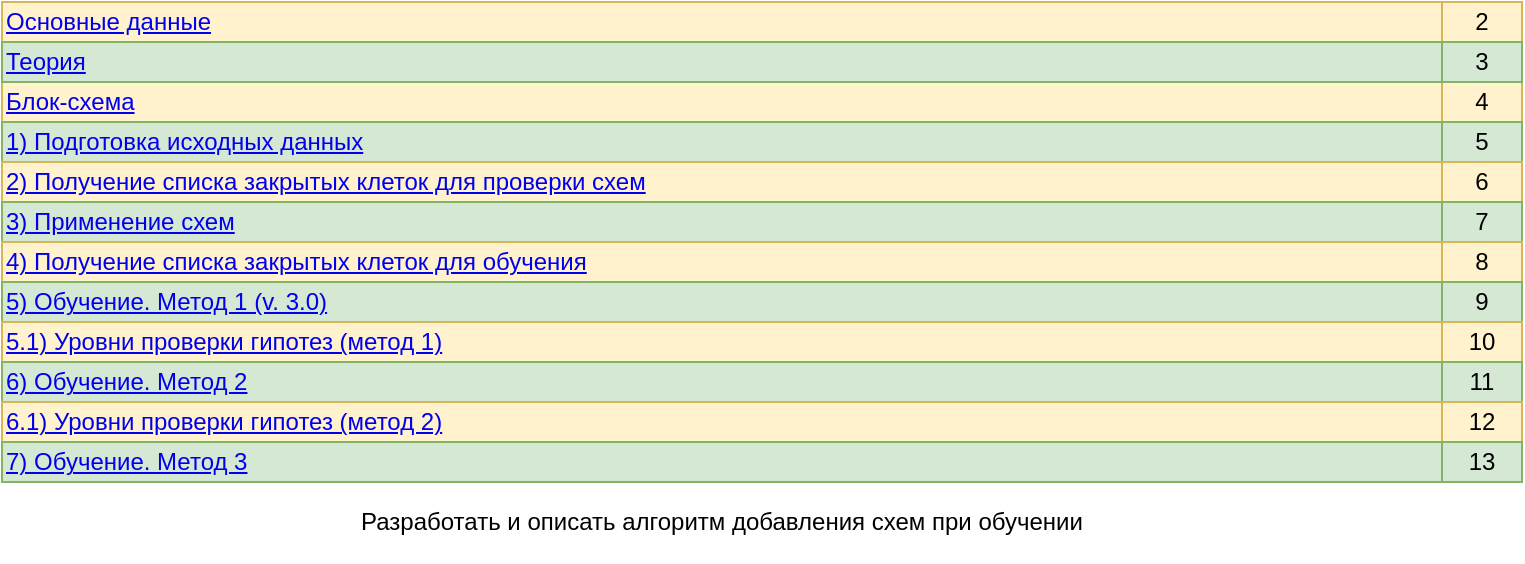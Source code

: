 <mxfile version="13.9.9" type="device" pages="13"><diagram id="8XJzAakpd_FxEjlH3qSv" name="Оглавление"><mxGraphModel dx="868" dy="510" grid="1" gridSize="10" guides="1" tooltips="1" connect="1" arrows="1" fold="1" page="1" pageScale="1" pageWidth="827" pageHeight="1169" math="0" shadow="0"><root><mxCell id="XhdKRqw-bGb7PA0_TJdE-0"/><mxCell id="XhdKRqw-bGb7PA0_TJdE-1" parent="XhdKRqw-bGb7PA0_TJdE-0"/><mxCell id="XhdKRqw-bGb7PA0_TJdE-2" value="&lt;a href=&quot;data:page/id,gWnk2op9RKkyJsoFyHYH&quot;&gt;Основные данные&lt;/a&gt;" style="text;html=1;strokeColor=#d6b656;fillColor=#fff2cc;align=left;verticalAlign=middle;whiteSpace=wrap;rounded=0;" parent="XhdKRqw-bGb7PA0_TJdE-1" vertex="1"><mxGeometry x="40" y="40" width="720" height="20" as="geometry"/></mxCell><mxCell id="XhdKRqw-bGb7PA0_TJdE-3" value="2" style="text;html=1;strokeColor=#d6b656;fillColor=#fff2cc;align=center;verticalAlign=middle;whiteSpace=wrap;rounded=0;" parent="XhdKRqw-bGb7PA0_TJdE-1" vertex="1"><mxGeometry x="760" y="40" width="40" height="20" as="geometry"/></mxCell><mxCell id="XhdKRqw-bGb7PA0_TJdE-4" value="&lt;a href=&quot;data:page/id,e_k9OqcJGmKPBgdhZgQ9&quot;&gt;Блок-схема&lt;/a&gt;" style="text;html=1;strokeColor=#d6b656;fillColor=#fff2cc;align=left;verticalAlign=middle;whiteSpace=wrap;rounded=0;" parent="XhdKRqw-bGb7PA0_TJdE-1" vertex="1"><mxGeometry x="40" y="80" width="720" height="20" as="geometry"/></mxCell><mxCell id="XhdKRqw-bGb7PA0_TJdE-5" value="4" style="text;html=1;strokeColor=#d6b656;fillColor=#fff2cc;align=center;verticalAlign=middle;whiteSpace=wrap;rounded=0;" parent="XhdKRqw-bGb7PA0_TJdE-1" vertex="1"><mxGeometry x="760" y="80" width="40" height="20" as="geometry"/></mxCell><mxCell id="XhdKRqw-bGb7PA0_TJdE-6" value="&lt;a href=&quot;data:page/id,Z-i4SeRwyvYLbk9Vbtfu&quot;&gt;1) Подготовка исходных данных&lt;/a&gt;" style="text;html=1;strokeColor=#82b366;fillColor=#d5e8d4;align=left;verticalAlign=middle;whiteSpace=wrap;rounded=0;" parent="XhdKRqw-bGb7PA0_TJdE-1" vertex="1"><mxGeometry x="40" y="100" width="720" height="20" as="geometry"/></mxCell><mxCell id="XhdKRqw-bGb7PA0_TJdE-7" value="5" style="text;html=1;strokeColor=#82b366;fillColor=#d5e8d4;align=center;verticalAlign=middle;whiteSpace=wrap;rounded=0;" parent="XhdKRqw-bGb7PA0_TJdE-1" vertex="1"><mxGeometry x="760" y="100" width="40" height="20" as="geometry"/></mxCell><mxCell id="XhdKRqw-bGb7PA0_TJdE-8" value="&lt;a href=&quot;data:page/id,QgJ4g2A5YQODPxN0LvJf&quot;&gt;2) Получение списка закрытых клеток для проверки схем&lt;/a&gt;" style="text;html=1;strokeColor=#d6b656;fillColor=#fff2cc;align=left;verticalAlign=middle;whiteSpace=wrap;rounded=0;" parent="XhdKRqw-bGb7PA0_TJdE-1" vertex="1"><mxGeometry x="40" y="120" width="720" height="20" as="geometry"/></mxCell><mxCell id="XhdKRqw-bGb7PA0_TJdE-9" value="6" style="text;html=1;strokeColor=#d6b656;fillColor=#fff2cc;align=center;verticalAlign=middle;whiteSpace=wrap;rounded=0;" parent="XhdKRqw-bGb7PA0_TJdE-1" vertex="1"><mxGeometry x="760" y="120" width="40" height="20" as="geometry"/></mxCell><mxCell id="XhdKRqw-bGb7PA0_TJdE-10" value="&lt;a href=&quot;data:page/id,OzsJX8XJsg-aUjEC96If&quot;&gt;3) Применение схем&lt;/a&gt;" style="text;html=1;strokeColor=#82b366;fillColor=#d5e8d4;align=left;verticalAlign=middle;whiteSpace=wrap;rounded=0;" parent="XhdKRqw-bGb7PA0_TJdE-1" vertex="1"><mxGeometry x="40" y="140" width="720" height="20" as="geometry"/></mxCell><mxCell id="XhdKRqw-bGb7PA0_TJdE-11" value="7" style="text;html=1;strokeColor=#82b366;fillColor=#d5e8d4;align=center;verticalAlign=middle;whiteSpace=wrap;rounded=0;" parent="XhdKRqw-bGb7PA0_TJdE-1" vertex="1"><mxGeometry x="760" y="140" width="40" height="20" as="geometry"/></mxCell><mxCell id="XhdKRqw-bGb7PA0_TJdE-12" value="&lt;a href=&quot;data:page/id,GcP1m5iHQ6MSYPDjktNg&quot;&gt;4) Получение списка закрытых клеток для обучения&lt;/a&gt;" style="text;html=1;strokeColor=#d6b656;fillColor=#fff2cc;align=left;verticalAlign=middle;whiteSpace=wrap;rounded=0;" parent="XhdKRqw-bGb7PA0_TJdE-1" vertex="1"><mxGeometry x="40" y="160" width="720" height="20" as="geometry"/></mxCell><mxCell id="XhdKRqw-bGb7PA0_TJdE-13" value="8" style="text;html=1;strokeColor=#d6b656;fillColor=#fff2cc;align=center;verticalAlign=middle;whiteSpace=wrap;rounded=0;" parent="XhdKRqw-bGb7PA0_TJdE-1" vertex="1"><mxGeometry x="760" y="160" width="40" height="20" as="geometry"/></mxCell><mxCell id="Gpo4skmoehpFkhT551Nt-0" value="&lt;a href=&quot;data:page/id,lBLYAwubt_yJ_cDXia77&quot;&gt;5) Обучение. Метод 1 (v. 3.0)&lt;/a&gt;" style="text;html=1;strokeColor=#82b366;fillColor=#d5e8d4;align=left;verticalAlign=middle;whiteSpace=wrap;rounded=0;" parent="XhdKRqw-bGb7PA0_TJdE-1" vertex="1"><mxGeometry x="40" y="180" width="720" height="20" as="geometry"/></mxCell><mxCell id="Gpo4skmoehpFkhT551Nt-1" value="9" style="text;html=1;strokeColor=#82b366;fillColor=#d5e8d4;align=center;verticalAlign=middle;whiteSpace=wrap;rounded=0;" parent="XhdKRqw-bGb7PA0_TJdE-1" vertex="1"><mxGeometry x="760" y="180" width="40" height="20" as="geometry"/></mxCell><mxCell id="Gpo4skmoehpFkhT551Nt-2" value="&lt;a href=&quot;data:page/id,norzPNAenmjEFWFJyM0d&quot;&gt;5.1) Уровни проверки гипотез (метод 1)&lt;/a&gt;" style="text;html=1;strokeColor=#d6b656;fillColor=#fff2cc;align=left;verticalAlign=middle;whiteSpace=wrap;rounded=0;" parent="XhdKRqw-bGb7PA0_TJdE-1" vertex="1"><mxGeometry x="40" y="200" width="720" height="20" as="geometry"/></mxCell><mxCell id="Gpo4skmoehpFkhT551Nt-3" value="10" style="text;html=1;strokeColor=#d6b656;fillColor=#fff2cc;align=center;verticalAlign=middle;whiteSpace=wrap;rounded=0;" parent="XhdKRqw-bGb7PA0_TJdE-1" vertex="1"><mxGeometry x="760" y="200" width="40" height="20" as="geometry"/></mxCell><mxCell id="sAxGNGEa6sdCABEpvicE-0" value="&lt;a href=&quot;data:page/id,VxxJrJxzwF6EyF60WCGu&quot;&gt;6) Обучение. Метод 2&lt;/a&gt;" style="text;html=1;strokeColor=#82b366;fillColor=#d5e8d4;align=left;verticalAlign=middle;whiteSpace=wrap;rounded=0;" parent="XhdKRqw-bGb7PA0_TJdE-1" vertex="1"><mxGeometry x="40" y="220" width="720" height="20" as="geometry"/></mxCell><mxCell id="sAxGNGEa6sdCABEpvicE-1" value="11" style="text;html=1;strokeColor=#82b366;fillColor=#d5e8d4;align=center;verticalAlign=middle;whiteSpace=wrap;rounded=0;" parent="XhdKRqw-bGb7PA0_TJdE-1" vertex="1"><mxGeometry x="760" y="220" width="40" height="20" as="geometry"/></mxCell><mxCell id="sAxGNGEa6sdCABEpvicE-2" value="&lt;a href=&quot;data:page/id,sVtJ5rr1kiKgxiSxBSXW&quot;&gt;6.1) Уровни проверки гипотез (метод 2)&lt;/a&gt;" style="text;html=1;strokeColor=#d6b656;fillColor=#fff2cc;align=left;verticalAlign=middle;whiteSpace=wrap;rounded=0;" parent="XhdKRqw-bGb7PA0_TJdE-1" vertex="1"><mxGeometry x="40" y="240" width="720" height="20" as="geometry"/></mxCell><mxCell id="sAxGNGEa6sdCABEpvicE-3" value="12" style="text;html=1;strokeColor=#d6b656;fillColor=#fff2cc;align=center;verticalAlign=middle;whiteSpace=wrap;rounded=0;" parent="XhdKRqw-bGb7PA0_TJdE-1" vertex="1"><mxGeometry x="760" y="240" width="40" height="20" as="geometry"/></mxCell><mxCell id="vbo1khH-Bwy2xqdRojJh-0" value="Разработать и описать алгоритм добавления схем при обучении" style="text;html=1;strokeColor=none;fillColor=none;align=center;verticalAlign=middle;whiteSpace=wrap;rounded=0;" parent="XhdKRqw-bGb7PA0_TJdE-1" vertex="1"><mxGeometry x="40" y="280" width="720" height="40" as="geometry"/></mxCell><mxCell id="vbo1khH-Bwy2xqdRojJh-1" value="&lt;a href=&quot;data:page/id,YfBf28iRcF_CujNrgWZi&quot;&gt;7) Обучение. Метод 3&lt;/a&gt;" style="text;html=1;strokeColor=#82b366;fillColor=#d5e8d4;align=left;verticalAlign=middle;whiteSpace=wrap;rounded=0;" parent="XhdKRqw-bGb7PA0_TJdE-1" vertex="1"><mxGeometry x="40" y="260" width="720" height="20" as="geometry"/></mxCell><mxCell id="vbo1khH-Bwy2xqdRojJh-2" value="13" style="text;html=1;strokeColor=#82b366;fillColor=#d5e8d4;align=center;verticalAlign=middle;whiteSpace=wrap;rounded=0;" parent="XhdKRqw-bGb7PA0_TJdE-1" vertex="1"><mxGeometry x="760" y="260" width="40" height="20" as="geometry"/></mxCell><mxCell id="xElAcUr2D_3ZURJBsWV1-0" value="&lt;a href=&quot;data:page/id,LrUsyC47WsZ2qKhKzM2L&quot;&gt;Теория&lt;/a&gt;" style="text;html=1;strokeColor=#82b366;fillColor=#d5e8d4;align=left;verticalAlign=middle;whiteSpace=wrap;rounded=0;" vertex="1" parent="XhdKRqw-bGb7PA0_TJdE-1"><mxGeometry x="40" y="60" width="720" height="20" as="geometry"/></mxCell><mxCell id="xElAcUr2D_3ZURJBsWV1-1" value="3" style="text;html=1;strokeColor=#82b366;fillColor=#d5e8d4;align=center;verticalAlign=middle;whiteSpace=wrap;rounded=0;" vertex="1" parent="XhdKRqw-bGb7PA0_TJdE-1"><mxGeometry x="760" y="60" width="40" height="20" as="geometry"/></mxCell></root></mxGraphModel></diagram><diagram id="gWnk2op9RKkyJsoFyHYH" name="Основные данные"><mxGraphModel dx="868" dy="510" grid="1" gridSize="10" guides="1" tooltips="1" connect="1" arrows="1" fold="1" page="1" pageScale="1" pageWidth="827" pageHeight="1169" math="0" shadow="0"><root><mxCell id="TE8UKlg2LG_f00ojTaoX-0"/><mxCell id="TE8UKlg2LG_f00ojTaoX-1" parent="TE8UKlg2LG_f00ojTaoX-0"/><mxCell id="TE8UKlg2LG_f00ojTaoX-2" value="&lt;div style=&quot;text-align: center&quot;&gt;&lt;span&gt;&lt;font style=&quot;font-size: 22px&quot;&gt;&lt;b&gt;Основные термины&lt;/b&gt;&lt;/font&gt;&lt;/span&gt;&lt;/div&gt;&lt;b&gt;Клетка&lt;/b&gt;&amp;nbsp;- это ячейка с определёнными координатами &lt;i&gt;(x; y)&lt;/i&gt;, состоянием &lt;i&gt;(O/C - открыта/закрыта &lt;/i&gt;из множества &lt;b&gt;S&lt;/b&gt;&lt;i&gt;)&lt;/i&gt;, в которой хранится значение из множества &lt;b&gt;TCV&lt;/b&gt;.&lt;br&gt;&lt;b&gt;Множество S&lt;/b&gt;&amp;nbsp;(status - состояние) - множество статусов клетки, состоящее из двух элементов:&amp;nbsp;&lt;b&gt;C&lt;/b&gt;&amp;nbsp;(close - закрыта),&amp;nbsp;&lt;b&gt;O&lt;/b&gt;&amp;nbsp;(open - открыта).&lt;br&gt;&lt;b&gt;Закрытая клетка&lt;/b&gt;&amp;nbsp;- клетка с состоянием&amp;nbsp;&lt;b&gt;C&lt;/b&gt;&amp;nbsp;(закрыта).&lt;br&gt;&lt;b&gt;Открытая клетка&lt;/b&gt;&amp;nbsp;- клетка с состоянием&amp;nbsp;&lt;b&gt;O&lt;/b&gt;&amp;nbsp;(открыта).&lt;br&gt;&lt;b&gt;Множество TCV&amp;nbsp;&lt;/b&gt;(total cell values - общие значения ячеек)&amp;nbsp;- множество, содержащее целые числа&amp;nbsp;&lt;i&gt;[0; 8]&lt;/i&gt;, элемент &lt;b&gt;M&lt;/b&gt;&amp;nbsp;(мина - mine),&amp;nbsp;элемент &lt;b&gt;MF&lt;/b&gt; (флаг мины - mine flag), элемент &lt;b&gt;Q&lt;/b&gt; (вопрос/сомнение - question), элемент &lt;b&gt;E&lt;/b&gt; (пустота - emptiness).&lt;br&gt;&lt;b&gt;Истинная клетка&lt;/b&gt; - это ячейка с определёнными координатами&amp;nbsp;&lt;i&gt;(x; y)&lt;/i&gt;, в которой хранится значение из множества&amp;nbsp;&lt;b&gt;CV&amp;nbsp;&lt;/b&gt;(cell values).&lt;br&gt;&lt;b&gt;Множество CV&lt;/b&gt;&amp;nbsp;(cell values - значения ячеек)&amp;nbsp;- множество, содержащее целые числа &lt;i&gt;[0; 8]&lt;/i&gt;, а также элемент &lt;b&gt;M&lt;/b&gt; (мина - mine).&lt;br&gt;&lt;b&gt;Мина&lt;/b&gt; - это элемент &lt;b&gt;M&lt;/b&gt; множеств&amp;nbsp;&lt;b&gt;СV &lt;/b&gt;и&lt;b&gt; TCV&lt;/b&gt;. Словосочетание &quot;&lt;i&gt;в клетке находится мина&lt;/i&gt;&quot; означает, что в заданной клетке хранится значение &lt;b&gt;M&lt;/b&gt; множества &lt;b&gt;СV/TCV&lt;/b&gt;. Словосочетание &quot;&lt;i&gt;в клетке отсутствует мина&lt;/i&gt;&quot; означает, что в заданной клетке хранится значение, отличающееся от значения &lt;b&gt;M&lt;/b&gt; множества &lt;b&gt;СV/TCV&lt;/b&gt;.&lt;br&gt;&lt;b&gt;Поле&lt;/b&gt;&amp;nbsp;- множество клеток/истинных клеток, размером &lt;i&gt;l*w&lt;/i&gt;, в котором координаты каждой клетки уникальны и находятся в диапазоне&amp;nbsp;&lt;i&gt;(0&amp;lt;=x&amp;lt;l; 0&amp;lt;=y&amp;lt;w)&lt;/i&gt;.&lt;br&gt;&lt;b&gt;Соседняя клетка&lt;/b&gt;&amp;nbsp;- это такая клетка поля, координаты &lt;i&gt;(x1; y1)&lt;/i&gt; которой отличаются от координат заданной клетки &lt;i&gt;(x2; y2)&lt;/i&gt; не более, чем на 1 (то есть &lt;i&gt;(x2 - 1 &amp;lt;= x1 &amp;lt;= x2 + 1; y2 - 1 &amp;lt;= y1 &amp;lt;= y2 + 1)&lt;/i&gt;). Притом, x1 &amp;gt;=0, y1 &amp;gt;=0, x2 &amp;gt;=0, y2 &amp;gt;= 0.&lt;br&gt;&lt;b&gt;Изолированная клетка&lt;/b&gt;&amp;nbsp;- это такая клетка поля, для которой все соседние клетки - закрытые.&lt;br&gt;&lt;b&gt;Связанные клетки&lt;/b&gt;&amp;nbsp;- это множество закрытых клеток поля, в котором суммарное количество значений&amp;nbsp;&lt;b&gt;M&lt;/b&gt;&amp;nbsp;элементов поля больше 0.&lt;br&gt;&lt;b&gt;&lt;br&gt;Гипотеза &lt;/b&gt;- это предположение, что в выбранной закрытой клетке хранится/хранятся заданное/заданные значение.&lt;br&gt;&lt;b&gt;Множество G &lt;/b&gt;(hypothesis - гипотеза)&lt;b&gt;&amp;nbsp;&lt;/b&gt;- это множество гипотез, состоящее из двух элементов: &lt;i&gt;(клетка хранит одно из значений подмножеств&amp;nbsp;&lt;b&gt;СV/TCV&lt;/b&gt; - целые числа [0; 8]; клетка хранит значение подмножеств&amp;nbsp;&lt;b&gt;СV/TCV&lt;/b&gt; - &lt;b&gt;M&lt;/b&gt; (мина))&lt;/i&gt;.&lt;br&gt;&lt;b&gt;Противоположные гипотезы&lt;/b&gt;&amp;nbsp;- это две гипотезы из множества гипотез&amp;nbsp;&lt;b&gt;G&lt;/b&gt;.&lt;br&gt;&lt;b&gt;Проверка гипотезы&lt;/b&gt; - подтверждение или опровержение гипотезы практическим путём.&lt;br&gt;&lt;b&gt;Фокусная клетка&amp;nbsp;&lt;/b&gt;- при проверке гипотезы это закрытая клетка, для которой проверяется выполнение гипотезы.&lt;br&gt;&lt;br&gt;&lt;b&gt;Схема&lt;/b&gt;&amp;nbsp;- это множество пар {клетка; состояние}, для которых выполняется условие: &lt;b&gt;ЕСЛИ&lt;/b&gt; &lt;i&gt;{клетка_1; 0}&lt;/i&gt; &lt;b&gt;И&lt;/b&gt; &lt;i&gt;{клетка_2; 0}&lt;/i&gt; &lt;b&gt;И&lt;/b&gt; ... &lt;b&gt;И&lt;/b&gt; &lt;i&gt;{клетка_n; 0}&lt;/i&gt;, &lt;b&gt;ТО&lt;/b&gt; &lt;i&gt;{клетка_n+1; 1}&lt;/i&gt;.&lt;br&gt;&lt;b&gt;Применение схемы&lt;/b&gt; (к полю) -&amp;nbsp;&lt;br&gt;&lt;b&gt;Правила&lt;/b&gt; - набор исходных логических условий, определяющие допустимые и недопустимые ситуации.&lt;br&gt;&lt;b&gt;Недопустимая ситуация&lt;/b&gt; - это такая ситуация, выявление которой приводит к проигрышу.&lt;br&gt;&lt;b&gt;Допустимая ситуация&lt;/b&gt; - это ситуация, являющаяся необходимым условием для победы.&lt;br&gt;&lt;b&gt;Некорректная ситуация&lt;/b&gt; - это такая ситуация (относительно выбранной открытой клетки), при которой как минимум одно значение в соседних клетках вычислено неверно.&lt;br&gt;&lt;b&gt;Корректная ситуация&lt;/b&gt; - это такая ситуация (относительно выбранной открытой клетки), при которой выполняются базовые правила для выбранной открытой клетки." style="text;html=1;align=left;verticalAlign=top;whiteSpace=wrap;rounded=0;fillColor=#d5e8d4;strokeColor=#82b366;" parent="TE8UKlg2LG_f00ojTaoX-1" vertex="1"><mxGeometry x="40" y="40" width="760" height="550" as="geometry"/></mxCell><mxCell id="mLn5Wv3R6h7BxYxHJYf_-0" value="&lt;b style=&quot;font-size: 22px&quot;&gt;Цель работы&lt;/b&gt;&lt;br&gt;&lt;div&gt;&lt;font size=&quot;1&quot;&gt;&lt;b style=&quot;font-size: 16px&quot;&gt;Минимальная&lt;/b&gt;&lt;/font&gt;&lt;span style=&quot;font-size: 13px&quot;&gt;&amp;nbsp;&lt;/span&gt;&lt;/div&gt;&lt;div style=&quot;text-align: left&quot;&gt;1) Разработать методы для вычисления значений клеток поля казуально-логической игры &quot;Сапёр&quot;&lt;/div&gt;&lt;div style=&quot;text-align: left&quot;&gt;2) Реализовать разработанные методы на языке программирования python.&lt;/div&gt;&lt;div style=&quot;text-align: left&quot;&gt;3) Протестировать работу разработанных методов. Определить, какую долю от общего количества полей, предложенных программе для решения, способна решить разработанная программа. Измерить время выполнения разработанной программы (общее время обучения разработанной программы, время работы обученной программы в режиме &quot;прогнозирования&quot; для каждого поля). Для каждого поля определить его сложность. Выявить зависимость времени работы программы от сложности поля.&lt;/div&gt;&lt;div style=&quot;text-align: left&quot;&gt;&lt;br&gt;&lt;/div&gt;&lt;div&gt;&lt;b&gt;&lt;font style=&quot;font-size: 16px&quot;&gt;Дополнительная&lt;/font&gt;&lt;/b&gt;&lt;/div&gt;&lt;div style=&quot;text-align: left&quot;&gt;&lt;b&gt;Этап 1&lt;/b&gt;&lt;/div&gt;&lt;div style=&quot;text-align: left&quot;&gt;1) &quot;Перевести&quot; правила &quot;Сапёра&quot; в математическое пространство (в набор аксиом)&lt;/div&gt;&lt;div style=&quot;text-align: left&quot;&gt;2) Исходя из разработанных методов обучения, разработать теоремы и доказать их.&lt;/div&gt;&lt;div style=&quot;text-align: left&quot;&gt;3) Доказать достаточность разработанных теорем, основанных на методах обучения, для нахождения решения любого поля.&lt;/div&gt;&lt;div style=&quot;text-align: left&quot;&gt;----------&lt;/div&gt;&lt;div style=&quot;text-align: left&quot;&gt;&lt;b&gt;Этап 2&lt;/b&gt;&lt;/div&gt;&lt;div style=&quot;text-align: left&quot;&gt;4) Разработать/найти/доработать найденный самообучающийся алгоритм, способный &quot;самостоятельно&quot; доказывать теоремы, связанные с применением методов обучения.&lt;/div&gt;&lt;div style=&quot;text-align: left&quot;&gt;5) Разработать/найти/доработать найденную систему, способную &quot;переводить&quot; правила логических задач/входные условия в математическое пространство, устанавливать на основе правил входные и выходные данные, математически описывать их.&lt;/div&gt;&lt;div style=&quot;text-align: left&quot;&gt;&lt;br&gt;&lt;/div&gt;&lt;div&gt;&lt;b&gt;&lt;font style=&quot;font-size: 16px&quot;&gt;Идеальная&lt;/font&gt;&lt;/b&gt;&lt;/div&gt;&lt;div style=&quot;text-align: left&quot;&gt;1) Разработать систему, способную находить эффективные решения казуально-логических и настольных игр (таких как &quot;Сапёр&quot;, &quot;Судоку&quot;, &quot;Бэнг!&quot;) с минимальным участием/вмешательством человека с поддержкой дальнейшего расширения игр.&lt;/div&gt;" style="text;html=1;strokeColor=#82b366;fillColor=#d5e8d4;align=center;verticalAlign=top;whiteSpace=wrap;rounded=0;" parent="TE8UKlg2LG_f00ojTaoX-1" vertex="1"><mxGeometry x="40" y="610" width="760" height="390" as="geometry"/></mxCell><mxCell id="ZbEVPJLIUtdUrRQK3TAC-0" value="&lt;b&gt;&lt;font style=&quot;font-size: 22px&quot;&gt;Входные данные&lt;/font&gt;&lt;/b&gt;&lt;br&gt;&lt;div style=&quot;text-align: left&quot;&gt;1) Поле истинных клеток &lt;b&gt;F&lt;/b&gt;&lt;font style=&quot;font-weight: bold ; font-size: 8px&quot;&gt;t &lt;/font&gt;&lt;font style=&quot;font-size: 12px&quot;&gt;размером &lt;i&gt;l*w&lt;/i&gt;&lt;/font&gt;&lt;font size=&quot;1&quot;&gt;.&lt;/font&gt;&lt;/div&gt;&lt;div style=&quot;text-align: left&quot;&gt;2) Поле клеток, большая часть (более половины) клеток которого закрыты, а часть открыты &lt;b&gt;F&lt;/b&gt;&lt;font&gt;&lt;b&gt;&lt;font style=&quot;font-size: 8px&quot;&gt;b&lt;/font&gt; &lt;/b&gt;(размер поля &lt;i style=&quot;font-size: 12px&quot;&gt;l*w&lt;/i&gt;)&lt;font style=&quot;font-size: 12px&quot;&gt;.&lt;/font&gt;&lt;/font&gt;&lt;/div&gt;&lt;div style=&quot;text-align: left&quot;&gt;&lt;span style=&quot;font-size: 11px&quot;&gt;3) &lt;/span&gt;&lt;font style=&quot;font-size: 12px&quot;&gt;Общее количество мин на поле&lt;/font&gt; &lt;b&gt;&lt;font style=&quot;font-size: 12px&quot;&gt;m&lt;/font&gt;&lt;/b&gt;&lt;font style=&quot;font-size: 8px&quot;&gt;&lt;b&gt;t&lt;/b&gt;&lt;/font&gt;&lt;span style=&quot;font-size: 11px&quot;&gt;.&lt;/span&gt;&lt;/div&gt;" style="text;html=1;strokeColor=#82b366;fillColor=#d5e8d4;align=center;verticalAlign=middle;whiteSpace=wrap;rounded=0;" parent="TE8UKlg2LG_f00ojTaoX-1" vertex="1"><mxGeometry x="40" y="1020" width="760" height="80" as="geometry"/></mxCell><mxCell id="ZbEVPJLIUtdUrRQK3TAC-1" value="&lt;b&gt;&lt;font style=&quot;font-size: 22px&quot;&gt;Выходные данные&lt;/font&gt;&lt;/b&gt;&lt;br&gt;&lt;div style=&quot;text-align: left&quot;&gt;&lt;span style=&quot;font-size: 13px&quot;&gt;1) Поле, для каждой клетки которого определено значение &lt;b&gt;F&lt;/b&gt;&lt;/span&gt;&lt;font&gt;&lt;b style=&quot;font-size: 8px&quot;&gt;r &lt;/b&gt;&lt;font style=&quot;font-size: 12px&quot;&gt;(размер поля &lt;i&gt;l*w&lt;/i&gt;)&lt;/font&gt;&lt;/font&gt;&lt;span style=&quot;font-size: 13px&quot;&gt;.&lt;/span&gt;&lt;/div&gt;" style="text;html=1;strokeColor=#82b366;fillColor=#d5e8d4;align=center;verticalAlign=middle;whiteSpace=wrap;rounded=0;" parent="TE8UKlg2LG_f00ojTaoX-1" vertex="1"><mxGeometry x="40" y="1120" width="760" height="60" as="geometry"/></mxCell><mxCell id="SGfST4Px024eXgzTvTaJ-1" value="&lt;font style=&quot;font-size: 16px&quot;&gt;&lt;b&gt;Основные этапы (алгоритм) обучения&lt;/b&gt;&lt;/font&gt;&lt;br&gt;&lt;div style=&quot;text-align: justify&quot;&gt;1) Загрузка и подготовка исходных данных.&lt;/div&gt;&lt;div style=&quot;text-align: justify&quot;&gt;2) Перед началом обучения осуществляется&amp;nbsp;&lt;b&gt;применение схем&lt;/b&gt;&amp;nbsp;к имеющемся закрытым клеткам на поле&lt;/div&gt;&lt;div style=&quot;text-align: justify&quot;&gt;3) Если схемы не позволяют однозначно установить хотя бы для одной клетки, есть ли в ней мина или нет, то переходим к&amp;nbsp;&lt;b&gt;обучению&lt;/b&gt;&lt;/div&gt;&lt;div style=&quot;text-align: justify&quot;&gt;4) Если при обучении будет открыта клетка или в клетку будет установлена метка, то для соседних закрытых клеток будет проведена проверка на применимость схем. Далее обучение будет продолжено&lt;/div&gt;" style="text;html=1;strokeColor=#82b366;fillColor=#d5e8d4;align=center;verticalAlign=top;whiteSpace=wrap;rounded=0;" parent="TE8UKlg2LG_f00ojTaoX-1" vertex="1"><mxGeometry x="40" y="1520" width="760" height="100" as="geometry"/></mxCell><mxCell id="wwh0BpGxlRa9GQhOP5c--1" value="&lt;b style=&quot;font-size: 16px&quot;&gt;Методы достижения цели казуально-логической игры &quot;Сапёр&quot; (методы обучения)&lt;/b&gt;&lt;br&gt;&lt;div style=&quot;text-align: left&quot;&gt;&lt;br&gt;&lt;/div&gt;&lt;div style=&quot;text-align: left&quot;&gt;1) Метод гипотез с дальнейшим нахождением противоречий при проверке выполняемости правил&lt;/div&gt;&lt;div style=&quot;text-align: left&quot;&gt;2) Метод сравнения значений в вычисленных закрытых клетках при проверке противоположных гипотез&lt;/div&gt;&lt;div style=&quot;text-align: left&quot;&gt;3) Метод связанных клеток с учётом общего количества мин&lt;/div&gt;" style="text;html=1;strokeColor=#82b366;fillColor=#d5e8d4;align=center;verticalAlign=top;whiteSpace=wrap;rounded=0;" parent="TE8UKlg2LG_f00ojTaoX-1" vertex="1"><mxGeometry x="40" y="1640" width="760" height="90" as="geometry"/></mxCell><mxCell id="Yi4vSs9PPu2__DYw_tnK-1" value="&lt;div&gt;&lt;b&gt;&lt;font style=&quot;font-size: 16px&quot;&gt;&lt;a href=&quot;data:page/id,lBLYAwubt_yJ_cDXia77&quot;&gt;Метод 1&lt;/a&gt;&lt;/font&gt;&lt;/b&gt;&lt;/div&gt;&lt;div style=&quot;text-align: justify&quot;&gt;&lt;b&gt;Основная идея алгоритма&lt;/b&gt;: для закрытой клетки проверка гипотезы - есть ли мина в данной клетке или нет.&lt;/div&gt;&lt;div style=&quot;text-align: justify&quot;&gt;Если хотя бы при одном из двух вариантов окажется, что хотя бы одно правило не выполняется, то принимается противоположная гипотеза. Например, была выдвинута гипотеза о том, что в данной клетке нет мины, но при проверке данной гипотезы оказалось, что при таком варианте правила головоломки не выполняются. Таким образом, принимается тот факт, что в рассматриваемой клетке находится мина.&lt;/div&gt;&lt;div style=&quot;text-align: justify&quot;&gt;&lt;br&gt;&lt;/div&gt;&lt;div style=&quot;text-align: justify&quot;&gt;&lt;i&gt;При проверке гипотез применяются выученные схемы&lt;/i&gt;&lt;/div&gt;" style="text;html=1;strokeColor=#82b366;fillColor=#d5e8d4;align=center;verticalAlign=middle;whiteSpace=wrap;rounded=0;" parent="TE8UKlg2LG_f00ojTaoX-1" vertex="1"><mxGeometry x="40" y="1750" width="760" height="120" as="geometry"/></mxCell><mxCell id="TnOD0wn0zVS1_u0FBWet-1" value="&lt;b&gt;&lt;font style=&quot;font-size: 16px&quot;&gt;&lt;a href=&quot;data:page/id,VxxJrJxzwF6EyF60WCGu&quot;&gt;Метод 2&lt;/a&gt;&lt;/font&gt;&lt;/b&gt;&lt;br&gt;&lt;div style=&quot;text-align: justify&quot;&gt;&lt;b&gt;Основная идея алгоритма&lt;/b&gt;: проверяются две противоположные&amp;nbsp; гипотезы для выбранной закрытой клетки. Исходя из выбранной гипотезы, вычисляются значения в соседних для выбранной закрытой клетки закрытых клетках (с применением определённого уровня проверки гипотез). В случае, если при проверке двух противоположных гипотез хотя бы в одной из закрытых (с аналогичными значениями i и j) клеток было вычислено одно и то же значение, то данное значение принимается как действительное (истинное)&lt;/div&gt;" style="text;html=1;strokeColor=#82b366;fillColor=#d5e8d4;align=center;verticalAlign=top;whiteSpace=wrap;rounded=0;" parent="TE8UKlg2LG_f00ojTaoX-1" vertex="1"><mxGeometry x="40" y="1890" width="760" height="90" as="geometry"/></mxCell><mxCell id="UTZn2fswykF1RkfSRLP--1" value="&lt;b&gt;&lt;font style=&quot;font-size: 16px&quot;&gt;&lt;a href=&quot;data:page/id,YfBf28iRcF_CujNrgWZi&quot;&gt;Метод 3&lt;/a&gt;&lt;/font&gt;&lt;/b&gt;&lt;br&gt;&lt;div style=&quot;text-align: justify&quot;&gt;&lt;b&gt;Основная идея алгоритма&lt;/b&gt;: определить связанные клетки (набор закрытых клеток, в которых гарантированно находится n &amp;gt; 0 мин). Найти столько связанных клеток, чтобы общее гарантированное количество мин в данных клетках + количество флагов на поле = общее количество мин на поле. Как только найдётся данное количество связанных клеток, все закрытые несвязанные клетки необходимо открыть&lt;/div&gt;" style="text;html=1;strokeColor=#82b366;fillColor=#d5e8d4;align=center;verticalAlign=top;whiteSpace=wrap;rounded=0;" parent="TE8UKlg2LG_f00ojTaoX-1" vertex="1"><mxGeometry x="40" y="2000" width="760" height="90" as="geometry"/></mxCell><mxCell id="Y93zJEcRiEUc2Ylf3c8l-1" value="&lt;b style=&quot;font-size: 16px&quot;&gt;Виды алгоритмов выбора закрытой клетки (для применения схем/для обучения)&lt;br&gt;&lt;div style=&quot;text-align: justify&quot;&gt;&lt;span style=&quot;font-size: 12px ; font-weight: normal&quot;&gt;1) Метод последовательного выбора для каждого из гипотез n-ого уровня&lt;/span&gt;&lt;/div&gt;&lt;/b&gt;&lt;div style=&quot;text-align: justify&quot;&gt;2) Метод выбора закрытых клеток для микст гипотез n-ых уровней (то есть составление рейтинга клеток, исходя из вероятностей успеха проверки той или иной клетки по итоговой метрике с учётом [1; n] уровней проверки гипотез)&lt;/div&gt;&lt;div style=&quot;text-align: justify&quot;&gt;3) Метод, при котором для каждого из n уровня гипотез составляется свой алгоритм выбора закрытых клеток&lt;/div&gt;" style="text;html=1;strokeColor=#b85450;fillColor=#f8cecc;align=center;verticalAlign=top;whiteSpace=wrap;rounded=0;" parent="TE8UKlg2LG_f00ojTaoX-1" vertex="1"><mxGeometry x="40" y="2110" width="760" height="90" as="geometry"/></mxCell><mxCell id="AEfs9ELQKxb8jjfzdiMk-0" value="Разработка алгоритма с элементами самообучения" style="rounded=1;whiteSpace=wrap;html=1;" parent="TE8UKlg2LG_f00ojTaoX-1" vertex="1"><mxGeometry x="1075" y="680" width="130" height="40" as="geometry"/></mxCell><mxCell id="AEfs9ELQKxb8jjfzdiMk-1" value="Разработка теории для алгоритма с элементами самообучения" style="rounded=1;whiteSpace=wrap;html=1;" parent="TE8UKlg2LG_f00ojTaoX-1" vertex="1"><mxGeometry x="1060" y="740" width="160" height="40" as="geometry"/></mxCell><mxCell id="AEfs9ELQKxb8jjfzdiMk-2" value="Разработка системы для &quot;перевода&quot; правил в математическое пространство (определение входных и выходных данных" style="rounded=1;whiteSpace=wrap;html=1;" parent="TE8UKlg2LG_f00ojTaoX-1" vertex="1"><mxGeometry x="880" y="800" width="240" height="60" as="geometry"/></mxCell><mxCell id="AEfs9ELQKxb8jjfzdiMk-3" value="Разработка системы для &quot;генерирования&quot; теорем, возможных связей между входными и выходными данными" style="rounded=1;whiteSpace=wrap;html=1;" parent="TE8UKlg2LG_f00ojTaoX-1" vertex="1"><mxGeometry x="880" y="880" width="240" height="40" as="geometry"/></mxCell><mxCell id="AEfs9ELQKxb8jjfzdiMk-4" value="Разработка системы для доказательства теорем" style="rounded=1;whiteSpace=wrap;html=1;" parent="TE8UKlg2LG_f00ojTaoX-1" vertex="1"><mxGeometry x="1160" y="800" width="180" height="40" as="geometry"/></mxCell><mxCell id="AEfs9ELQKxb8jjfzdiMk-5" value="Разработка системы, которая реализует практическую часть на основе разработанной теоретической составляющей" style="rounded=1;whiteSpace=wrap;html=1;" parent="TE8UKlg2LG_f00ojTaoX-1" vertex="1"><mxGeometry x="1160" y="860" width="180" height="60" as="geometry"/></mxCell><mxCell id="AEfs9ELQKxb8jjfzdiMk-6" value="" style="endArrow=none;html=1;dashed=1;" parent="TE8UKlg2LG_f00ojTaoX-1" edge="1"><mxGeometry width="50" height="50" relative="1" as="geometry"><mxPoint x="1000" y="790" as="sourcePoint"/><mxPoint x="1000" y="790" as="targetPoint"/><Array as="points"><mxPoint x="1360" y="790"/><mxPoint x="1360" y="940"/><mxPoint x="860" y="940"/><mxPoint x="860" y="790"/></Array></mxGeometry></mxCell><mxCell id="AEfs9ELQKxb8jjfzdiMk-7" value="" style="endArrow=classic;html=1;entryX=0.5;entryY=0;entryDx=0;entryDy=0;exitX=0.5;exitY=1;exitDx=0;exitDy=0;" parent="TE8UKlg2LG_f00ojTaoX-1" source="AEfs9ELQKxb8jjfzdiMk-0" target="AEfs9ELQKxb8jjfzdiMk-1" edge="1"><mxGeometry width="50" height="50" relative="1" as="geometry"><mxPoint x="1030" y="910" as="sourcePoint"/><mxPoint x="1080" y="860" as="targetPoint"/></mxGeometry></mxCell><mxCell id="AEfs9ELQKxb8jjfzdiMk-8" value="" style="endArrow=classic;html=1;entryX=0.5;entryY=0;entryDx=0;entryDy=0;exitX=0.5;exitY=1;exitDx=0;exitDy=0;" parent="TE8UKlg2LG_f00ojTaoX-1" source="AEfs9ELQKxb8jjfzdiMk-1" target="AEfs9ELQKxb8jjfzdiMk-2" edge="1"><mxGeometry width="50" height="50" relative="1" as="geometry"><mxPoint x="920" y="1070" as="sourcePoint"/><mxPoint x="970" y="1020" as="targetPoint"/></mxGeometry></mxCell><mxCell id="AEfs9ELQKxb8jjfzdiMk-10" value="" style="endArrow=classic;html=1;entryX=0.5;entryY=0;entryDx=0;entryDy=0;exitX=0.5;exitY=1;exitDx=0;exitDy=0;" parent="TE8UKlg2LG_f00ojTaoX-1" source="AEfs9ELQKxb8jjfzdiMk-2" target="AEfs9ELQKxb8jjfzdiMk-3" edge="1"><mxGeometry width="50" height="50" relative="1" as="geometry"><mxPoint x="970" y="1070" as="sourcePoint"/><mxPoint x="1020" y="1020" as="targetPoint"/></mxGeometry></mxCell><mxCell id="AEfs9ELQKxb8jjfzdiMk-11" value="" style="endArrow=classic;html=1;entryX=0;entryY=0.5;entryDx=0;entryDy=0;exitX=1;exitY=0.5;exitDx=0;exitDy=0;" parent="TE8UKlg2LG_f00ojTaoX-1" source="AEfs9ELQKxb8jjfzdiMk-3" target="AEfs9ELQKxb8jjfzdiMk-4" edge="1"><mxGeometry width="50" height="50" relative="1" as="geometry"><mxPoint x="1130" y="1030" as="sourcePoint"/><mxPoint x="1180" y="980" as="targetPoint"/><Array as="points"><mxPoint x="1140" y="900"/><mxPoint x="1140" y="820"/></Array></mxGeometry></mxCell><mxCell id="AEfs9ELQKxb8jjfzdiMk-12" value="" style="endArrow=classic;html=1;entryX=0.5;entryY=0;entryDx=0;entryDy=0;exitX=0.5;exitY=1;exitDx=0;exitDy=0;" parent="TE8UKlg2LG_f00ojTaoX-1" source="AEfs9ELQKxb8jjfzdiMk-4" target="AEfs9ELQKxb8jjfzdiMk-5" edge="1"><mxGeometry width="50" height="50" relative="1" as="geometry"><mxPoint x="1050" y="1070" as="sourcePoint"/><mxPoint x="1100" y="1020" as="targetPoint"/></mxGeometry></mxCell><mxCell id="AEfs9ELQKxb8jjfzdiMk-13" value="" style="endArrow=none;html=1;dashed=1;" parent="TE8UKlg2LG_f00ojTaoX-1" edge="1"><mxGeometry width="50" height="50" relative="1" as="geometry"><mxPoint x="1240" y="790" as="sourcePoint"/><mxPoint x="1040" y="790" as="targetPoint"/><Array as="points"><mxPoint x="1280" y="790"/><mxPoint x="1280" y="670"/><mxPoint x="1000" y="670"/><mxPoint x="1000" y="790"/></Array></mxGeometry></mxCell><mxCell id="AEfs9ELQKxb8jjfzdiMk-14" value="Самообучающаяся система" style="rounded=0;whiteSpace=wrap;html=1;" parent="TE8UKlg2LG_f00ojTaoX-1" vertex="1"><mxGeometry x="880" y="960" width="120" height="40" as="geometry"/></mxCell><mxCell id="AEfs9ELQKxb8jjfzdiMk-15" value="" style="endArrow=classic;html=1;exitX=1;exitY=0;exitDx=0;exitDy=0;" parent="TE8UKlg2LG_f00ojTaoX-1" source="AEfs9ELQKxb8jjfzdiMk-14" edge="1"><mxGeometry width="50" height="50" relative="1" as="geometry"><mxPoint x="1000" y="1050" as="sourcePoint"/><mxPoint x="1120" y="940" as="targetPoint"/></mxGeometry></mxCell><mxCell id="AEfs9ELQKxb8jjfzdiMk-16" value="Система с элементами самообучения" style="rounded=0;whiteSpace=wrap;html=1;" parent="TE8UKlg2LG_f00ojTaoX-1" vertex="1"><mxGeometry x="880" y="610" width="120" height="40" as="geometry"/></mxCell><mxCell id="AEfs9ELQKxb8jjfzdiMk-17" value="" style="endArrow=classic;html=1;exitX=1;exitY=1;exitDx=0;exitDy=0;" parent="TE8UKlg2LG_f00ojTaoX-1" source="AEfs9ELQKxb8jjfzdiMk-16" edge="1"><mxGeometry width="50" height="50" relative="1" as="geometry"><mxPoint x="860" y="750" as="sourcePoint"/><mxPoint x="1080" y="670" as="targetPoint"/></mxGeometry></mxCell><mxCell id="AEfs9ELQKxb8jjfzdiMk-18" value="Минимальная цель для магистерской дипломной работы" style="rounded=0;whiteSpace=wrap;html=1;" parent="TE8UKlg2LG_f00ojTaoX-1" vertex="1"><mxGeometry x="1000" y="610" width="120" height="40" as="geometry"/></mxCell><mxCell id="AEfs9ELQKxb8jjfzdiMk-19" value="Цели при поступлении в аспирантуру" style="rounded=0;whiteSpace=wrap;html=1;" parent="TE8UKlg2LG_f00ojTaoX-1" vertex="1"><mxGeometry x="1000" y="960" width="120" height="40" as="geometry"/></mxCell><mxCell id="eD0aGMT7XKral_jmw8Zk-0" value="&lt;b&gt;&lt;font style=&quot;font-size: 22px&quot;&gt;Используемые ограничения&lt;/font&gt;&lt;/b&gt;&lt;br&gt;&lt;div style=&quot;text-align: left&quot;&gt;&lt;span&gt;1) Поле должно иметь детерминированное решение&lt;/span&gt;&lt;/div&gt;" style="rounded=0;whiteSpace=wrap;html=1;fillColor=#d5e8d4;strokeColor=#82b366;" parent="TE8UKlg2LG_f00ojTaoX-1" vertex="1"><mxGeometry x="40" y="1200" width="760" height="100" as="geometry"/></mxCell><mxCell id="R4Qxz1ukuFyYFd4HlT7I-0" value="&lt;b&gt;&lt;font style=&quot;font-size: 22px&quot;&gt;Цель игры&lt;/font&gt;&lt;/b&gt;&lt;br&gt;&lt;div style=&quot;text-align: left&quot;&gt;&lt;b&gt;Цель игры&lt;/b&gt;: добиться победы, при этом не выполнив условия поражения.&lt;/div&gt;&lt;div style=&quot;text-align: left&quot;&gt;&lt;b&gt;Условия победы&lt;/b&gt;:&lt;/div&gt;&lt;div style=&quot;text-align: left&quot;&gt;&lt;span&gt;1) Для каждой клетки поля &lt;/span&gt;&lt;b&gt;F&lt;font style=&quot;font-size: 8px&quot;&gt;t&lt;/font&gt;&lt;/b&gt;&lt;span&gt;, значение которой равняется &lt;/span&gt;&lt;b&gt;M&lt;/b&gt;&lt;span&gt;, в клетках поля &lt;/span&gt;&lt;b&gt;F&lt;/b&gt;&lt;font style=&quot;font-weight: bold ; font-size: 8px&quot;&gt;r&lt;/font&gt;&lt;font style=&quot;font-weight: bold&quot;&gt; &lt;/font&gt;&lt;font&gt;с соответствующими координатами&lt;/font&gt;&lt;span&gt;&amp;nbsp;должно храниться значение &lt;/span&gt;&lt;b&gt;MF &lt;/b&gt;или данная клетка поля должна быть закрыта&lt;span&gt;.&lt;/span&gt;&lt;br&gt;&lt;/div&gt;&lt;div style=&quot;text-align: left&quot;&gt;&lt;span&gt;2) Для каждой клетки поля&amp;nbsp;&lt;/span&gt;&lt;b&gt;F&lt;font style=&quot;font-size: 8px&quot;&gt;t&lt;/font&gt;&lt;/b&gt;&lt;span&gt;, значение которой не равняется&amp;nbsp;&lt;/span&gt;&lt;b&gt;M&lt;/b&gt;&lt;span&gt;, клетки поля&amp;nbsp;&lt;/span&gt;&lt;b&gt;F&lt;/b&gt;&lt;font style=&quot;font-weight: bold ; font-size: 8px&quot;&gt;r&lt;/font&gt;&lt;font style=&quot;font-weight: bold&quot;&gt;&amp;nbsp;&lt;/font&gt;&lt;span&gt;с соответствующими координатами&amp;nbsp;должны быть открыты.&lt;/span&gt;&lt;/div&gt;&lt;div style=&quot;text-align: left&quot;&gt;&lt;b&gt;Достаточное условие победы&lt;/b&gt;: выполнение пункта 2 условий победы.&lt;/div&gt;&lt;div style=&quot;text-align: left&quot;&gt;&lt;b&gt;Условия поражения&lt;/b&gt;:&lt;/div&gt;&lt;div style=&quot;text-align: left&quot;&gt;&lt;font style=&quot;font-size: 12px&quot;&gt;- Хотя бы для одной открытой клетке поля&lt;/font&gt; &lt;b&gt;&lt;font style=&quot;font-size: 12px&quot;&gt;F&lt;/font&gt;&lt;/b&gt;&lt;font style=&quot;font-size: 8px&quot;&gt;&lt;b&gt;r&lt;/b&gt;&lt;/font&gt;&lt;span style=&quot;font-size: 11px&quot;&gt; &lt;/span&gt;&lt;font&gt;с координатами &lt;i&gt;(x; y)&lt;/i&gt; в клетке поля &lt;b&gt;F&lt;font style=&quot;font-size: 8px&quot;&gt;t&lt;/font&gt;&lt;/b&gt; с соответствующими координатами &lt;i&gt;(x; y)&lt;/i&gt; хранится значение &lt;b&gt;M&lt;/b&gt;.&lt;/font&gt;&lt;/div&gt;" style="rounded=0;whiteSpace=wrap;html=1;fillColor=#d5e8d4;strokeColor=#82b366;" parent="TE8UKlg2LG_f00ojTaoX-1" vertex="1"><mxGeometry x="40" y="1320" width="760" height="180" as="geometry"/></mxCell></root></mxGraphModel></diagram><diagram id="LrUsyC47WsZ2qKhKzM2L" name="Теория"><mxGraphModel dx="868" dy="510" grid="1" gridSize="10" guides="1" tooltips="1" connect="1" arrows="1" fold="1" page="1" pageScale="1" pageWidth="827" pageHeight="1169" math="0" shadow="0"><root><mxCell id="OI37hFNMDQnJb1lj9onZ-0"/><mxCell id="OI37hFNMDQnJb1lj9onZ-1" parent="OI37hFNMDQnJb1lj9onZ-0"/><mxCell id="s2z4_LCxDnOb8PfJSF9u-0" value="&lt;div style=&quot;text-align: left&quot;&gt;&lt;span&gt;&lt;b&gt;Аксиома 1:&lt;/b&gt;&lt;/span&gt;&lt;/div&gt;&lt;div style=&quot;text-align: left&quot;&gt;&lt;span&gt;Для полностью решённого поля для любой выбранной открытой клетки не должно возникать некорректных значений.&lt;/span&gt;&lt;/div&gt;&lt;div style=&quot;text-align: left&quot;&gt;&lt;b&gt;Аксиома 2:&lt;/b&gt;&lt;/div&gt;&lt;div style=&quot;text-align: left&quot;&gt;Для разрабатываемой системы с элементами самообучения рассматриваются только такие поля, которые имеют однозначное решение.&lt;/div&gt;&lt;div style=&quot;text-align: left&quot;&gt;&lt;b&gt;Аксиома 3:&lt;/b&gt;&lt;/div&gt;&lt;div style=&quot;text-align: left&quot;&gt;Пока значения в закрытых клетках вычисляются верно, на поле не могут возникать некорректные ситуации.&lt;/div&gt;&lt;div style=&quot;text-align: left&quot;&gt;&lt;b&gt;Аксиома 4:&lt;/b&gt;&lt;/div&gt;&lt;div style=&quot;text-align: left&quot;&gt;Неверно вычисленное значение даже в одной закрытой клетке по поле может привести к возникновению некорректных ситуаций.&lt;/div&gt;&lt;div style=&quot;text-align: left&quot;&gt;&lt;span&gt;&lt;br&gt;&lt;/span&gt;&lt;/div&gt;&lt;div style=&quot;text-align: left&quot;&gt;&lt;span&gt;&lt;b&gt;Теорема для метода обучения 1 (пока не доказана):&lt;/b&gt;&lt;/span&gt;&lt;/div&gt;&lt;div style=&quot;text-align: left&quot;&gt;&lt;span&gt;Если проверка гипотезы для выбранной закрытой клетки приводит к возникновению хотя бы одной некорректной ситуации, то данная гипотеза должна быть отклонена.&lt;/span&gt;&lt;/div&gt;&lt;div style=&quot;text-align: left&quot;&gt;&lt;span&gt;&lt;b&gt;Теорема для метода обучения 2 (пока не доказана):&lt;/b&gt;&lt;/span&gt;&lt;/div&gt;&lt;div style=&quot;text-align: left&quot;&gt;&lt;span&gt;Если при одновременной проверке двух противоположных гипотез возникает такая ситуация, при которой вычисляется схожее значение в другой закрытой клетке для обоих гипотез, то в данной закрытой клетке находится именно вычисленное значение.&lt;/span&gt;&lt;/div&gt;&lt;div style=&quot;text-align: left&quot;&gt;&lt;span&gt;&lt;b&gt;Теорема для метода обучения 3 (пока не доказана):&lt;/b&gt;&lt;/span&gt;&lt;/div&gt;&lt;div style=&quot;text-align: left&quot;&gt;&lt;span&gt;Если количество наборов связанных клеток + количество закрытых клеток с флагами = общему количеству мин на поле, то во всех не связанных закрытых клетках нет мин.&lt;/span&gt;&lt;/div&gt;" style="text;html=1;strokeColor=#82b366;fillColor=#d5e8d4;align=center;verticalAlign=top;whiteSpace=wrap;rounded=0;" parent="OI37hFNMDQnJb1lj9onZ-1" vertex="1"><mxGeometry x="40" y="40" width="760" height="280" as="geometry"/></mxCell><mxCell id="VqPkibCKeOlPQND1Ed4f-0" value="Содержательная постановка задачи" style="text;html=1;strokeColor=#82b366;fillColor=#d5e8d4;align=center;verticalAlign=middle;whiteSpace=wrap;rounded=0;" vertex="1" parent="OI37hFNMDQnJb1lj9onZ-1"><mxGeometry x="40" y="340" width="760" height="60" as="geometry"/></mxCell><mxCell id="VqPkibCKeOlPQND1Ed4f-1" value="Математическая постановка задачи" style="text;html=1;strokeColor=#82b366;fillColor=#d5e8d4;align=center;verticalAlign=middle;whiteSpace=wrap;rounded=0;" vertex="1" parent="OI37hFNMDQnJb1lj9onZ-1"><mxGeometry x="40" y="420" width="760" height="60" as="geometry"/></mxCell></root></mxGraphModel></diagram><diagram id="e_k9OqcJGmKPBgdhZgQ9" name="Блок-схема"><mxGraphModel dx="868" dy="510" grid="1" gridSize="10" guides="1" tooltips="1" connect="1" arrows="1" fold="1" page="1" pageScale="1" pageWidth="827" pageHeight="1169" math="0" shadow="0"><root><mxCell id="0"/><mxCell id="1" parent="0"/><mxCell id="63JeSA-k1PB8mz_OIj---44" value="Применение схем" style="rounded=1;whiteSpace=wrap;html=1;fillColor=#e1d5e7;strokeColor=#9673a6;" parent="1" vertex="1"><mxGeometry x="211" y="200" width="160" height="40" as="geometry"/></mxCell><mxCell id="63JeSA-k1PB8mz_OIj---53" style="edgeStyle=orthogonalEdgeStyle;rounded=0;orthogonalLoop=1;jettySize=auto;html=1;exitX=0.5;exitY=1;exitDx=0;exitDy=0;entryX=0.5;entryY=0;entryDx=0;entryDy=0;" parent="1" target="63JeSA-k1PB8mz_OIj---44" edge="1"><mxGeometry relative="1" as="geometry"><mxPoint x="291" y="180" as="sourcePoint"/></mxGeometry></mxCell><mxCell id="63JeSA-k1PB8mz_OIj---74" style="edgeStyle=orthogonalEdgeStyle;rounded=0;orthogonalLoop=1;jettySize=auto;html=1;exitX=0.5;exitY=1;exitDx=0;exitDy=0;entryX=0.5;entryY=0;entryDx=0;entryDy=0;" parent="1" target="pUXyrq-lvNfP6mlveY_O-1" edge="1"><mxGeometry relative="1" as="geometry"><mxPoint x="291" y="240" as="sourcePoint"/></mxGeometry></mxCell><mxCell id="pUXyrq-lvNfP6mlveY_O-1" value="Начало обучения" style="rounded=1;whiteSpace=wrap;html=1;" parent="1" vertex="1"><mxGeometry x="211" y="270" width="160" height="40" as="geometry"/></mxCell><mxCell id="UNBHlBdPYIrdgAFrLRrW-1" value="&lt;a href=&quot;data:page/id,OzsJX8XJsg-aUjEC96If&quot;&gt;3) Применение схем&lt;/a&gt;" style="text;html=1;strokeColor=none;fillColor=none;align=center;verticalAlign=middle;whiteSpace=wrap;rounded=0;fontStyle=1" parent="1" vertex="1"><mxGeometry x="51" y="210" width="160" height="20" as="geometry"/></mxCell><mxCell id="UNBHlBdPYIrdgAFrLRrW-5" style="edgeStyle=orthogonalEdgeStyle;rounded=0;orthogonalLoop=1;jettySize=auto;html=1;exitX=0.5;exitY=1;exitDx=0;exitDy=0;entryX=0.5;entryY=0;entryDx=0;entryDy=0;" parent="1" source="UNBHlBdPYIrdgAFrLRrW-2" target="UNBHlBdPYIrdgAFrLRrW-3" edge="1"><mxGeometry relative="1" as="geometry"/></mxCell><mxCell id="UNBHlBdPYIrdgAFrLRrW-2" value="Начало алгоритма" style="rounded=1;whiteSpace=wrap;html=1;" parent="1" vertex="1"><mxGeometry x="231" y="80" width="120" height="40" as="geometry"/></mxCell><mxCell id="UNBHlBdPYIrdgAFrLRrW-3" value="Подготовка исходных данных" style="rounded=1;whiteSpace=wrap;html=1;" parent="1" vertex="1"><mxGeometry x="231" y="140" width="120" height="40" as="geometry"/></mxCell><mxCell id="gDI0ZaQ_K5SGtnscaoPw-1" value="&lt;b&gt;&lt;a href=&quot;data:page/id,Z-i4SeRwyvYLbk9Vbtfu&quot;&gt;1) Подготовка исходных данных&lt;/a&gt;&lt;/b&gt;" style="text;html=1;strokeColor=none;fillColor=none;align=center;verticalAlign=middle;whiteSpace=wrap;rounded=0;" parent="1" vertex="1"><mxGeometry x="11" y="150" width="220" height="20" as="geometry"/></mxCell><mxCell id="TtmtAdM0IaQVVTSVyebE-1" value="Как эффективнее применять схемы к полю?" style="text;html=1;strokeColor=#9673a6;fillColor=#e1d5e7;align=center;verticalAlign=middle;whiteSpace=wrap;rounded=0;" parent="1" vertex="1"><mxGeometry x="41" y="240" width="150" height="40" as="geometry"/></mxCell><mxCell id="PHOW0aaHi5ZB9odO0RU0-2" style="edgeStyle=orthogonalEdgeStyle;rounded=0;orthogonalLoop=1;jettySize=auto;html=1;exitX=0.5;exitY=1;exitDx=0;exitDy=0;entryX=0;entryY=0.5;entryDx=0;entryDy=0;" parent="1" source="LIM00oIbUX-vZg5LuoQE-3" target="QFSTxhAb0UkmEzoBPtQg-7" edge="1"><mxGeometry relative="1" as="geometry"/></mxCell><mxCell id="LIM00oIbUX-vZg5LuoQE-3" value="Метод 1" style="rounded=1;whiteSpace=wrap;html=1;fillColor=#e1d5e7;strokeColor=#9673a6;" parent="1" vertex="1"><mxGeometry x="151" y="340" width="120" height="40" as="geometry"/></mxCell><mxCell id="PHOW0aaHi5ZB9odO0RU0-1" style="edgeStyle=orthogonalEdgeStyle;rounded=0;orthogonalLoop=1;jettySize=auto;html=1;exitX=0.5;exitY=1;exitDx=0;exitDy=0;entryX=1;entryY=0.5;entryDx=0;entryDy=0;" parent="1" source="LIM00oIbUX-vZg5LuoQE-4" target="QFSTxhAb0UkmEzoBPtQg-7" edge="1"><mxGeometry relative="1" as="geometry"/></mxCell><mxCell id="LIM00oIbUX-vZg5LuoQE-4" value="Метод 2" style="rounded=1;whiteSpace=wrap;html=1;fillColor=#e1d5e7;strokeColor=#9673a6;" parent="1" vertex="1"><mxGeometry x="311" y="340" width="120" height="40" as="geometry"/></mxCell><mxCell id="LIM00oIbUX-vZg5LuoQE-12" style="edgeStyle=orthogonalEdgeStyle;rounded=0;orthogonalLoop=1;jettySize=auto;html=1;exitX=0;exitY=0.5;exitDx=0;exitDy=0;entryX=0;entryY=0.5;entryDx=0;entryDy=0;" parent="1" source="LIM00oIbUX-vZg5LuoQE-5" target="LIM00oIbUX-vZg5LuoQE-3" edge="1"><mxGeometry relative="1" as="geometry"/></mxCell><mxCell id="LIM00oIbUX-vZg5LuoQE-13" style="edgeStyle=orthogonalEdgeStyle;rounded=0;orthogonalLoop=1;jettySize=auto;html=1;exitX=1;exitY=0.5;exitDx=0;exitDy=0;entryX=1;entryY=0.5;entryDx=0;entryDy=0;" parent="1" source="LIM00oIbUX-vZg5LuoQE-5" target="LIM00oIbUX-vZg5LuoQE-4" edge="1"><mxGeometry relative="1" as="geometry"/></mxCell><mxCell id="LIM00oIbUX-vZg5LuoQE-5" value="Метод 3" style="rounded=1;whiteSpace=wrap;html=1;fillColor=#e1d5e7;strokeColor=#9673a6;" parent="1" vertex="1"><mxGeometry x="231" y="400" width="120" height="40" as="geometry"/></mxCell><mxCell id="LIM00oIbUX-vZg5LuoQE-6" value="" style="endArrow=classic;html=1;entryX=0.5;entryY=0;entryDx=0;entryDy=0;exitX=0.5;exitY=1;exitDx=0;exitDy=0;" parent="1" source="pUXyrq-lvNfP6mlveY_O-1" target="LIM00oIbUX-vZg5LuoQE-3" edge="1"><mxGeometry width="50" height="50" relative="1" as="geometry"><mxPoint x="-9" y="450" as="sourcePoint"/><mxPoint x="41" y="400" as="targetPoint"/></mxGeometry></mxCell><mxCell id="LIM00oIbUX-vZg5LuoQE-7" value="" style="endArrow=classic;html=1;entryX=0.5;entryY=0;entryDx=0;entryDy=0;exitX=0.5;exitY=1;exitDx=0;exitDy=0;" parent="1" source="pUXyrq-lvNfP6mlveY_O-1" target="LIM00oIbUX-vZg5LuoQE-4" edge="1"><mxGeometry width="50" height="50" relative="1" as="geometry"><mxPoint x="-9" y="470" as="sourcePoint"/><mxPoint x="41" y="420" as="targetPoint"/></mxGeometry></mxCell><mxCell id="LIM00oIbUX-vZg5LuoQE-8" value="" style="endArrow=classic;startArrow=classic;html=1;entryX=0;entryY=0.5;entryDx=0;entryDy=0;exitX=1;exitY=0.5;exitDx=0;exitDy=0;" parent="1" source="LIM00oIbUX-vZg5LuoQE-3" target="LIM00oIbUX-vZg5LuoQE-4" edge="1"><mxGeometry width="50" height="50" relative="1" as="geometry"><mxPoint x="71" y="490" as="sourcePoint"/><mxPoint x="121" y="440" as="targetPoint"/></mxGeometry></mxCell><mxCell id="LIM00oIbUX-vZg5LuoQE-9" value="" style="endArrow=classic;html=1;entryX=0.5;entryY=0;entryDx=0;entryDy=0;exitX=0.5;exitY=1;exitDx=0;exitDy=0;" parent="1" source="LIM00oIbUX-vZg5LuoQE-3" target="LIM00oIbUX-vZg5LuoQE-5" edge="1"><mxGeometry width="50" height="50" relative="1" as="geometry"><mxPoint x="101" y="490" as="sourcePoint"/><mxPoint x="151" y="440" as="targetPoint"/></mxGeometry></mxCell><mxCell id="LIM00oIbUX-vZg5LuoQE-10" value="" style="endArrow=classic;html=1;entryX=0.5;entryY=0;entryDx=0;entryDy=0;exitX=0.5;exitY=1;exitDx=0;exitDy=0;" parent="1" source="LIM00oIbUX-vZg5LuoQE-4" target="LIM00oIbUX-vZg5LuoQE-5" edge="1"><mxGeometry width="50" height="50" relative="1" as="geometry"><mxPoint x="271" y="560" as="sourcePoint"/><mxPoint x="321" y="510" as="targetPoint"/></mxGeometry></mxCell><mxCell id="QFSTxhAb0UkmEzoBPtQg-10" style="edgeStyle=orthogonalEdgeStyle;rounded=0;orthogonalLoop=1;jettySize=auto;html=1;exitX=0.5;exitY=1;exitDx=0;exitDy=0;entryX=0.5;entryY=0;entryDx=0;entryDy=0;" parent="1" source="QFSTxhAb0UkmEzoBPtQg-2" target="QFSTxhAb0UkmEzoBPtQg-9" edge="1"><mxGeometry relative="1" as="geometry"/></mxCell><mxCell id="QFSTxhAb0UkmEzoBPtQg-2" value="Применение схем" style="rounded=1;whiteSpace=wrap;html=1;fillColor=#e1d5e7;strokeColor=#9673a6;" parent="1" vertex="1"><mxGeometry x="591" y="200" width="160" height="40" as="geometry"/></mxCell><mxCell id="QFSTxhAb0UkmEzoBPtQg-3" style="edgeStyle=orthogonalEdgeStyle;rounded=0;orthogonalLoop=1;jettySize=auto;html=1;exitX=0.5;exitY=1;exitDx=0;exitDy=0;entryX=0.5;entryY=0;entryDx=0;entryDy=0;" parent="1" target="QFSTxhAb0UkmEzoBPtQg-2" edge="1"><mxGeometry relative="1" as="geometry"><mxPoint x="671" y="180" as="sourcePoint"/></mxGeometry></mxCell><mxCell id="QFSTxhAb0UkmEzoBPtQg-4" style="edgeStyle=orthogonalEdgeStyle;rounded=0;orthogonalLoop=1;jettySize=auto;html=1;exitX=0.5;exitY=1;exitDx=0;exitDy=0;entryX=0.5;entryY=0;entryDx=0;entryDy=0;" parent="1" source="QFSTxhAb0UkmEzoBPtQg-5" target="QFSTxhAb0UkmEzoBPtQg-6" edge="1"><mxGeometry relative="1" as="geometry"/></mxCell><mxCell id="QFSTxhAb0UkmEzoBPtQg-5" value="Начало алгоритма" style="rounded=1;whiteSpace=wrap;html=1;" parent="1" vertex="1"><mxGeometry x="611" y="80" width="120" height="40" as="geometry"/></mxCell><mxCell id="QFSTxhAb0UkmEzoBPtQg-6" value="Подготовка исходных данных" style="rounded=1;whiteSpace=wrap;html=1;" parent="1" vertex="1"><mxGeometry x="611" y="140" width="120" height="40" as="geometry"/></mxCell><mxCell id="QFSTxhAb0UkmEzoBPtQg-7" value="Конец алгоритма" style="rounded=1;whiteSpace=wrap;html=1;" parent="1" vertex="1"><mxGeometry x="231" y="460" width="120" height="40" as="geometry"/></mxCell><mxCell id="QFSTxhAb0UkmEzoBPtQg-9" value="Конец алгоритма" style="rounded=1;whiteSpace=wrap;html=1;" parent="1" vertex="1"><mxGeometry x="611" y="260" width="120" height="40" as="geometry"/></mxCell><mxCell id="QFSTxhAb0UkmEzoBPtQg-11" value="&lt;b&gt;&lt;font style=&quot;font-size: 16px&quot;&gt;Работа программы при обучении&lt;/font&gt;&lt;/b&gt;" style="text;html=1;strokeColor=none;fillColor=none;align=center;verticalAlign=middle;whiteSpace=wrap;rounded=0;" parent="1" vertex="1"><mxGeometry x="131" y="40" width="320" height="20" as="geometry"/></mxCell><mxCell id="QFSTxhAb0UkmEzoBPtQg-12" value="&lt;b&gt;&lt;font style=&quot;font-size: 16px&quot;&gt;Работа программы при применении полученных знаний&lt;/font&gt;&lt;/b&gt;" style="text;html=1;strokeColor=none;fillColor=none;align=center;verticalAlign=middle;whiteSpace=wrap;rounded=0;" parent="1" vertex="1"><mxGeometry x="526" y="40" width="290" height="20" as="geometry"/></mxCell><mxCell id="pNtaObX6I20KXNfsLtUu-1" value="&lt;a href=&quot;data:page/id,lBLYAwubt_yJ_cDXia77&quot;&gt;5) Обучение. Метод 1&lt;/a&gt;" style="text;html=1;strokeColor=none;fillColor=none;align=center;verticalAlign=middle;whiteSpace=wrap;rounded=0;fontStyle=1" parent="1" vertex="1"><mxGeometry x="20" y="320" width="160" height="20" as="geometry"/></mxCell><mxCell id="JxGivgW5oH578WEQQbPP-1" value="" style="endArrow=none;html=1;dashed=1;" parent="1" edge="1"><mxGeometry width="50" height="50" relative="1" as="geometry"><mxPoint x="240" as="sourcePoint"/><mxPoint x="240" as="targetPoint"/><Array as="points"><mxPoint/><mxPoint y="520"/><mxPoint x="491" y="520"/><mxPoint x="491"/></Array></mxGeometry></mxCell><mxCell id="le5y_xPD-jl4GhXzQWcl-1" value="" style="endArrow=none;html=1;dashed=1;" parent="1" edge="1"><mxGeometry width="50" height="50" relative="1" as="geometry"><mxPoint x="730" as="sourcePoint"/><mxPoint x="730" as="targetPoint"/><Array as="points"><mxPoint x="490"/><mxPoint x="490" y="520"/><mxPoint x="820" y="520"/><mxPoint x="820"/></Array></mxGeometry></mxCell><mxCell id="le5y_xPD-jl4GhXzQWcl-3" value="&lt;b&gt;&lt;font style=&quot;font-size: 16px&quot;&gt;Общая блок-схема алгоритма&lt;/font&gt;&lt;/b&gt;" style="text;html=1;strokeColor=none;fillColor=none;align=center;verticalAlign=middle;whiteSpace=wrap;rounded=0;" parent="1" vertex="1"><mxGeometry x="260" y="550" width="320" height="20" as="geometry"/></mxCell><mxCell id="le5y_xPD-jl4GhXzQWcl-4" value="Начало алгоритма" style="rounded=1;whiteSpace=wrap;html=1;fillColor=#d5e8d4;strokeColor=#82b366;" parent="1" vertex="1"><mxGeometry x="360" y="600" width="120" height="40" as="geometry"/></mxCell><mxCell id="le5y_xPD-jl4GhXzQWcl-5" value="Подготовка исходных данных" style="rounded=1;whiteSpace=wrap;html=1;fillColor=#e1d5e7;strokeColor=#9673a6;" parent="1" vertex="1"><mxGeometry x="160" y="740" width="120" height="40" as="geometry"/></mxCell><mxCell id="yzQtIw2l0ChzvHe3xQJM-6" style="edgeStyle=orthogonalEdgeStyle;rounded=0;orthogonalLoop=1;jettySize=auto;html=1;exitX=1;exitY=0.5;exitDx=0;exitDy=0;entryX=0;entryY=0.5;entryDx=0;entryDy=0;" parent="1" source="VEAyH4baNZlgEVTxA6yp-1" target="yzQtIw2l0ChzvHe3xQJM-5" edge="1"><mxGeometry relative="1" as="geometry"/></mxCell><mxCell id="VEAyH4baNZlgEVTxA6yp-1" value="Загрузка данных о полях из базы данных &lt;b&gt;ZODB&lt;/b&gt;" style="rounded=1;whiteSpace=wrap;html=1;fillColor=#d5e8d4;strokeColor=#82b366;" parent="1" vertex="1"><mxGeometry x="360" y="680" width="120" height="40" as="geometry"/></mxCell><mxCell id="yzQtIw2l0ChzvHe3xQJM-7" style="edgeStyle=orthogonalEdgeStyle;rounded=0;orthogonalLoop=1;jettySize=auto;html=1;exitX=1;exitY=0.5;exitDx=0;exitDy=0;entryX=0;entryY=0.5;entryDx=0;entryDy=0;" parent="1" source="VEAyH4baNZlgEVTxA6yp-2" target="yzQtIw2l0ChzvHe3xQJM-4" edge="1"><mxGeometry relative="1" as="geometry"/></mxCell><mxCell id="jtTDOwkmWdPs7s9ZKcIi-15" value="" style="edgeStyle=orthogonalEdgeStyle;rounded=0;orthogonalLoop=1;jettySize=auto;html=1;strokeWidth=1;" parent="1" source="VEAyH4baNZlgEVTxA6yp-2" target="VEAyH4baNZlgEVTxA6yp-1" edge="1"><mxGeometry relative="1" as="geometry"/></mxCell><mxCell id="VEAyH4baNZlgEVTxA6yp-2" value="Загрузка схем из базы данных &lt;b&gt;ZODB&lt;/b&gt;" style="rounded=1;whiteSpace=wrap;html=1;fillColor=#d5e8d4;strokeColor=#82b366;" parent="1" vertex="1"><mxGeometry x="360" y="740" width="120" height="40" as="geometry"/></mxCell><mxCell id="xIWwrjeQc96SCmLrberq-1" value="Проверка целостности данных" style="rounded=1;whiteSpace=wrap;html=1;fillColor=#d5e8d4;strokeColor=#82b366;" parent="1" vertex="1"><mxGeometry x="360" y="800" width="120" height="40" as="geometry"/></mxCell><mxCell id="xIWwrjeQc96SCmLrberq-2" value="" style="endArrow=none;html=1;dashed=1;strokeWidth=2;" parent="1" edge="1"><mxGeometry width="50" height="50" relative="1" as="geometry"><mxPoint x="420" y="660" as="sourcePoint"/><mxPoint x="420" y="660" as="targetPoint"/><Array as="points"><mxPoint x="340" y="660"/><mxPoint x="340" y="860"/><mxPoint x="680" y="860"/><mxPoint x="680" y="660"/></Array></mxGeometry></mxCell><mxCell id="xIWwrjeQc96SCmLrberq-3" value="" style="endArrow=classic;html=1;exitX=1;exitY=0.5;exitDx=0;exitDy=0;" parent="1" source="le5y_xPD-jl4GhXzQWcl-5" edge="1"><mxGeometry width="50" height="50" relative="1" as="geometry"><mxPoint x="230" y="710" as="sourcePoint"/><mxPoint x="340" y="760" as="targetPoint"/></mxGeometry></mxCell><mxCell id="xIWwrjeQc96SCmLrberq-4" value="" style="endArrow=classic;html=1;entryX=0.5;entryY=0;entryDx=0;entryDy=0;exitX=0.5;exitY=1;exitDx=0;exitDy=0;" parent="1" source="le5y_xPD-jl4GhXzQWcl-4" target="VEAyH4baNZlgEVTxA6yp-1" edge="1"><mxGeometry width="50" height="50" relative="1" as="geometry"><mxPoint x="240" y="660" as="sourcePoint"/><mxPoint x="290" y="610" as="targetPoint"/></mxGeometry></mxCell><mxCell id="xIWwrjeQc96SCmLrberq-5" value="" style="endArrow=classic;html=1;entryX=0.5;entryY=0;entryDx=0;entryDy=0;exitX=0.5;exitY=1;exitDx=0;exitDy=0;" parent="1" source="VEAyH4baNZlgEVTxA6yp-1" target="VEAyH4baNZlgEVTxA6yp-2" edge="1"><mxGeometry width="50" height="50" relative="1" as="geometry"><mxPoint x="200" y="670" as="sourcePoint"/><mxPoint x="250" y="620" as="targetPoint"/></mxGeometry></mxCell><mxCell id="xIWwrjeQc96SCmLrberq-6" value="" style="endArrow=classic;html=1;exitX=0.5;exitY=1;exitDx=0;exitDy=0;entryX=0.5;entryY=0;entryDx=0;entryDy=0;" parent="1" source="VEAyH4baNZlgEVTxA6yp-2" target="xIWwrjeQc96SCmLrberq-1" edge="1"><mxGeometry width="50" height="50" relative="1" as="geometry"><mxPoint x="670" y="800" as="sourcePoint"/><mxPoint x="720" y="750" as="targetPoint"/></mxGeometry></mxCell><mxCell id="yzQtIw2l0ChzvHe3xQJM-1" value="Выбор эффективного алгоритма применения схем" style="rounded=1;whiteSpace=wrap;html=1;fillColor=#d5e8d4;strokeColor=#82b366;" parent="1" vertex="1"><mxGeometry x="355" y="1080" width="130" height="40" as="geometry"/></mxCell><mxCell id="yzQtIw2l0ChzvHe3xQJM-2" value="Применение схемы. Аналогичная операция для каждой схемы из списка" style="rounded=1;whiteSpace=wrap;html=1;fillColor=#e1d5e7;strokeColor=#9673a6;" parent="1" vertex="1"><mxGeometry x="600" y="1220" width="160" height="40" as="geometry"/></mxCell><mxCell id="yzQtIw2l0ChzvHe3xQJM-3" value="Выбор схемы из списка схем для проверки" style="rounded=1;whiteSpace=wrap;html=1;fillColor=#d5e8d4;strokeColor=#82b366;" parent="1" vertex="1"><mxGeometry x="360" y="1160" width="120" height="40" as="geometry"/></mxCell><mxCell id="yzQtIw2l0ChzvHe3xQJM-4" value="Список схем" style="rounded=1;whiteSpace=wrap;html=1;fillColor=#fff2cc;strokeColor=#d6b656;" parent="1" vertex="1"><mxGeometry x="520" y="740" width="120" height="40" as="geometry"/></mxCell><mxCell id="yzQtIw2l0ChzvHe3xQJM-5" value="Список данных о полях" style="rounded=1;whiteSpace=wrap;html=1;fillColor=#fff2cc;strokeColor=#d6b656;" parent="1" vertex="1"><mxGeometry x="520" y="680" width="120" height="40" as="geometry"/></mxCell><mxCell id="yzQtIw2l0ChzvHe3xQJM-8" value="Загрузка данных о поле из списка данных о полях" style="rounded=1;whiteSpace=wrap;html=1;fillColor=#d5e8d4;strokeColor=#82b366;" parent="1" vertex="1"><mxGeometry x="360" y="880" width="120" height="40" as="geometry"/></mxCell><mxCell id="yzQtIw2l0ChzvHe3xQJM-9" value="Инициализация входных данных (переменных)" style="rounded=1;whiteSpace=wrap;html=1;fillColor=#d5e8d4;strokeColor=#82b366;" parent="1" vertex="1"><mxGeometry x="360" y="940" width="120" height="40" as="geometry"/></mxCell><mxCell id="71XgeP7EPuuFS_qCmc-N-1" value="Поле&lt;b&gt; F&lt;font style=&quot;font-size: 8px&quot;&gt;t&lt;/font&gt;&lt;/b&gt;" style="rounded=1;whiteSpace=wrap;html=1;fillColor=#fff2cc;strokeColor=#d6b656;" parent="1" vertex="1"><mxGeometry x="160" y="880" width="120" height="40" as="geometry"/></mxCell><mxCell id="71XgeP7EPuuFS_qCmc-N-2" value="Поле&lt;b&gt; F&lt;font style=&quot;font-size: 8px&quot;&gt;b&lt;/font&gt;&lt;/b&gt;" style="rounded=1;whiteSpace=wrap;html=1;fillColor=#fff2cc;strokeColor=#d6b656;" parent="1" vertex="1"><mxGeometry x="160" y="940" width="120" height="40" as="geometry"/></mxCell><mxCell id="71XgeP7EPuuFS_qCmc-N-3" value="Общее количество мин на поле&lt;b&gt; m&lt;font style=&quot;font-size: 8px&quot;&gt;t&lt;/font&gt;&lt;/b&gt;" style="rounded=1;whiteSpace=wrap;html=1;fillColor=#fff2cc;strokeColor=#d6b656;" parent="1" vertex="1"><mxGeometry x="160" y="1000" width="120" height="40" as="geometry"/></mxCell><mxCell id="Wx2vk4NgLKepPvue4CGF-1" value="" style="endArrow=classic;html=1;entryX=1;entryY=0.5;entryDx=0;entryDy=0;exitX=0;exitY=0.5;exitDx=0;exitDy=0;" parent="1" source="yzQtIw2l0ChzvHe3xQJM-9" target="71XgeP7EPuuFS_qCmc-N-1" edge="1"><mxGeometry width="50" height="50" relative="1" as="geometry"><mxPoint x="60" y="970" as="sourcePoint"/><mxPoint x="110" y="920" as="targetPoint"/><Array as="points"><mxPoint x="320" y="960"/><mxPoint x="320" y="900"/></Array></mxGeometry></mxCell><mxCell id="Wx2vk4NgLKepPvue4CGF-2" value="" style="endArrow=classic;html=1;entryX=1;entryY=0.5;entryDx=0;entryDy=0;exitX=0;exitY=0.5;exitDx=0;exitDy=0;" parent="1" source="yzQtIw2l0ChzvHe3xQJM-9" target="71XgeP7EPuuFS_qCmc-N-2" edge="1"><mxGeometry width="50" height="50" relative="1" as="geometry"><mxPoint x="60" y="1050" as="sourcePoint"/><mxPoint x="110" y="1000" as="targetPoint"/></mxGeometry></mxCell><mxCell id="Wx2vk4NgLKepPvue4CGF-3" value="" style="endArrow=classic;html=1;entryX=1;entryY=0.5;entryDx=0;entryDy=0;exitX=0;exitY=0.5;exitDx=0;exitDy=0;" parent="1" source="yzQtIw2l0ChzvHe3xQJM-9" target="71XgeP7EPuuFS_qCmc-N-3" edge="1"><mxGeometry width="50" height="50" relative="1" as="geometry"><mxPoint x="60" y="910" as="sourcePoint"/><mxPoint x="110" y="860" as="targetPoint"/><Array as="points"><mxPoint x="320" y="960"/><mxPoint x="320" y="1020"/></Array></mxGeometry></mxCell><mxCell id="Wx2vk4NgLKepPvue4CGF-5" value="" style="endArrow=classic;html=1;exitX=0.5;exitY=1;exitDx=0;exitDy=0;entryX=0.5;entryY=0;entryDx=0;entryDy=0;" parent="1" source="xIWwrjeQc96SCmLrberq-1" target="yzQtIw2l0ChzvHe3xQJM-8" edge="1"><mxGeometry width="50" height="50" relative="1" as="geometry"><mxPoint x="590" y="1000" as="sourcePoint"/><mxPoint x="640" y="950" as="targetPoint"/></mxGeometry></mxCell><mxCell id="Wx2vk4NgLKepPvue4CGF-6" value="" style="endArrow=classic;html=1;exitX=0.5;exitY=1;exitDx=0;exitDy=0;entryX=0.5;entryY=0;entryDx=0;entryDy=0;" parent="1" source="yzQtIw2l0ChzvHe3xQJM-8" target="yzQtIw2l0ChzvHe3xQJM-9" edge="1"><mxGeometry width="50" height="50" relative="1" as="geometry"><mxPoint x="550" y="990" as="sourcePoint"/><mxPoint x="600" y="940" as="targetPoint"/></mxGeometry></mxCell><mxCell id="Wx2vk4NgLKepPvue4CGF-7" value="" style="endArrow=classic;html=1;entryX=1;entryY=0.5;entryDx=0;entryDy=0;exitX=1;exitY=0.5;exitDx=0;exitDy=0;dashed=1;" parent="1" source="yzQtIw2l0ChzvHe3xQJM-5" target="yzQtIw2l0ChzvHe3xQJM-8" edge="1"><mxGeometry width="50" height="50" relative="1" as="geometry"><mxPoint x="710" y="910" as="sourcePoint"/><mxPoint x="760" y="860" as="targetPoint"/><Array as="points"><mxPoint x="720" y="700"/><mxPoint x="720" y="900"/></Array></mxGeometry></mxCell><mxCell id="Wx2vk4NgLKepPvue4CGF-8" value="Инициализация дополнительных данных (переменных)" style="rounded=1;whiteSpace=wrap;html=1;fillColor=#d5e8d4;strokeColor=#82b366;" parent="1" vertex="1"><mxGeometry x="355" y="1000" width="130" height="40" as="geometry"/></mxCell><mxCell id="QHyUEZvN-IxeDk-Nfi2V-1" value="" style="endArrow=classic;html=1;exitX=0.5;exitY=1;exitDx=0;exitDy=0;entryX=0.5;entryY=0;entryDx=0;entryDy=0;" parent="1" source="yzQtIw2l0ChzvHe3xQJM-9" target="Wx2vk4NgLKepPvue4CGF-8" edge="1"><mxGeometry width="50" height="50" relative="1" as="geometry"><mxPoint x="610" y="940" as="sourcePoint"/><mxPoint x="580" y="1000" as="targetPoint"/></mxGeometry></mxCell><mxCell id="npYdDtOfWVoqX5wPra74-1" value="" style="endArrow=none;html=1;dashed=1;strokeWidth=2;" parent="1" edge="1"><mxGeometry width="50" height="50" relative="1" as="geometry"><mxPoint x="320" y="860" as="sourcePoint"/><mxPoint x="320" y="860" as="targetPoint"/><Array as="points"><mxPoint x="660" y="860"/><mxPoint x="660" y="1060"/><mxPoint x="140" y="1060"/><mxPoint x="140" y="860"/></Array></mxGeometry></mxCell><mxCell id="npYdDtOfWVoqX5wPra74-2" value="Подготовка данных одного из полей. Аналогичная операция для данных каждого поля из списка" style="rounded=1;whiteSpace=wrap;html=1;fillColor=#e1d5e7;strokeColor=#9673a6;" parent="1" vertex="1"><mxGeometry x="40" y="800" width="200" height="40" as="geometry"/></mxCell><mxCell id="npYdDtOfWVoqX5wPra74-3" value="" style="endArrow=classic;html=1;exitX=0.5;exitY=1;exitDx=0;exitDy=0;" parent="1" source="npYdDtOfWVoqX5wPra74-2" edge="1"><mxGeometry width="50" height="50" relative="1" as="geometry"><mxPoint x="60" y="950" as="sourcePoint"/><mxPoint x="200" y="860" as="targetPoint"/></mxGeometry></mxCell><mxCell id="npYdDtOfWVoqX5wPra74-4" value="Применение выбранной схемы для поля &lt;b&gt;F&lt;font style=&quot;font-size: 8px&quot;&gt;b&lt;/font&gt;&lt;/b&gt;" style="rounded=1;whiteSpace=wrap;html=1;fillColor=#d5e8d4;strokeColor=#82b366;" parent="1" vertex="1"><mxGeometry x="360" y="1220" width="120" height="40" as="geometry"/></mxCell><mxCell id="npYdDtOfWVoqX5wPra74-6" value="В случае успешности применения схемы, изменение значений соответствующих закрытых клеток" style="rounded=1;whiteSpace=wrap;html=1;fillColor=#d5e8d4;strokeColor=#82b366;" parent="1" vertex="1"><mxGeometry x="320" y="1280" width="200" height="40" as="geometry"/></mxCell><mxCell id="QF8SJgJT2kjbt0BDXK9o-1" value="" style="endArrow=classic;html=1;entryX=1;entryY=0.5;entryDx=0;entryDy=0;exitX=1;exitY=0.75;exitDx=0;exitDy=0;dashed=1;" parent="1" source="yzQtIw2l0ChzvHe3xQJM-4" target="yzQtIw2l0ChzvHe3xQJM-3" edge="1"><mxGeometry width="50" height="50" relative="1" as="geometry"><mxPoint x="640" y="1050" as="sourcePoint"/><mxPoint x="690" y="1000" as="targetPoint"/><Array as="points"><mxPoint x="760" y="770"/><mxPoint x="760" y="1180"/></Array></mxGeometry></mxCell><mxCell id="QF8SJgJT2kjbt0BDXK9o-2" value="" style="endArrow=classic;html=1;dashed=1;entryX=0;entryY=0.5;entryDx=0;entryDy=0;exitX=0;exitY=0.5;exitDx=0;exitDy=0;" parent="1" source="71XgeP7EPuuFS_qCmc-N-2" target="npYdDtOfWVoqX5wPra74-4" edge="1"><mxGeometry width="50" height="50" relative="1" as="geometry"><mxPoint x="150" y="1250" as="sourcePoint"/><mxPoint x="200" y="1200" as="targetPoint"/><Array as="points"><mxPoint x="100" y="960"/><mxPoint x="100" y="1240"/></Array></mxGeometry></mxCell><mxCell id="QF8SJgJT2kjbt0BDXK9o-3" value="" style="endArrow=none;html=1;dashed=1;strokeWidth=2;" parent="1" edge="1"><mxGeometry width="50" height="50" relative="1" as="geometry"><mxPoint x="420" y="1140" as="sourcePoint"/><mxPoint x="420" y="1140" as="targetPoint"/><Array as="points"><mxPoint x="560" y="1140"/><mxPoint x="560" y="1340"/><mxPoint x="280" y="1340"/><mxPoint x="280" y="1140"/></Array></mxGeometry></mxCell><mxCell id="QF8SJgJT2kjbt0BDXK9o-4" value="" style="endArrow=classic;html=1;exitX=0;exitY=0.5;exitDx=0;exitDy=0;" parent="1" source="yzQtIw2l0ChzvHe3xQJM-2" edge="1"><mxGeometry width="50" height="50" relative="1" as="geometry"><mxPoint x="670" y="1400" as="sourcePoint"/><mxPoint x="560" y="1240" as="targetPoint"/></mxGeometry></mxCell><mxCell id="QF8SJgJT2kjbt0BDXK9o-5" value="" style="endArrow=classic;html=1;entryX=0.5;entryY=0;entryDx=0;entryDy=0;exitX=0.5;exitY=1;exitDx=0;exitDy=0;" parent="1" source="Wx2vk4NgLKepPvue4CGF-8" target="yzQtIw2l0ChzvHe3xQJM-1" edge="1"><mxGeometry width="50" height="50" relative="1" as="geometry"><mxPoint x="110" y="1360" as="sourcePoint"/><mxPoint x="160" y="1310" as="targetPoint"/></mxGeometry></mxCell><mxCell id="QF8SJgJT2kjbt0BDXK9o-6" value="" style="endArrow=classic;html=1;entryX=0.5;entryY=0;entryDx=0;entryDy=0;exitX=0.5;exitY=1;exitDx=0;exitDy=0;" parent="1" source="yzQtIw2l0ChzvHe3xQJM-1" target="yzQtIw2l0ChzvHe3xQJM-3" edge="1"><mxGeometry width="50" height="50" relative="1" as="geometry"><mxPoint x="110" y="1340" as="sourcePoint"/><mxPoint x="160" y="1290" as="targetPoint"/></mxGeometry></mxCell><mxCell id="QF8SJgJT2kjbt0BDXK9o-7" value="" style="endArrow=classic;html=1;entryX=0;entryY=0.5;entryDx=0;entryDy=0;exitX=0;exitY=0.5;exitDx=0;exitDy=0;dashed=1;" parent="1" source="71XgeP7EPuuFS_qCmc-N-1" target="npYdDtOfWVoqX5wPra74-6" edge="1"><mxGeometry width="50" height="50" relative="1" as="geometry"><mxPoint x="60" y="1370" as="sourcePoint"/><mxPoint x="110" y="1320" as="targetPoint"/><Array as="points"><mxPoint x="60" y="900"/><mxPoint x="60" y="1300"/></Array></mxGeometry></mxCell><mxCell id="QF8SJgJT2kjbt0BDXK9o-8" value="" style="endArrow=classic;html=1;strokeWidth=1;entryX=0.5;entryY=0;entryDx=0;entryDy=0;exitX=0.5;exitY=1;exitDx=0;exitDy=0;" parent="1" source="yzQtIw2l0ChzvHe3xQJM-3" target="npYdDtOfWVoqX5wPra74-4" edge="1"><mxGeometry width="50" height="50" relative="1" as="geometry"><mxPoint x="240" y="1450" as="sourcePoint"/><mxPoint x="290" y="1400" as="targetPoint"/></mxGeometry></mxCell><mxCell id="QF8SJgJT2kjbt0BDXK9o-9" value="" style="endArrow=classic;html=1;strokeWidth=1;entryX=0.5;entryY=0;entryDx=0;entryDy=0;exitX=0.5;exitY=1;exitDx=0;exitDy=0;" parent="1" source="npYdDtOfWVoqX5wPra74-4" target="npYdDtOfWVoqX5wPra74-6" edge="1"><mxGeometry width="50" height="50" relative="1" as="geometry"><mxPoint x="100" y="1430" as="sourcePoint"/><mxPoint x="150" y="1380" as="targetPoint"/></mxGeometry></mxCell><mxCell id="QF8SJgJT2kjbt0BDXK9o-10" value="Количество найденных мин на поле" style="rounded=1;whiteSpace=wrap;html=1;fillColor=#fff2cc;strokeColor=#d6b656;" parent="1" vertex="1"><mxGeometry x="520" y="1000" width="120" height="40" as="geometry"/></mxCell><mxCell id="QF8SJgJT2kjbt0BDXK9o-11" value="" style="endArrow=classic;html=1;strokeWidth=1;entryX=0;entryY=0.5;entryDx=0;entryDy=0;exitX=1;exitY=0.5;exitDx=0;exitDy=0;" parent="1" source="Wx2vk4NgLKepPvue4CGF-8" target="QF8SJgJT2kjbt0BDXK9o-10" edge="1"><mxGeometry width="50" height="50" relative="1" as="geometry"><mxPoint x="670" y="1130" as="sourcePoint"/><mxPoint x="720" y="1080" as="targetPoint"/></mxGeometry></mxCell><mxCell id="QF8SJgJT2kjbt0BDXK9o-13" value="Выбор метода обучения" style="rounded=1;whiteSpace=wrap;html=1;fillColor=#d5e8d4;strokeColor=#82b366;" parent="1" vertex="1"><mxGeometry x="360" y="1360" width="120" height="40" as="geometry"/></mxCell><mxCell id="ZbkGLTw95Ax1klNaK33i-1" value="Метод 1" style="rounded=1;whiteSpace=wrap;html=1;fillColor=#fff2cc;strokeColor=#d6b656;" parent="1" vertex="1"><mxGeometry x="160" y="1360" width="120" height="40" as="geometry"/></mxCell><mxCell id="ZbkGLTw95Ax1klNaK33i-2" value="Метод 2" style="rounded=1;whiteSpace=wrap;html=1;fillColor=#fff2cc;strokeColor=#d6b656;" parent="1" vertex="1"><mxGeometry x="160" y="1420" width="120" height="40" as="geometry"/></mxCell><mxCell id="ZbkGLTw95Ax1klNaK33i-3" value="Метод 3" style="rounded=1;whiteSpace=wrap;html=1;fillColor=#fff2cc;strokeColor=#d6b656;" parent="1" vertex="1"><mxGeometry x="160" y="1480" width="120" height="40" as="geometry"/></mxCell><mxCell id="jtTDOwkmWdPs7s9ZKcIi-1" value="Применение метода обучения к клеткам поля &lt;b&gt;F&lt;font style=&quot;font-size: 8px&quot;&gt;b&lt;/font&gt;&lt;/b&gt;" style="rounded=1;whiteSpace=wrap;html=1;fillColor=#d5e8d4;strokeColor=#82b366;" parent="1" vertex="1"><mxGeometry x="360" y="1420" width="120" height="40" as="geometry"/></mxCell><mxCell id="jtTDOwkmWdPs7s9ZKcIi-2" value="В случае успеха, полученную логическую схему определения значения закрытой клетки добавить в список схем" style="rounded=1;whiteSpace=wrap;html=1;fillColor=#d5e8d4;strokeColor=#82b366;" parent="1" vertex="1"><mxGeometry x="320" y="1480" width="200" height="60" as="geometry"/></mxCell><mxCell id="jtTDOwkmWdPs7s9ZKcIi-3" value="Конец алгоритма" style="rounded=1;whiteSpace=wrap;html=1;fillColor=#d5e8d4;strokeColor=#82b366;" parent="1" vertex="1"><mxGeometry x="360" y="1580" width="120" height="40" as="geometry"/></mxCell><mxCell id="jtTDOwkmWdPs7s9ZKcIi-4" value="" style="endArrow=classic;html=1;strokeWidth=1;entryX=0.5;entryY=0;entryDx=0;entryDy=0;exitX=0.5;exitY=1;exitDx=0;exitDy=0;" parent="1" source="npYdDtOfWVoqX5wPra74-6" target="QF8SJgJT2kjbt0BDXK9o-13" edge="1"><mxGeometry width="50" height="50" relative="1" as="geometry"><mxPoint x="120" y="1660" as="sourcePoint"/><mxPoint x="170" y="1610" as="targetPoint"/></mxGeometry></mxCell><mxCell id="jtTDOwkmWdPs7s9ZKcIi-5" value="" style="endArrow=classic;html=1;strokeWidth=1;entryX=0.5;entryY=0;entryDx=0;entryDy=0;exitX=0.5;exitY=1;exitDx=0;exitDy=0;" parent="1" source="QF8SJgJT2kjbt0BDXK9o-13" target="jtTDOwkmWdPs7s9ZKcIi-1" edge="1"><mxGeometry width="50" height="50" relative="1" as="geometry"><mxPoint x="200" y="1640" as="sourcePoint"/><mxPoint x="250" y="1590" as="targetPoint"/></mxGeometry></mxCell><mxCell id="jtTDOwkmWdPs7s9ZKcIi-6" value="" style="endArrow=classic;html=1;strokeWidth=1;entryX=0.5;entryY=0;entryDx=0;entryDy=0;exitX=0.5;exitY=1;exitDx=0;exitDy=0;" parent="1" source="jtTDOwkmWdPs7s9ZKcIi-1" target="jtTDOwkmWdPs7s9ZKcIi-2" edge="1"><mxGeometry width="50" height="50" relative="1" as="geometry"><mxPoint x="170" y="1630" as="sourcePoint"/><mxPoint x="220" y="1580" as="targetPoint"/></mxGeometry></mxCell><mxCell id="jtTDOwkmWdPs7s9ZKcIi-7" value="" style="endArrow=classic;html=1;strokeWidth=1;entryX=0.5;entryY=0;entryDx=0;entryDy=0;exitX=0.5;exitY=1;exitDx=0;exitDy=0;" parent="1" source="jtTDOwkmWdPs7s9ZKcIi-2" target="jtTDOwkmWdPs7s9ZKcIi-3" edge="1"><mxGeometry width="50" height="50" relative="1" as="geometry"><mxPoint x="160" y="1640" as="sourcePoint"/><mxPoint x="210" y="1590" as="targetPoint"/></mxGeometry></mxCell><mxCell id="jtTDOwkmWdPs7s9ZKcIi-8" value="" style="endArrow=classic;html=1;strokeWidth=1;entryX=1;entryY=0.5;entryDx=0;entryDy=0;exitX=0;exitY=0.5;exitDx=0;exitDy=0;" parent="1" source="QF8SJgJT2kjbt0BDXK9o-13" target="ZbkGLTw95Ax1klNaK33i-3" edge="1"><mxGeometry width="50" height="50" relative="1" as="geometry"><mxPoint x="170" y="1620" as="sourcePoint"/><mxPoint x="220" y="1570" as="targetPoint"/><Array as="points"><mxPoint x="300" y="1380"/><mxPoint x="300" y="1500"/></Array></mxGeometry></mxCell><mxCell id="jtTDOwkmWdPs7s9ZKcIi-9" value="" style="endArrow=classic;html=1;strokeWidth=1;entryX=1;entryY=0.5;entryDx=0;entryDy=0;exitX=0;exitY=0.5;exitDx=0;exitDy=0;" parent="1" source="QF8SJgJT2kjbt0BDXK9o-13" target="ZbkGLTw95Ax1klNaK33i-2" edge="1"><mxGeometry width="50" height="50" relative="1" as="geometry"><mxPoint x="130" y="1670" as="sourcePoint"/><mxPoint x="180" y="1620" as="targetPoint"/><Array as="points"><mxPoint x="300" y="1380"/><mxPoint x="300" y="1440"/></Array></mxGeometry></mxCell><mxCell id="jtTDOwkmWdPs7s9ZKcIi-10" value="" style="endArrow=classic;html=1;strokeWidth=1;entryX=1;entryY=0.5;entryDx=0;entryDy=0;exitX=0;exitY=0.5;exitDx=0;exitDy=0;" parent="1" source="QF8SJgJT2kjbt0BDXK9o-13" target="ZbkGLTw95Ax1klNaK33i-1" edge="1"><mxGeometry width="50" height="50" relative="1" as="geometry"><mxPoint x="130" y="1650" as="sourcePoint"/><mxPoint x="180" y="1600" as="targetPoint"/></mxGeometry></mxCell><mxCell id="jtTDOwkmWdPs7s9ZKcIi-11" value="" style="endArrow=classic;html=1;strokeWidth=1;exitX=1;exitY=0.5;exitDx=0;exitDy=0;entryX=1;entryY=0.25;entryDx=0;entryDy=0;dashed=1;" parent="1" source="jtTDOwkmWdPs7s9ZKcIi-2" target="yzQtIw2l0ChzvHe3xQJM-4" edge="1"><mxGeometry width="50" height="50" relative="1" as="geometry"><mxPoint x="630" y="1480" as="sourcePoint"/><mxPoint x="710" y="1600" as="targetPoint"/><Array as="points"><mxPoint x="800" y="1510"/><mxPoint x="800" y="750"/></Array></mxGeometry></mxCell><mxCell id="jtTDOwkmWdPs7s9ZKcIi-12" value="" style="endArrow=none;html=1;dashed=1;strokeWidth=2;" parent="1" edge="1"><mxGeometry width="50" height="50" relative="1" as="geometry"><mxPoint x="360" y="1340" as="sourcePoint"/><mxPoint x="360" y="1340" as="targetPoint"/><Array as="points"><mxPoint x="560" y="1340"/><mxPoint x="560" y="1560"/><mxPoint x="120" y="1560"/><mxPoint x="120" y="1340"/></Array></mxGeometry></mxCell><mxCell id="jtTDOwkmWdPs7s9ZKcIi-13" value="Обучение" style="rounded=1;whiteSpace=wrap;html=1;fillColor=#e1d5e7;strokeColor=#9673a6;" parent="1" vertex="1"><mxGeometry x="600" y="1400" width="120" height="40" as="geometry"/></mxCell><mxCell id="jtTDOwkmWdPs7s9ZKcIi-14" value="" style="endArrow=classic;html=1;strokeWidth=1;exitX=0;exitY=0.5;exitDx=0;exitDy=0;" parent="1" source="jtTDOwkmWdPs7s9ZKcIi-13" edge="1"><mxGeometry width="50" height="50" relative="1" as="geometry"><mxPoint x="540" y="1600" as="sourcePoint"/><mxPoint x="560" y="1420" as="targetPoint"/></mxGeometry></mxCell></root></mxGraphModel></diagram><diagram id="Z-i4SeRwyvYLbk9Vbtfu" name="1) Подготовка исходных данных"><mxGraphModel dx="-786" dy="510" grid="1" gridSize="10" guides="1" tooltips="1" connect="1" arrows="1" fold="1" page="1" pageScale="1" pageWidth="827" pageHeight="1169" math="0" shadow="0"><root><mxCell id="F3J6ZhqhX8cF8Na0KAOW-0"/><mxCell id="F3J6ZhqhX8cF8Na0KAOW-1" parent="F3J6ZhqhX8cF8Na0KAOW-0"/><mxCell id="WaaF1-KxKljrkfQeP79E-0" value="Есть ли файлы с ZODB?" style="rounded=1;whiteSpace=wrap;html=1;" parent="F3J6ZhqhX8cF8Na0KAOW-1" vertex="1"><mxGeometry x="1940" y="120" width="120" height="40" as="geometry"/></mxCell><mxCell id="HM3_Yj9qyXIBKU5ASss--0" style="edgeStyle=orthogonalEdgeStyle;rounded=0;orthogonalLoop=1;jettySize=auto;html=1;exitX=0.5;exitY=1;exitDx=0;exitDy=0;entryX=0.5;entryY=0;entryDx=0;entryDy=0;" parent="F3J6ZhqhX8cF8Na0KAOW-1" source="WaaF1-KxKljrkfQeP79E-1" target="MV_cO5d3UnMiCpLkTxXG-4" edge="1"><mxGeometry relative="1" as="geometry"/></mxCell><mxCell id="WaaF1-KxKljrkfQeP79E-1" value="Да" style="rounded=1;whiteSpace=wrap;html=1;" parent="F3J6ZhqhX8cF8Na0KAOW-1" vertex="1"><mxGeometry x="1860" y="180" width="120" height="40" as="geometry"/></mxCell><mxCell id="WaaF1-KxKljrkfQeP79E-2" value="Нет" style="rounded=1;whiteSpace=wrap;html=1;" parent="F3J6ZhqhX8cF8Na0KAOW-1" vertex="1"><mxGeometry x="2020" y="180" width="120" height="40" as="geometry"/></mxCell><mxCell id="WaaF1-KxKljrkfQeP79E-3" value="Файлы полей ZODB в порядке?" style="rounded=1;whiteSpace=wrap;html=1;fillColor=#fff2cc;strokeColor=#d6b656;" parent="F3J6ZhqhX8cF8Na0KAOW-1" vertex="1"><mxGeometry x="1860" y="540" width="120" height="40" as="geometry"/></mxCell><mxCell id="WaaF1-KxKljrkfQeP79E-4" value="Да" style="rounded=1;whiteSpace=wrap;html=1;fillColor=#fff2cc;strokeColor=#d6b656;" parent="F3J6ZhqhX8cF8Na0KAOW-1" vertex="1"><mxGeometry x="1700" y="600" width="120" height="40" as="geometry"/></mxCell><mxCell id="WaaF1-KxKljrkfQeP79E-5" value="Нет" style="rounded=1;whiteSpace=wrap;html=1;fillColor=#fff2cc;strokeColor=#d6b656;" parent="F3J6ZhqhX8cF8Na0KAOW-1" vertex="1"><mxGeometry x="1860" y="600" width="120" height="40" as="geometry"/></mxCell><mxCell id="WaaF1-KxKljrkfQeP79E-6" value="Есть ли Excel файлы с данными о полях?" style="rounded=1;whiteSpace=wrap;html=1;" parent="F3J6ZhqhX8cF8Na0KAOW-1" vertex="1"><mxGeometry x="2020" y="240" width="120" height="40" as="geometry"/></mxCell><mxCell id="WaaF1-KxKljrkfQeP79E-7" value="Да" style="rounded=1;whiteSpace=wrap;html=1;" parent="F3J6ZhqhX8cF8Na0KAOW-1" vertex="1"><mxGeometry x="2020" y="300" width="120" height="40" as="geometry"/></mxCell><mxCell id="WaaF1-KxKljrkfQeP79E-8" value="Нет" style="rounded=1;whiteSpace=wrap;html=1;" parent="F3J6ZhqhX8cF8Na0KAOW-1" vertex="1"><mxGeometry x="2180" y="300" width="120" height="40" as="geometry"/></mxCell><mxCell id="WaaF1-KxKljrkfQeP79E-9" value="Работа программы невозможна. Выход" style="rounded=1;whiteSpace=wrap;html=1;" parent="F3J6ZhqhX8cF8Na0KAOW-1" vertex="1"><mxGeometry x="2340" y="300" width="120" height="40" as="geometry"/></mxCell><mxCell id="WaaF1-KxKljrkfQeP79E-10" value="Загрузка данных из xlsx-файлов в ZODB" style="rounded=1;whiteSpace=wrap;html=1;" parent="F3J6ZhqhX8cF8Na0KAOW-1" vertex="1"><mxGeometry x="2020" y="360" width="120" height="40" as="geometry"/></mxCell><mxCell id="WaaF1-KxKljrkfQeP79E-11" value="" style="endArrow=classic;html=1;exitX=0.5;exitY=1;exitDx=0;exitDy=0;entryX=0.5;entryY=0;entryDx=0;entryDy=0;" parent="F3J6ZhqhX8cF8Na0KAOW-1" source="WaaF1-KxKljrkfQeP79E-0" target="WaaF1-KxKljrkfQeP79E-2" edge="1"><mxGeometry width="50" height="50" relative="1" as="geometry"><mxPoint x="2100" y="160" as="sourcePoint"/><mxPoint x="2150" y="110" as="targetPoint"/></mxGeometry></mxCell><mxCell id="WaaF1-KxKljrkfQeP79E-12" value="" style="endArrow=classic;html=1;entryX=0.5;entryY=0;entryDx=0;entryDy=0;exitX=0.5;exitY=1;exitDx=0;exitDy=0;" parent="F3J6ZhqhX8cF8Na0KAOW-1" source="WaaF1-KxKljrkfQeP79E-0" target="WaaF1-KxKljrkfQeP79E-1" edge="1"><mxGeometry width="50" height="50" relative="1" as="geometry"><mxPoint x="1710" y="160" as="sourcePoint"/><mxPoint x="1760" y="110" as="targetPoint"/></mxGeometry></mxCell><mxCell id="WaaF1-KxKljrkfQeP79E-14" value="" style="endArrow=classic;html=1;entryX=0.5;entryY=0;entryDx=0;entryDy=0;exitX=0.5;exitY=1;exitDx=0;exitDy=0;" parent="F3J6ZhqhX8cF8Na0KAOW-1" source="WaaF1-KxKljrkfQeP79E-2" target="WaaF1-KxKljrkfQeP79E-6" edge="1"><mxGeometry width="50" height="50" relative="1" as="geometry"><mxPoint x="1730" y="230" as="sourcePoint"/><mxPoint x="1780" y="180" as="targetPoint"/></mxGeometry></mxCell><mxCell id="WaaF1-KxKljrkfQeP79E-15" value="" style="endArrow=classic;html=1;entryX=0.5;entryY=0;entryDx=0;entryDy=0;exitX=0.5;exitY=1;exitDx=0;exitDy=0;" parent="F3J6ZhqhX8cF8Na0KAOW-1" source="WaaF1-KxKljrkfQeP79E-3" target="WaaF1-KxKljrkfQeP79E-5" edge="1"><mxGeometry width="50" height="50" relative="1" as="geometry"><mxPoint x="1820" y="780" as="sourcePoint"/><mxPoint x="1870" y="730" as="targetPoint"/></mxGeometry></mxCell><mxCell id="WaaF1-KxKljrkfQeP79E-16" value="" style="endArrow=classic;html=1;entryX=0.5;entryY=0;entryDx=0;entryDy=0;exitX=0.5;exitY=1;exitDx=0;exitDy=0;" parent="F3J6ZhqhX8cF8Na0KAOW-1" source="WaaF1-KxKljrkfQeP79E-3" target="WaaF1-KxKljrkfQeP79E-4" edge="1"><mxGeometry width="50" height="50" relative="1" as="geometry"><mxPoint x="1830" y="740" as="sourcePoint"/><mxPoint x="1880" y="690" as="targetPoint"/></mxGeometry></mxCell><mxCell id="WaaF1-KxKljrkfQeP79E-17" value="" style="endArrow=classic;html=1;exitX=0.5;exitY=1;exitDx=0;exitDy=0;entryX=0.5;entryY=0;entryDx=0;entryDy=0;" parent="F3J6ZhqhX8cF8Na0KAOW-1" source="WaaF1-KxKljrkfQeP79E-6" target="WaaF1-KxKljrkfQeP79E-7" edge="1"><mxGeometry width="50" height="50" relative="1" as="geometry"><mxPoint x="2230" y="190" as="sourcePoint"/><mxPoint x="2280" y="140" as="targetPoint"/></mxGeometry></mxCell><mxCell id="WaaF1-KxKljrkfQeP79E-18" value="" style="endArrow=classic;html=1;exitX=0.5;exitY=1;exitDx=0;exitDy=0;entryX=0.5;entryY=0;entryDx=0;entryDy=0;" parent="F3J6ZhqhX8cF8Na0KAOW-1" source="WaaF1-KxKljrkfQeP79E-6" target="WaaF1-KxKljrkfQeP79E-8" edge="1"><mxGeometry width="50" height="50" relative="1" as="geometry"><mxPoint x="2200" y="240" as="sourcePoint"/><mxPoint x="2250" y="190" as="targetPoint"/></mxGeometry></mxCell><mxCell id="WaaF1-KxKljrkfQeP79E-19" value="" style="endArrow=classic;html=1;entryX=0.5;entryY=0;entryDx=0;entryDy=0;exitX=0.5;exitY=1;exitDx=0;exitDy=0;" parent="F3J6ZhqhX8cF8Na0KAOW-1" source="WaaF1-KxKljrkfQeP79E-7" target="WaaF1-KxKljrkfQeP79E-10" edge="1"><mxGeometry width="50" height="50" relative="1" as="geometry"><mxPoint x="1850" y="510" as="sourcePoint"/><mxPoint x="1900" y="460" as="targetPoint"/></mxGeometry></mxCell><mxCell id="WaaF1-KxKljrkfQeP79E-20" value="" style="endArrow=classic;html=1;entryX=0;entryY=0.5;entryDx=0;entryDy=0;exitX=1;exitY=0.5;exitDx=0;exitDy=0;" parent="F3J6ZhqhX8cF8Na0KAOW-1" source="WaaF1-KxKljrkfQeP79E-8" target="WaaF1-KxKljrkfQeP79E-9" edge="1"><mxGeometry width="50" height="50" relative="1" as="geometry"><mxPoint x="2140" y="470" as="sourcePoint"/><mxPoint x="2190" y="420" as="targetPoint"/></mxGeometry></mxCell><mxCell id="WaaF1-KxKljrkfQeP79E-21" value="" style="endArrow=classic;html=1;entryX=0;entryY=0.5;entryDx=0;entryDy=0;exitX=1;exitY=0.5;exitDx=0;exitDy=0;" parent="F3J6ZhqhX8cF8Na0KAOW-1" source="WaaF1-KxKljrkfQeP79E-5" target="WaaF1-KxKljrkfQeP79E-6" edge="1"><mxGeometry width="50" height="50" relative="1" as="geometry"><mxPoint x="1830" y="480" as="sourcePoint"/><mxPoint x="1880" y="430" as="targetPoint"/><Array as="points"><mxPoint x="2000" y="620"/><mxPoint x="2000" y="260"/></Array></mxGeometry></mxCell><mxCell id="WaaF1-KxKljrkfQeP79E-22" value="Подготовка исходных данных" style="rounded=1;whiteSpace=wrap;html=1;" parent="F3J6ZhqhX8cF8Na0KAOW-1" vertex="1"><mxGeometry x="1940" y="60" width="120" height="40" as="geometry"/></mxCell><mxCell id="WaaF1-KxKljrkfQeP79E-23" value="" style="endArrow=classic;html=1;entryX=0.5;entryY=0;entryDx=0;entryDy=0;exitX=0.5;exitY=1;exitDx=0;exitDy=0;" parent="F3J6ZhqhX8cF8Na0KAOW-1" source="WaaF1-KxKljrkfQeP79E-22" target="WaaF1-KxKljrkfQeP79E-0" edge="1"><mxGeometry width="50" height="50" relative="1" as="geometry"><mxPoint x="1730" y="220" as="sourcePoint"/><mxPoint x="1780" y="170" as="targetPoint"/></mxGeometry></mxCell><mxCell id="WaaF1-KxKljrkfQeP79E-24" value="Данные подготовлены" style="rounded=1;whiteSpace=wrap;html=1;" parent="F3J6ZhqhX8cF8Na0KAOW-1" vertex="1"><mxGeometry x="1940" y="680" width="120" height="40" as="geometry"/></mxCell><mxCell id="WaaF1-KxKljrkfQeP79E-26" value="" style="endArrow=classic;html=1;entryX=0.5;entryY=0;entryDx=0;entryDy=0;exitX=0.5;exitY=1;exitDx=0;exitDy=0;" parent="F3J6ZhqhX8cF8Na0KAOW-1" source="WaaF1-KxKljrkfQeP79E-10" target="WaaF1-KxKljrkfQeP79E-24" edge="1"><mxGeometry width="50" height="50" relative="1" as="geometry"><mxPoint x="2180" y="490" as="sourcePoint"/><mxPoint x="2230" y="440" as="targetPoint"/></mxGeometry></mxCell><mxCell id="MV_cO5d3UnMiCpLkTxXG-1" value="&lt;b&gt;Menu.load_fields&lt;/b&gt;" style="text;html=1;strokeColor=none;fillColor=none;align=center;verticalAlign=middle;whiteSpace=wrap;rounded=0;" parent="F3J6ZhqhX8cF8Na0KAOW-1" vertex="1"><mxGeometry x="2000" y="40" width="120" height="20" as="geometry"/></mxCell><mxCell id="MV_cO5d3UnMiCpLkTxXG-2" value="Menu.load_fields_xlsx" style="text;html=1;strokeColor=none;fillColor=none;align=center;verticalAlign=middle;whiteSpace=wrap;rounded=0;fontStyle=1" parent="F3J6ZhqhX8cF8Na0KAOW-1" vertex="1"><mxGeometry x="2101" y="340" width="120" height="20" as="geometry"/></mxCell><mxCell id="HM3_Yj9qyXIBKU5ASss--10" style="edgeStyle=orthogonalEdgeStyle;rounded=0;orthogonalLoop=1;jettySize=auto;html=1;exitX=0.5;exitY=1;exitDx=0;exitDy=0;entryX=0.5;entryY=0;entryDx=0;entryDy=0;" parent="F3J6ZhqhX8cF8Na0KAOW-1" source="MV_cO5d3UnMiCpLkTxXG-4" target="HM3_Yj9qyXIBKU5ASss--5" edge="1"><mxGeometry relative="1" as="geometry"/></mxCell><mxCell id="MV_cO5d3UnMiCpLkTxXG-4" value="Загрузка данных из ZODB" style="rounded=1;whiteSpace=wrap;html=1;" parent="F3J6ZhqhX8cF8Na0KAOW-1" vertex="1"><mxGeometry x="1860" y="240" width="120" height="40" as="geometry"/></mxCell><mxCell id="HM3_Yj9qyXIBKU5ASss--2" value="&lt;b&gt;Menu.load_fields_DB&lt;/b&gt;" style="text;html=1;strokeColor=none;fillColor=none;align=center;verticalAlign=middle;whiteSpace=wrap;rounded=0;" parent="F3J6ZhqhX8cF8Na0KAOW-1" vertex="1"><mxGeometry x="1700" y="240" width="160" height="20" as="geometry"/></mxCell><mxCell id="HM3_Yj9qyXIBKU5ASss--3" value="" style="endArrow=classic;html=1;entryX=0.5;entryY=0;entryDx=0;entryDy=0;exitX=0.5;exitY=1;exitDx=0;exitDy=0;" parent="F3J6ZhqhX8cF8Na0KAOW-1" source="WaaF1-KxKljrkfQeP79E-4" target="WaaF1-KxKljrkfQeP79E-24" edge="1"><mxGeometry width="50" height="50" relative="1" as="geometry"><mxPoint x="1780" y="560" as="sourcePoint"/><mxPoint x="1830" y="510" as="targetPoint"/></mxGeometry></mxCell><mxCell id="HM3_Yj9qyXIBKU5ASss--4" value="&lt;b&gt;Menu.load_schemes_DB&lt;/b&gt;" style="text;html=1;strokeColor=none;fillColor=none;align=center;verticalAlign=middle;whiteSpace=wrap;rounded=0;" parent="F3J6ZhqhX8cF8Na0KAOW-1" vertex="1"><mxGeometry x="1700" y="260" width="160" height="20" as="geometry"/></mxCell><mxCell id="HM3_Yj9qyXIBKU5ASss--11" style="edgeStyle=orthogonalEdgeStyle;rounded=0;orthogonalLoop=1;jettySize=auto;html=1;exitX=0.5;exitY=1;exitDx=0;exitDy=0;entryX=0.5;entryY=0;entryDx=0;entryDy=0;" parent="F3J6ZhqhX8cF8Na0KAOW-1" source="HM3_Yj9qyXIBKU5ASss--5" target="HM3_Yj9qyXIBKU5ASss--6" edge="1"><mxGeometry relative="1" as="geometry"/></mxCell><mxCell id="HM3_Yj9qyXIBKU5ASss--5" value="Проверка загруженных файлов" style="rounded=1;whiteSpace=wrap;html=1;" parent="F3J6ZhqhX8cF8Na0KAOW-1" vertex="1"><mxGeometry x="1860" y="300" width="120" height="40" as="geometry"/></mxCell><mxCell id="HM3_Yj9qyXIBKU5ASss--6" value="Файлы схем ZODB в порядке?" style="rounded=1;whiteSpace=wrap;html=1;fillColor=#fff2cc;strokeColor=#d6b656;" parent="F3J6ZhqhX8cF8Na0KAOW-1" vertex="1"><mxGeometry x="1860" y="360" width="120" height="40" as="geometry"/></mxCell><mxCell id="HM3_Yj9qyXIBKU5ASss--8" value="Да" style="rounded=1;whiteSpace=wrap;html=1;fillColor=#fff2cc;strokeColor=#d6b656;" parent="F3J6ZhqhX8cF8Na0KAOW-1" vertex="1"><mxGeometry x="1860" y="420" width="120" height="40" as="geometry"/></mxCell><mxCell id="HM3_Yj9qyXIBKU5ASss--9" value="Нет" style="rounded=1;whiteSpace=wrap;html=1;fillColor=#fff2cc;strokeColor=#d6b656;" parent="F3J6ZhqhX8cF8Na0KAOW-1" vertex="1"><mxGeometry x="1700" y="420" width="120" height="40" as="geometry"/></mxCell><mxCell id="HM3_Yj9qyXIBKU5ASss--13" value="" style="endArrow=classic;html=1;entryX=0.5;entryY=0;entryDx=0;entryDy=0;exitX=0.5;exitY=1;exitDx=0;exitDy=0;" parent="F3J6ZhqhX8cF8Na0KAOW-1" source="HM3_Yj9qyXIBKU5ASss--6" target="HM3_Yj9qyXIBKU5ASss--8" edge="1"><mxGeometry width="50" height="50" relative="1" as="geometry"><mxPoint x="1640" y="410" as="sourcePoint"/><mxPoint x="1690" y="360" as="targetPoint"/></mxGeometry></mxCell><mxCell id="HM3_Yj9qyXIBKU5ASss--14" value="" style="endArrow=classic;html=1;entryX=0.5;entryY=0;entryDx=0;entryDy=0;exitX=0.5;exitY=1;exitDx=0;exitDy=0;" parent="F3J6ZhqhX8cF8Na0KAOW-1" source="HM3_Yj9qyXIBKU5ASss--6" target="HM3_Yj9qyXIBKU5ASss--9" edge="1"><mxGeometry width="50" height="50" relative="1" as="geometry"><mxPoint x="1670" y="390" as="sourcePoint"/><mxPoint x="1720" y="340" as="targetPoint"/></mxGeometry></mxCell><mxCell id="HM3_Yj9qyXIBKU5ASss--15" value="Вывод сообщение о необходимости обучения" style="rounded=1;whiteSpace=wrap;html=1;fillColor=#fff2cc;strokeColor=#d6b656;" parent="F3J6ZhqhX8cF8Na0KAOW-1" vertex="1"><mxGeometry x="1700" y="480" width="120" height="40" as="geometry"/></mxCell><mxCell id="HM3_Yj9qyXIBKU5ASss--16" value="" style="endArrow=classic;html=1;entryX=0.5;entryY=0;entryDx=0;entryDy=0;exitX=0.5;exitY=1;exitDx=0;exitDy=0;" parent="F3J6ZhqhX8cF8Na0KAOW-1" source="HM3_Yj9qyXIBKU5ASss--9" target="HM3_Yj9qyXIBKU5ASss--15" edge="1"><mxGeometry width="50" height="50" relative="1" as="geometry"><mxPoint x="1610" y="600" as="sourcePoint"/><mxPoint x="1660" y="550" as="targetPoint"/></mxGeometry></mxCell><mxCell id="HM3_Yj9qyXIBKU5ASss--17" value="" style="endArrow=classic;html=1;entryX=0.5;entryY=0;entryDx=0;entryDy=0;exitX=0.5;exitY=1;exitDx=0;exitDy=0;" parent="F3J6ZhqhX8cF8Na0KAOW-1" source="HM3_Yj9qyXIBKU5ASss--15" target="WaaF1-KxKljrkfQeP79E-3" edge="1"><mxGeometry width="50" height="50" relative="1" as="geometry"><mxPoint x="1680" y="570" as="sourcePoint"/><mxPoint x="1730" y="520" as="targetPoint"/></mxGeometry></mxCell><mxCell id="HM3_Yj9qyXIBKU5ASss--18" value="" style="endArrow=classic;html=1;entryX=0.5;entryY=0;entryDx=0;entryDy=0;exitX=0.5;exitY=1;exitDx=0;exitDy=0;" parent="F3J6ZhqhX8cF8Na0KAOW-1" source="HM3_Yj9qyXIBKU5ASss--8" target="WaaF1-KxKljrkfQeP79E-3" edge="1"><mxGeometry width="50" height="50" relative="1" as="geometry"><mxPoint x="1610" y="610" as="sourcePoint"/><mxPoint x="1660" y="560" as="targetPoint"/></mxGeometry></mxCell><mxCell id="SBt8wAFK-CxfzkDTFBsa-0" value="1) Подготовка исходных данных" style="text;html=1;strokeColor=none;fillColor=none;align=center;verticalAlign=middle;whiteSpace=wrap;rounded=0;fontStyle=1" parent="F3J6ZhqhX8cF8Na0KAOW-1" vertex="1"><mxGeometry x="2060" y="70" width="200" height="20" as="geometry"/></mxCell><mxCell id="_qDnF8W5jU0vnzLUe2mH-1" value="Не обязательные для реализации части алгоритма" style="rounded=0;whiteSpace=wrap;html=1;fillColor=#fff2cc;strokeColor=#d6b656;" parent="F3J6ZhqhX8cF8Na0KAOW-1" vertex="1"><mxGeometry x="1680" y="80" width="240" height="40" as="geometry"/></mxCell><mxCell id="onVEdwZs7dtYKw-NqNZQ-0" value="В текстовом поле написаны методы реализованных классов python, в которых реализуется&amp;nbsp;" style="text;html=1;strokeColor=none;fillColor=none;align=center;verticalAlign=middle;whiteSpace=wrap;rounded=0;" parent="F3J6ZhqhX8cF8Na0KAOW-1" vertex="1"><mxGeometry x="1680" y="40" width="240" height="40" as="geometry"/></mxCell></root></mxGraphModel></diagram><diagram id="QgJ4g2A5YQODPxN0LvJf" name="2) Получение списка закрытых клеток для проверки схем"><mxGraphModel dx="868" dy="510" grid="1" gridSize="10" guides="1" tooltips="1" connect="1" arrows="1" fold="1" page="1" pageScale="1" pageWidth="827" pageHeight="1169" math="0" shadow="0"><root><mxCell id="olflkiFyKGcd2_GxtByQ-0"/><mxCell id="olflkiFyKGcd2_GxtByQ-1" parent="olflkiFyKGcd2_GxtByQ-0"/><mxCell id="RTgb0EWwe3iD7hfyavbB-0" style="edgeStyle=orthogonalEdgeStyle;rounded=0;orthogonalLoop=1;jettySize=auto;html=1;exitX=0.5;exitY=1;exitDx=0;exitDy=0;entryX=0.5;entryY=0;entryDx=0;entryDy=0;" parent="olflkiFyKGcd2_GxtByQ-1" source="deaGn0cqhDHmGSFdfr0N-1" target="deaGn0cqhDHmGSFdfr0N-2" edge="1"><mxGeometry relative="1" as="geometry"/></mxCell><mxCell id="deaGn0cqhDHmGSFdfr0N-1" value="Необходимо получить список закрытых клеток для определения очерёдности проверки схем для закрытых клеток" style="rounded=1;whiteSpace=wrap;html=1;" parent="olflkiFyKGcd2_GxtByQ-1" vertex="1"><mxGeometry x="420" y="100" width="240" height="40" as="geometry"/></mxCell><mxCell id="deaGn0cqhDHmGSFdfr0N-2" value="Выбор алгоритма отбора и сортировки списка закрытых клеток" style="rounded=1;whiteSpace=wrap;html=1;align=center;" parent="olflkiFyKGcd2_GxtByQ-1" vertex="1"><mxGeometry x="470" y="160" width="140" height="40" as="geometry"/></mxCell><mxCell id="deaGn0cqhDHmGSFdfr0N-5" value="Готовый алгоритм" style="rounded=1;whiteSpace=wrap;html=1;" parent="olflkiFyKGcd2_GxtByQ-1" vertex="1"><mxGeometry x="400" y="240" width="120" height="40" as="geometry"/></mxCell><mxCell id="deaGn0cqhDHmGSFdfr0N-6" value="Самообучающийся алгоритм" style="rounded=1;whiteSpace=wrap;html=1;" parent="olflkiFyKGcd2_GxtByQ-1" vertex="1"><mxGeometry x="560" y="240" width="120" height="40" as="geometry"/></mxCell><mxCell id="deaGn0cqhDHmGSFdfr0N-7" value="" style="endArrow=classic;html=1;entryX=0.5;entryY=0;entryDx=0;entryDy=0;exitX=0.5;exitY=1;exitDx=0;exitDy=0;" parent="olflkiFyKGcd2_GxtByQ-1" source="deaGn0cqhDHmGSFdfr0N-2" target="deaGn0cqhDHmGSFdfr0N-6" edge="1"><mxGeometry width="50" height="50" relative="1" as="geometry"><mxPoint x="400" y="410" as="sourcePoint"/><mxPoint x="450" y="360" as="targetPoint"/></mxGeometry></mxCell><mxCell id="deaGn0cqhDHmGSFdfr0N-8" value="" style="endArrow=classic;html=1;entryX=0.5;entryY=0;entryDx=0;entryDy=0;exitX=0.5;exitY=1;exitDx=0;exitDy=0;" parent="olflkiFyKGcd2_GxtByQ-1" source="deaGn0cqhDHmGSFdfr0N-6" target="f6eP-24DPONNQgZGXbDb-3" edge="1"><mxGeometry width="50" height="50" relative="1" as="geometry"><mxPoint x="420" y="440" as="sourcePoint"/><mxPoint x="700" y="320" as="targetPoint"/></mxGeometry></mxCell><mxCell id="deaGn0cqhDHmGSFdfr0N-9" value="" style="endArrow=classic;html=1;entryX=0.5;entryY=0;entryDx=0;entryDy=0;exitX=0.5;exitY=1;exitDx=0;exitDy=0;" parent="olflkiFyKGcd2_GxtByQ-1" source="deaGn0cqhDHmGSFdfr0N-2" target="deaGn0cqhDHmGSFdfr0N-5" edge="1"><mxGeometry width="50" height="50" relative="1" as="geometry"><mxPoint x="320" y="450" as="sourcePoint"/><mxPoint x="370" y="400" as="targetPoint"/></mxGeometry></mxCell><mxCell id="deaGn0cqhDHmGSFdfr0N-10" value="Minesweeper_methods.points_for_checking_schemes" style="text;html=1;strokeColor=none;fillColor=none;align=center;verticalAlign=middle;whiteSpace=wrap;rounded=0;fontStyle=1" parent="olflkiFyKGcd2_GxtByQ-1" vertex="1"><mxGeometry x="160" y="210" width="320" height="20" as="geometry"/></mxCell><mxCell id="i2SHwQRC4xSsEQwjflZA-0" value="Minesweeper_methods.points_for_checking_schemes_selflearning" style="text;html=1;strokeColor=none;fillColor=none;align=center;verticalAlign=middle;whiteSpace=wrap;rounded=0;fontStyle=1" parent="olflkiFyKGcd2_GxtByQ-1" vertex="1"><mxGeometry x="600" y="210" width="400" height="20" as="geometry"/></mxCell><mxCell id="f6eP-24DPONNQgZGXbDb-0" value="Проходимся по всем закрытым клеткам и вычисляем значения выходных данных" style="rounded=1;whiteSpace=wrap;html=1;" parent="olflkiFyKGcd2_GxtByQ-1" vertex="1"><mxGeometry x="610" y="380" width="180" height="40" as="geometry"/></mxCell><mxCell id="f6eP-24DPONNQgZGXbDb-1" value="" style="endArrow=none;html=1;dashed=1;" parent="olflkiFyKGcd2_GxtByQ-1" edge="1"><mxGeometry width="50" height="50" relative="1" as="geometry"><mxPoint x="360" y="300" as="sourcePoint"/><mxPoint x="720" y="300" as="targetPoint"/></mxGeometry></mxCell><mxCell id="f6eP-24DPONNQgZGXbDb-2" value="С применением статистического, регрессионного, корреляционного анализа выявляем зависимости между входными и выходными данными" style="rounded=1;whiteSpace=wrap;html=1;" parent="olflkiFyKGcd2_GxtByQ-1" vertex="1"><mxGeometry x="600" y="440" width="200" height="80" as="geometry"/></mxCell><mxCell id="f6eP-24DPONNQgZGXbDb-3" value="Подготавливаем исходные и выходные данные" style="rounded=1;whiteSpace=wrap;html=1;" parent="olflkiFyKGcd2_GxtByQ-1" vertex="1"><mxGeometry x="640" y="320" width="120" height="40" as="geometry"/></mxCell><mxCell id="f6eP-24DPONNQgZGXbDb-5" value="" style="endArrow=classic;html=1;entryX=0;entryY=0.5;entryDx=0;entryDy=0;exitX=1;exitY=0.5;exitDx=0;exitDy=0;" parent="olflkiFyKGcd2_GxtByQ-1" source="f6eP-24DPONNQgZGXbDb-3" target="RBujF-f_41xew-QqWGNP-0" edge="1"><mxGeometry width="50" height="50" relative="1" as="geometry"><mxPoint x="770" y="530" as="sourcePoint"/><mxPoint x="840" y="300" as="targetPoint"/></mxGeometry></mxCell><mxCell id="f6eP-24DPONNQgZGXbDb-6" value="" style="endArrow=classic;html=1;entryX=0;entryY=0.5;entryDx=0;entryDy=0;exitX=1;exitY=0.5;exitDx=0;exitDy=0;" parent="olflkiFyKGcd2_GxtByQ-1" source="f6eP-24DPONNQgZGXbDb-3" target="RBujF-f_41xew-QqWGNP-1" edge="1"><mxGeometry width="50" height="50" relative="1" as="geometry"><mxPoint x="930" y="510" as="sourcePoint"/><mxPoint x="840" y="380" as="targetPoint"/></mxGeometry></mxCell><mxCell id="RTgb0EWwe3iD7hfyavbB-2" style="edgeStyle=orthogonalEdgeStyle;rounded=0;orthogonalLoop=1;jettySize=auto;html=1;exitX=0.5;exitY=1;exitDx=0;exitDy=0;entryX=0.5;entryY=0;entryDx=0;entryDy=0;" parent="olflkiFyKGcd2_GxtByQ-1" source="f6eP-24DPONNQgZGXbDb-7" target="f6eP-24DPONNQgZGXbDb-12" edge="1"><mxGeometry relative="1" as="geometry"/></mxCell><mxCell id="f6eP-24DPONNQgZGXbDb-7" value="На основе полученных данных сформировать &quot;вероятностные правила&quot; (такие правила, при которых определённые значения входных данных позволяют с большей вероятностью спрогнозировать вероятность результата True для выходного значения)" style="rounded=1;whiteSpace=wrap;html=1;" parent="olflkiFyKGcd2_GxtByQ-1" vertex="1"><mxGeometry x="560" y="540" width="280" height="100" as="geometry"/></mxCell><mxCell id="f6eP-24DPONNQgZGXbDb-9" value="" style="endArrow=classic;html=1;entryX=0.5;entryY=0;entryDx=0;entryDy=0;exitX=0.5;exitY=1;exitDx=0;exitDy=0;" parent="olflkiFyKGcd2_GxtByQ-1" source="f6eP-24DPONNQgZGXbDb-3" target="f6eP-24DPONNQgZGXbDb-0" edge="1"><mxGeometry width="50" height="50" relative="1" as="geometry"><mxPoint x="460" y="410" as="sourcePoint"/><mxPoint x="510" y="360" as="targetPoint"/></mxGeometry></mxCell><mxCell id="f6eP-24DPONNQgZGXbDb-10" value="" style="endArrow=classic;html=1;entryX=0.5;entryY=0;entryDx=0;entryDy=0;exitX=0.5;exitY=1;exitDx=0;exitDy=0;" parent="olflkiFyKGcd2_GxtByQ-1" source="f6eP-24DPONNQgZGXbDb-0" target="f6eP-24DPONNQgZGXbDb-2" edge="1"><mxGeometry width="50" height="50" relative="1" as="geometry"><mxPoint x="440" y="550" as="sourcePoint"/><mxPoint x="490" y="500" as="targetPoint"/></mxGeometry></mxCell><mxCell id="f6eP-24DPONNQgZGXbDb-11" value="" style="endArrow=classic;html=1;entryX=0.5;entryY=0;entryDx=0;entryDy=0;exitX=0.5;exitY=1;exitDx=0;exitDy=0;" parent="olflkiFyKGcd2_GxtByQ-1" source="f6eP-24DPONNQgZGXbDb-2" target="f6eP-24DPONNQgZGXbDb-7" edge="1"><mxGeometry width="50" height="50" relative="1" as="geometry"><mxPoint x="420" y="580" as="sourcePoint"/><mxPoint x="470" y="530" as="targetPoint"/></mxGeometry></mxCell><mxCell id="f6eP-24DPONNQgZGXbDb-12" value="Самообучающийся алгоритм выбора закрытых клеток определён" style="rounded=1;whiteSpace=wrap;html=1;" parent="olflkiFyKGcd2_GxtByQ-1" vertex="1"><mxGeometry x="600" y="660" width="200" height="40" as="geometry"/></mxCell><mxCell id="RBujF-f_41xew-QqWGNP-0" value="Исходные данные" style="rounded=1;whiteSpace=wrap;html=1;" parent="olflkiFyKGcd2_GxtByQ-1" vertex="1"><mxGeometry x="840" y="300" width="120" height="40" as="geometry"/></mxCell><mxCell id="RBujF-f_41xew-QqWGNP-1" value="Выходные данные" style="rounded=1;whiteSpace=wrap;html=1;" parent="olflkiFyKGcd2_GxtByQ-1" vertex="1"><mxGeometry x="840" y="380" width="120" height="40" as="geometry"/></mxCell><mxCell id="RBujF-f_41xew-QqWGNP-2" value="1) Количество соседних закрытых клеток&lt;br&gt;2) Значения в соседних открытых клетках" style="rounded=1;whiteSpace=wrap;html=1;" parent="olflkiFyKGcd2_GxtByQ-1" vertex="1"><mxGeometry x="1000" y="300" width="320" height="40" as="geometry"/></mxCell><mxCell id="RBujF-f_41xew-QqWGNP-3" value="1) Переменная &lt;b&gt;Result&lt;/b&gt;&amp;nbsp;типа &lt;b&gt;bool&lt;/b&gt;, означающая, можно ли с помощью метода проверки гипотез однозначно определить, есть ли в клетке мина или нет&lt;br&gt;2) Если &lt;b&gt;Result = True&lt;/b&gt;, то минимальный&amp;nbsp;&lt;b&gt;уровень проверки гипотез (Level)&lt;/b&gt;, при котором Result = True" style="rounded=1;whiteSpace=wrap;html=1;" parent="olflkiFyKGcd2_GxtByQ-1" vertex="1"><mxGeometry x="1000" y="365" width="320" height="70" as="geometry"/></mxCell><mxCell id="RBujF-f_41xew-QqWGNP-4" value="" style="endArrow=classic;html=1;entryX=0;entryY=0.5;entryDx=0;entryDy=0;exitX=1;exitY=0.5;exitDx=0;exitDy=0;" parent="olflkiFyKGcd2_GxtByQ-1" source="RBujF-f_41xew-QqWGNP-0" target="RBujF-f_41xew-QqWGNP-2" edge="1"><mxGeometry width="50" height="50" relative="1" as="geometry"><mxPoint x="820" y="300" as="sourcePoint"/><mxPoint x="870" y="250" as="targetPoint"/></mxGeometry></mxCell><mxCell id="RBujF-f_41xew-QqWGNP-5" value="" style="endArrow=classic;html=1;entryX=0;entryY=0.5;entryDx=0;entryDy=0;exitX=1;exitY=0.5;exitDx=0;exitDy=0;" parent="olflkiFyKGcd2_GxtByQ-1" source="RBujF-f_41xew-QqWGNP-1" target="RBujF-f_41xew-QqWGNP-3" edge="1"><mxGeometry width="50" height="50" relative="1" as="geometry"><mxPoint x="870" y="465" as="sourcePoint"/><mxPoint x="920" y="415" as="targetPoint"/></mxGeometry></mxCell><mxCell id="NSYlFSQmDiAiBdh2cIzF-1" value="" style="endArrow=none;html=1;entryX=1;entryY=0.5;entryDx=0;entryDy=0;exitX=0;exitY=0.5;exitDx=0;exitDy=0;dashed=1;" parent="olflkiFyKGcd2_GxtByQ-1" source="NSYlFSQmDiAiBdh2cIzF-2" target="f6eP-24DPONNQgZGXbDb-0" edge="1"><mxGeometry width="50" height="50" relative="1" as="geometry"><mxPoint x="560" y="400" as="sourcePoint"/><mxPoint x="420" y="510" as="targetPoint"/></mxGeometry></mxCell><mxCell id="NSYlFSQmDiAiBdh2cIzF-2" value="До какого уровня проверки гипотез поднимаемся для определения возможности вычисления выходных данных?" style="text;html=1;strokeColor=#9673a6;fillColor=#e1d5e7;align=center;verticalAlign=middle;whiteSpace=wrap;rounded=0;" parent="olflkiFyKGcd2_GxtByQ-1" vertex="1"><mxGeometry x="860" y="470" width="200" height="70" as="geometry"/></mxCell><mxCell id="NSYlFSQmDiAiBdh2cIzF-3" value="Необходимо несколько полей для обучения самообучающегося алгоритма" style="rounded=1;whiteSpace=wrap;html=1;fillColor=#e1d5e7;strokeColor=#9673a6;" parent="olflkiFyKGcd2_GxtByQ-1" vertex="1"><mxGeometry x="720" y="240" width="200" height="40" as="geometry"/></mxCell><mxCell id="NSYlFSQmDiAiBdh2cIzF-4" value="Каким должен быть критерий остановки обучения?" style="text;html=1;strokeColor=#9673a6;fillColor=#e1d5e7;align=center;verticalAlign=middle;whiteSpace=wrap;rounded=0;" parent="olflkiFyKGcd2_GxtByQ-1" vertex="1"><mxGeometry x="860" y="540" width="200" height="30" as="geometry"/></mxCell><mxCell id="NSYlFSQmDiAiBdh2cIzF-14" style="edgeStyle=orthogonalEdgeStyle;rounded=0;orthogonalLoop=1;jettySize=auto;html=1;exitX=0.5;exitY=1;exitDx=0;exitDy=0;entryX=0.5;entryY=0;entryDx=0;entryDy=0;" parent="olflkiFyKGcd2_GxtByQ-1" source="NSYlFSQmDiAiBdh2cIzF-6" target="NSYlFSQmDiAiBdh2cIzF-7" edge="1"><mxGeometry relative="1" as="geometry"/></mxCell><mxCell id="NSYlFSQmDiAiBdh2cIzF-6" value="Вычисление количества элементов, имеющих одинаковые значения входных данных" style="rounded=1;whiteSpace=wrap;html=1;" parent="olflkiFyKGcd2_GxtByQ-1" vertex="1"><mxGeometry x="1040" y="620" width="200" height="40" as="geometry"/></mxCell><mxCell id="NSYlFSQmDiAiBdh2cIzF-15" style="edgeStyle=orthogonalEdgeStyle;rounded=0;orthogonalLoop=1;jettySize=auto;html=1;exitX=0.5;exitY=1;exitDx=0;exitDy=0;entryX=0.5;entryY=0;entryDx=0;entryDy=0;" parent="olflkiFyKGcd2_GxtByQ-1" source="NSYlFSQmDiAiBdh2cIzF-7" target="NSYlFSQmDiAiBdh2cIzF-8" edge="1"><mxGeometry relative="1" as="geometry"/></mxCell><mxCell id="NSYlFSQmDiAiBdh2cIzF-7" value="Вычисление общего показателя эффективности" style="rounded=1;whiteSpace=wrap;html=1;" parent="olflkiFyKGcd2_GxtByQ-1" vertex="1"><mxGeometry x="1040" y="680" width="200" height="40" as="geometry"/></mxCell><mxCell id="NSYlFSQmDiAiBdh2cIzF-16" style="edgeStyle=orthogonalEdgeStyle;rounded=0;orthogonalLoop=1;jettySize=auto;html=1;exitX=0.5;exitY=1;exitDx=0;exitDy=0;entryX=0.5;entryY=0;entryDx=0;entryDy=0;" parent="olflkiFyKGcd2_GxtByQ-1" source="NSYlFSQmDiAiBdh2cIzF-8" target="NSYlFSQmDiAiBdh2cIzF-13" edge="1"><mxGeometry relative="1" as="geometry"/></mxCell><mxCell id="NSYlFSQmDiAiBdh2cIzF-8" value="Для каждого уровня проверки гипотез (вплоть до максимального для данного элемента) (Level = n э[0; max]) вычисление показателя эффективности" style="rounded=1;whiteSpace=wrap;html=1;" parent="olflkiFyKGcd2_GxtByQ-1" vertex="1"><mxGeometry x="1040" y="740" width="200" height="80" as="geometry"/></mxCell><mxCell id="NSYlFSQmDiAiBdh2cIzF-10" value="&lt;b&gt;total&lt;/b&gt; - Общее количество элементов с одинаковыми значениями входных данных;&lt;br&gt;&lt;b&gt;count()&lt;/b&gt; - количество элементов с одинаковыми значениями входных данных с заданными значениями входных/выходных данных" style="text;html=1;strokeColor=none;fillColor=none;align=left;verticalAlign=middle;whiteSpace=wrap;rounded=0;" parent="olflkiFyKGcd2_GxtByQ-1" vertex="1"><mxGeometry x="1280" y="620" width="280" height="80" as="geometry"/></mxCell><mxCell id="NSYlFSQmDiAiBdh2cIzF-11" value="&#10;&#10;&lt;span style=&quot;color: rgb(0, 0, 0); font-family: helvetica; font-size: 12px; font-style: normal; letter-spacing: normal; text-indent: 0px; text-transform: none; word-spacing: 0px; background-color: rgb(248, 249, 250); display: inline; float: none;&quot;&gt;count(Result = True)/total&lt;/span&gt;&#10;&#10;" style="rounded=1;whiteSpace=wrap;html=1;align=center;fontStyle=1" parent="olflkiFyKGcd2_GxtByQ-1" vertex="1"><mxGeometry x="880" y="680" width="120" height="40" as="geometry"/></mxCell><mxCell id="NSYlFSQmDiAiBdh2cIzF-12" value="&#10;&#10;&lt;span style=&quot;color: rgb(0, 0, 0); font-family: helvetica; font-size: 12px; font-style: normal; letter-spacing: normal; text-align: center; text-indent: 0px; text-transform: none; word-spacing: 0px; background-color: rgb(248, 249, 250); display: inline; float: none;&quot;&gt;count(Result = True, Level = n)/total&lt;/span&gt;&#10;&#10;" style="rounded=1;whiteSpace=wrap;html=1;align=center;fontStyle=1" parent="olflkiFyKGcd2_GxtByQ-1" vertex="1"><mxGeometry x="880" y="750" width="120" height="60" as="geometry"/></mxCell><mxCell id="NSYlFSQmDiAiBdh2cIzF-13" value="Сортировка закрытых клеток по значению общего показателя эффективности" style="rounded=1;whiteSpace=wrap;html=1;align=center;" parent="olflkiFyKGcd2_GxtByQ-1" vertex="1"><mxGeometry x="1040" y="840" width="200" height="40" as="geometry"/></mxCell><mxCell id="NSYlFSQmDiAiBdh2cIzF-17" value="" style="endArrow=none;html=1;entryX=0;entryY=0.5;entryDx=0;entryDy=0;exitX=1;exitY=0.5;exitDx=0;exitDy=0;" parent="olflkiFyKGcd2_GxtByQ-1" source="NSYlFSQmDiAiBdh2cIzF-11" target="NSYlFSQmDiAiBdh2cIzF-7" edge="1"><mxGeometry width="50" height="50" relative="1" as="geometry"><mxPoint x="850" y="910" as="sourcePoint"/><mxPoint x="900" y="860" as="targetPoint"/></mxGeometry></mxCell><mxCell id="NSYlFSQmDiAiBdh2cIzF-18" value="" style="endArrow=none;html=1;entryX=0;entryY=0.5;entryDx=0;entryDy=0;exitX=1;exitY=0.5;exitDx=0;exitDy=0;" parent="olflkiFyKGcd2_GxtByQ-1" source="NSYlFSQmDiAiBdh2cIzF-12" target="NSYlFSQmDiAiBdh2cIzF-8" edge="1"><mxGeometry width="50" height="50" relative="1" as="geometry"><mxPoint x="900" y="940" as="sourcePoint"/><mxPoint x="950" y="890" as="targetPoint"/></mxGeometry></mxCell><mxCell id="NSYlFSQmDiAiBdh2cIzF-20" value="" style="endArrow=classic;html=1;exitX=1;exitY=0.5;exitDx=0;exitDy=0;entryX=0.5;entryY=0;entryDx=0;entryDy=0;" parent="olflkiFyKGcd2_GxtByQ-1" source="f6eP-24DPONNQgZGXbDb-7" target="NSYlFSQmDiAiBdh2cIzF-6" edge="1"><mxGeometry width="50" height="50" relative="1" as="geometry"><mxPoint x="940" y="580" as="sourcePoint"/><mxPoint x="990" y="530" as="targetPoint"/><Array as="points"><mxPoint x="1140" y="590"/></Array></mxGeometry></mxCell><mxCell id="ua3-FVg6SOY80aacX-Qt-4" style="edgeStyle=orthogonalEdgeStyle;rounded=0;orthogonalLoop=1;jettySize=auto;html=1;exitX=0.5;exitY=1;exitDx=0;exitDy=0;entryX=0.5;entryY=0;entryDx=0;entryDy=0;" parent="olflkiFyKGcd2_GxtByQ-1" source="bBqLBdEEYVldBtr8O_zZ-0" target="bBqLBdEEYVldBtr8O_zZ-1" edge="1"><mxGeometry relative="1" as="geometry"/></mxCell><mxCell id="bBqLBdEEYVldBtr8O_zZ-0" value="Получаем список всех закрытых клеток" style="rounded=1;whiteSpace=wrap;html=1;" parent="olflkiFyKGcd2_GxtByQ-1" vertex="1"><mxGeometry x="320" y="320" width="120" height="40" as="geometry"/></mxCell><mxCell id="ua3-FVg6SOY80aacX-Qt-5" style="edgeStyle=orthogonalEdgeStyle;rounded=0;orthogonalLoop=1;jettySize=auto;html=1;exitX=0.5;exitY=1;exitDx=0;exitDy=0;entryX=0.5;entryY=0;entryDx=0;entryDy=0;" parent="olflkiFyKGcd2_GxtByQ-1" source="bBqLBdEEYVldBtr8O_zZ-1" target="ua3-FVg6SOY80aacX-Qt-0" edge="1"><mxGeometry relative="1" as="geometry"/></mxCell><mxCell id="bBqLBdEEYVldBtr8O_zZ-1" value="Убираем из списка изолированные клетки" style="rounded=1;whiteSpace=wrap;html=1;" parent="olflkiFyKGcd2_GxtByQ-1" vertex="1"><mxGeometry x="320" y="380" width="120" height="40" as="geometry"/></mxCell><mxCell id="ua3-FVg6SOY80aacX-Qt-6" style="edgeStyle=orthogonalEdgeStyle;rounded=0;orthogonalLoop=1;jettySize=auto;html=1;exitX=0.5;exitY=1;exitDx=0;exitDy=0;entryX=0.5;entryY=0;entryDx=0;entryDy=0;" parent="olflkiFyKGcd2_GxtByQ-1" source="ua3-FVg6SOY80aacX-Qt-0" target="ua3-FVg6SOY80aacX-Qt-1" edge="1"><mxGeometry relative="1" as="geometry"/></mxCell><mxCell id="ua3-FVg6SOY80aacX-Qt-0" value="Сортируем список по уменьшению количества находящихся рядом открытых клеток" style="rounded=1;whiteSpace=wrap;html=1;" parent="olflkiFyKGcd2_GxtByQ-1" vertex="1"><mxGeometry x="300" y="440" width="160" height="60" as="geometry"/></mxCell><mxCell id="ua3-FVg6SOY80aacX-Qt-7" style="edgeStyle=orthogonalEdgeStyle;rounded=0;orthogonalLoop=1;jettySize=auto;html=1;exitX=0.5;exitY=1;exitDx=0;exitDy=0;entryX=0.5;entryY=0;entryDx=0;entryDy=0;" parent="olflkiFyKGcd2_GxtByQ-1" source="ua3-FVg6SOY80aacX-Qt-1" target="ua3-FVg6SOY80aacX-Qt-2" edge="1"><mxGeometry relative="1" as="geometry"/></mxCell><mxCell id="ua3-FVg6SOY80aacX-Qt-1" value="Клетки, имеющие одинаковое количество находящихся рядом открытых клеток сортируем по увеличению близости к клеткам, рядом с которыми находится максимальное количество открытых клеток" style="rounded=1;whiteSpace=wrap;html=1;fillColor=#fff2cc;strokeColor=#d6b656;" parent="olflkiFyKGcd2_GxtByQ-1" vertex="1"><mxGeometry x="250" y="520" width="260" height="80" as="geometry"/></mxCell><mxCell id="ua3-FVg6SOY80aacX-Qt-2" value="Алгоритм выбора закрытых клеток определён" style="rounded=1;whiteSpace=wrap;html=1;" parent="olflkiFyKGcd2_GxtByQ-1" vertex="1"><mxGeometry x="280" y="620" width="200" height="40" as="geometry"/></mxCell><mxCell id="ua3-FVg6SOY80aacX-Qt-3" value="" style="endArrow=classic;html=1;entryX=0.5;entryY=0;entryDx=0;entryDy=0;exitX=0.5;exitY=1;exitDx=0;exitDy=0;" parent="olflkiFyKGcd2_GxtByQ-1" source="deaGn0cqhDHmGSFdfr0N-5" target="bBqLBdEEYVldBtr8O_zZ-0" edge="1"><mxGeometry width="50" height="50" relative="1" as="geometry"><mxPoint x="210" y="410" as="sourcePoint"/><mxPoint x="260" y="360" as="targetPoint"/></mxGeometry></mxCell><mxCell id="ua3-FVg6SOY80aacX-Qt-8" value="&lt;b&gt;Пояснение: вычисление значения переменной Result осуществляется при помощи алгоритма обучения&lt;/b&gt;" style="text;html=1;strokeColor=none;fillColor=none;align=center;verticalAlign=middle;whiteSpace=wrap;rounded=0;" parent="olflkiFyKGcd2_GxtByQ-1" vertex="1"><mxGeometry x="995" y="440" width="330" height="20" as="geometry"/></mxCell></root></mxGraphModel></diagram><diagram id="OzsJX8XJsg-aUjEC96If" name="3) Применение схем"><mxGraphModel dx="868" dy="510" grid="1" gridSize="10" guides="1" tooltips="1" connect="1" arrows="1" fold="1" page="1" pageScale="1" pageWidth="827" pageHeight="1169" math="0" shadow="0"><root><mxCell id="TH1Q4i_1M2dvwR-Sgbdh-0"/><mxCell id="TH1Q4i_1M2dvwR-Sgbdh-1" parent="TH1Q4i_1M2dvwR-Sgbdh-0"/><mxCell id="y1ZIHZIjJPM7HD-Z3fqL-0" value="Проверка: имеется ли схема,&amp;nbsp;которая позволяет однозначно определить, имеется ли в i-ой закрытой клетке мина или нет" style="rounded=1;whiteSpace=wrap;html=1;" parent="TH1Q4i_1M2dvwR-Sgbdh-1" vertex="1"><mxGeometry x="1120" y="140" width="160" height="80" as="geometry"/></mxCell><mxCell id="y1ZIHZIjJPM7HD-Z3fqL-2" style="edgeStyle=orthogonalEdgeStyle;rounded=0;orthogonalLoop=1;jettySize=auto;html=1;exitX=0.5;exitY=1;exitDx=0;exitDy=0;entryX=0.5;entryY=0;entryDx=0;entryDy=0;" parent="TH1Q4i_1M2dvwR-Sgbdh-1" source="y1ZIHZIjJPM7HD-Z3fqL-3" target="y1ZIHZIjJPM7HD-Z3fqL-13" edge="1"><mxGeometry relative="1" as="geometry"/></mxCell><mxCell id="y1ZIHZIjJPM7HD-Z3fqL-3" value="Схема имеется" style="rounded=1;whiteSpace=wrap;html=1;" parent="TH1Q4i_1M2dvwR-Sgbdh-1" vertex="1"><mxGeometry x="1060" y="240" width="120" height="40" as="geometry"/></mxCell><mxCell id="y1ZIHZIjJPM7HD-Z3fqL-4" style="edgeStyle=orthogonalEdgeStyle;rounded=0;orthogonalLoop=1;jettySize=auto;html=1;exitX=0.5;exitY=1;exitDx=0;exitDy=0;entryX=0.5;entryY=0;entryDx=0;entryDy=0;" parent="TH1Q4i_1M2dvwR-Sgbdh-1" source="y1ZIHZIjJPM7HD-Z3fqL-5" target="y1ZIHZIjJPM7HD-Z3fqL-7" edge="1"><mxGeometry relative="1" as="geometry"><Array as="points"><mxPoint x="1280" y="560"/><mxPoint x="1180" y="560"/></Array></mxGeometry></mxCell><mxCell id="y1ZIHZIjJPM7HD-Z3fqL-5" value="Схема не имеется" style="rounded=1;whiteSpace=wrap;html=1;" parent="TH1Q4i_1M2dvwR-Sgbdh-1" vertex="1"><mxGeometry x="1220" y="240" width="120" height="40" as="geometry"/></mxCell><mxCell id="y1ZIHZIjJPM7HD-Z3fqL-6" style="edgeStyle=orthogonalEdgeStyle;rounded=0;orthogonalLoop=1;jettySize=auto;html=1;exitX=0.5;exitY=1;exitDx=0;exitDy=0;entryX=0.5;entryY=0;entryDx=0;entryDy=0;" parent="TH1Q4i_1M2dvwR-Sgbdh-1" source="y1ZIHZIjJPM7HD-Z3fqL-7" target="y1ZIHZIjJPM7HD-Z3fqL-8" edge="1"><mxGeometry relative="1" as="geometry"/></mxCell><mxCell id="y1ZIHZIjJPM7HD-Z3fqL-7" value="Все ли закрытые клетки проверены?" style="rounded=1;whiteSpace=wrap;html=1;" parent="TH1Q4i_1M2dvwR-Sgbdh-1" vertex="1"><mxGeometry x="1120" y="600" width="120" height="40" as="geometry"/></mxCell><mxCell id="BXI1-pMHNIQxrDCdftYy-15" style="edgeStyle=orthogonalEdgeStyle;rounded=0;orthogonalLoop=1;jettySize=auto;html=1;exitX=0.5;exitY=1;exitDx=0;exitDy=0;entryX=0.5;entryY=0;entryDx=0;entryDy=0;" parent="TH1Q4i_1M2dvwR-Sgbdh-1" source="y1ZIHZIjJPM7HD-Z3fqL-8" target="BXI1-pMHNIQxrDCdftYy-14" edge="1"><mxGeometry relative="1" as="geometry"/></mxCell><mxCell id="y1ZIHZIjJPM7HD-Z3fqL-8" value="Да" style="rounded=1;whiteSpace=wrap;html=1;" parent="TH1Q4i_1M2dvwR-Sgbdh-1" vertex="1"><mxGeometry x="1120" y="660" width="120" height="40" as="geometry"/></mxCell><mxCell id="BXI1-pMHNIQxrDCdftYy-11" style="edgeStyle=orthogonalEdgeStyle;rounded=0;orthogonalLoop=1;jettySize=auto;html=1;exitX=1;exitY=0.5;exitDx=0;exitDy=0;entryX=0.5;entryY=1;entryDx=0;entryDy=0;" parent="TH1Q4i_1M2dvwR-Sgbdh-1" source="y1ZIHZIjJPM7HD-Z3fqL-9" target="BXI1-pMHNIQxrDCdftYy-10" edge="1"><mxGeometry relative="1" as="geometry"><Array as="points"><mxPoint x="1420" y="680"/></Array></mxGeometry></mxCell><mxCell id="y1ZIHZIjJPM7HD-Z3fqL-9" value="Нет" style="rounded=1;whiteSpace=wrap;html=1;" parent="TH1Q4i_1M2dvwR-Sgbdh-1" vertex="1"><mxGeometry x="1280" y="660" width="120" height="40" as="geometry"/></mxCell><mxCell id="y1ZIHZIjJPM7HD-Z3fqL-10" value="" style="endArrow=classic;html=1;entryX=0.5;entryY=0;entryDx=0;entryDy=0;exitX=0.5;exitY=1;exitDx=0;exitDy=0;" parent="TH1Q4i_1M2dvwR-Sgbdh-1" source="y1ZIHZIjJPM7HD-Z3fqL-0" target="y1ZIHZIjJPM7HD-Z3fqL-5" edge="1"><mxGeometry width="50" height="50" relative="1" as="geometry"><mxPoint x="1090" y="380" as="sourcePoint"/><mxPoint x="1140" y="330" as="targetPoint"/></mxGeometry></mxCell><mxCell id="y1ZIHZIjJPM7HD-Z3fqL-11" value="" style="endArrow=classic;html=1;entryX=0.5;entryY=0;entryDx=0;entryDy=0;exitX=0.5;exitY=1;exitDx=0;exitDy=0;" parent="TH1Q4i_1M2dvwR-Sgbdh-1" source="y1ZIHZIjJPM7HD-Z3fqL-7" target="y1ZIHZIjJPM7HD-Z3fqL-9" edge="1"><mxGeometry width="50" height="50" relative="1" as="geometry"><mxPoint x="1000" y="840" as="sourcePoint"/><mxPoint x="1050" y="790" as="targetPoint"/></mxGeometry></mxCell><mxCell id="y1ZIHZIjJPM7HD-Z3fqL-12" value="" style="endArrow=classic;html=1;entryX=0.5;entryY=0;entryDx=0;entryDy=0;exitX=0.5;exitY=1;exitDx=0;exitDy=0;" parent="TH1Q4i_1M2dvwR-Sgbdh-1" source="y1ZIHZIjJPM7HD-Z3fqL-0" target="y1ZIHZIjJPM7HD-Z3fqL-3" edge="1"><mxGeometry width="50" height="50" relative="1" as="geometry"><mxPoint x="1000" y="400" as="sourcePoint"/><mxPoint x="1050" y="350" as="targetPoint"/></mxGeometry></mxCell><mxCell id="y1ZIHZIjJPM7HD-Z3fqL-13" value="Схема говорит о том, что в клетке мина?" style="rounded=1;whiteSpace=wrap;html=1;" parent="TH1Q4i_1M2dvwR-Sgbdh-1" vertex="1"><mxGeometry x="1060" y="300" width="120" height="40" as="geometry"/></mxCell><mxCell id="y1ZIHZIjJPM7HD-Z3fqL-14" value="Установка флага в клетку" style="rounded=1;whiteSpace=wrap;html=1;" parent="TH1Q4i_1M2dvwR-Sgbdh-1" vertex="1"><mxGeometry x="900" y="420" width="120" height="40" as="geometry"/></mxCell><mxCell id="y1ZIHZIjJPM7HD-Z3fqL-15" value="Открытие клетки" style="rounded=1;whiteSpace=wrap;html=1;" parent="TH1Q4i_1M2dvwR-Sgbdh-1" vertex="1"><mxGeometry x="1060" y="420" width="120" height="40" as="geometry"/></mxCell><mxCell id="y1ZIHZIjJPM7HD-Z3fqL-29" style="edgeStyle=orthogonalEdgeStyle;rounded=0;orthogonalLoop=1;jettySize=auto;html=1;exitX=0.5;exitY=1;exitDx=0;exitDy=0;entryX=0.5;entryY=0;entryDx=0;entryDy=0;" parent="TH1Q4i_1M2dvwR-Sgbdh-1" source="y1ZIHZIjJPM7HD-Z3fqL-17" target="y1ZIHZIjJPM7HD-Z3fqL-14" edge="1"><mxGeometry relative="1" as="geometry"/></mxCell><mxCell id="y1ZIHZIjJPM7HD-Z3fqL-17" value="Да" style="rounded=1;whiteSpace=wrap;html=1;" parent="TH1Q4i_1M2dvwR-Sgbdh-1" vertex="1"><mxGeometry x="900" y="360" width="120" height="40" as="geometry"/></mxCell><mxCell id="y1ZIHZIjJPM7HD-Z3fqL-28" style="edgeStyle=orthogonalEdgeStyle;rounded=0;orthogonalLoop=1;jettySize=auto;html=1;exitX=0.5;exitY=1;exitDx=0;exitDy=0;entryX=0.5;entryY=0;entryDx=0;entryDy=0;" parent="TH1Q4i_1M2dvwR-Sgbdh-1" source="y1ZIHZIjJPM7HD-Z3fqL-19" target="y1ZIHZIjJPM7HD-Z3fqL-15" edge="1"><mxGeometry relative="1" as="geometry"/></mxCell><mxCell id="y1ZIHZIjJPM7HD-Z3fqL-19" value="Нет" style="rounded=1;whiteSpace=wrap;html=1;" parent="TH1Q4i_1M2dvwR-Sgbdh-1" vertex="1"><mxGeometry x="1060" y="360" width="120" height="40" as="geometry"/></mxCell><mxCell id="y1ZIHZIjJPM7HD-Z3fqL-20" value="" style="endArrow=classic;html=1;entryX=0.5;entryY=0;entryDx=0;entryDy=0;exitX=0.5;exitY=1;exitDx=0;exitDy=0;" parent="TH1Q4i_1M2dvwR-Sgbdh-1" source="y1ZIHZIjJPM7HD-Z3fqL-13" target="y1ZIHZIjJPM7HD-Z3fqL-17" edge="1"><mxGeometry width="50" height="50" relative="1" as="geometry"><mxPoint x="950" y="350" as="sourcePoint"/><mxPoint x="1000" y="300" as="targetPoint"/></mxGeometry></mxCell><mxCell id="y1ZIHZIjJPM7HD-Z3fqL-21" value="" style="endArrow=classic;html=1;entryX=0.5;entryY=0;entryDx=0;entryDy=0;exitX=0.5;exitY=1;exitDx=0;exitDy=0;" parent="TH1Q4i_1M2dvwR-Sgbdh-1" source="y1ZIHZIjJPM7HD-Z3fqL-13" target="y1ZIHZIjJPM7HD-Z3fqL-19" edge="1"><mxGeometry width="50" height="50" relative="1" as="geometry"><mxPoint x="950" y="380" as="sourcePoint"/><mxPoint x="1000" y="330" as="targetPoint"/></mxGeometry></mxCell><mxCell id="BXI1-pMHNIQxrDCdftYy-6" style="edgeStyle=orthogonalEdgeStyle;rounded=0;orthogonalLoop=1;jettySize=auto;html=1;exitX=0.5;exitY=1;exitDx=0;exitDy=0;entryX=0.5;entryY=0;entryDx=0;entryDy=0;" parent="TH1Q4i_1M2dvwR-Sgbdh-1" source="y1ZIHZIjJPM7HD-Z3fqL-22" target="y1ZIHZIjJPM7HD-Z3fqL-32" edge="1"><mxGeometry relative="1" as="geometry"/></mxCell><mxCell id="y1ZIHZIjJPM7HD-Z3fqL-22" value="Установка значения для соседних закрытых клеток как непроверенные" style="rounded=1;whiteSpace=wrap;html=1;" parent="TH1Q4i_1M2dvwR-Sgbdh-1" vertex="1"><mxGeometry x="960" y="480" width="160" height="40" as="geometry"/></mxCell><mxCell id="y1ZIHZIjJPM7HD-Z3fqL-24" value="" style="endArrow=classic;html=1;entryX=0.5;entryY=0;entryDx=0;entryDy=0;exitX=0.5;exitY=1;exitDx=0;exitDy=0;" parent="TH1Q4i_1M2dvwR-Sgbdh-1" source="y1ZIHZIjJPM7HD-Z3fqL-14" target="y1ZIHZIjJPM7HD-Z3fqL-22" edge="1"><mxGeometry width="50" height="50" relative="1" as="geometry"><mxPoint x="900" y="710" as="sourcePoint"/><mxPoint x="950" y="660" as="targetPoint"/></mxGeometry></mxCell><mxCell id="y1ZIHZIjJPM7HD-Z3fqL-25" value="" style="endArrow=classic;html=1;entryX=0.5;entryY=0;entryDx=0;entryDy=0;exitX=0.5;exitY=1;exitDx=0;exitDy=0;" parent="TH1Q4i_1M2dvwR-Sgbdh-1" source="y1ZIHZIjJPM7HD-Z3fqL-15" target="y1ZIHZIjJPM7HD-Z3fqL-22" edge="1"><mxGeometry width="50" height="50" relative="1" as="geometry"><mxPoint x="910" y="730" as="sourcePoint"/><mxPoint x="960" y="680" as="targetPoint"/></mxGeometry></mxCell><mxCell id="y1ZIHZIjJPM7HD-Z3fqL-26" value="Menu.check_schemes" style="text;html=1;strokeColor=none;fillColor=none;align=center;verticalAlign=middle;whiteSpace=wrap;rounded=0;fontStyle=1" parent="TH1Q4i_1M2dvwR-Sgbdh-1" vertex="1"><mxGeometry x="1040" y="120" width="160" height="20" as="geometry"/></mxCell><mxCell id="y1ZIHZIjJPM7HD-Z3fqL-31" style="edgeStyle=orthogonalEdgeStyle;rounded=0;orthogonalLoop=1;jettySize=auto;html=1;exitX=0.5;exitY=1;exitDx=0;exitDy=0;entryX=1;entryY=1;entryDx=0;entryDy=0;" parent="TH1Q4i_1M2dvwR-Sgbdh-1" target="y1ZIHZIjJPM7HD-Z3fqL-26" edge="1"><mxGeometry relative="1" as="geometry"><mxPoint x="1200" y="120" as="sourcePoint"/></mxGeometry></mxCell><mxCell id="BXI1-pMHNIQxrDCdftYy-9" style="edgeStyle=orthogonalEdgeStyle;rounded=0;orthogonalLoop=1;jettySize=auto;html=1;exitX=0.5;exitY=1;exitDx=0;exitDy=0;entryX=0.5;entryY=0;entryDx=0;entryDy=0;" parent="TH1Q4i_1M2dvwR-Sgbdh-1" source="y1ZIHZIjJPM7HD-Z3fqL-30" target="BXI1-pMHNIQxrDCdftYy-8" edge="1"><mxGeometry relative="1" as="geometry"/></mxCell><mxCell id="y1ZIHZIjJPM7HD-Z3fqL-30" value="Список с очерёдностью проверки закрытых клеток" style="rounded=1;whiteSpace=wrap;html=1;" parent="TH1Q4i_1M2dvwR-Sgbdh-1" vertex="1"><mxGeometry x="1120" y="20" width="160" height="40" as="geometry"/></mxCell><mxCell id="y1ZIHZIjJPM7HD-Z3fqL-32" value="Изменение списка с очерёдностью проверки закрытых клеток" style="rounded=1;whiteSpace=wrap;html=1;" parent="TH1Q4i_1M2dvwR-Sgbdh-1" vertex="1"><mxGeometry x="960" y="540" width="160" height="40" as="geometry"/></mxCell><mxCell id="BXI1-pMHNIQxrDCdftYy-0" value="Вероятно, существует необходимость заново проверить все закрытые клетки на наличие схем" style="text;html=1;strokeColor=#9673a6;fillColor=#e1d5e7;align=center;verticalAlign=middle;whiteSpace=wrap;rounded=0;" parent="TH1Q4i_1M2dvwR-Sgbdh-1" vertex="1"><mxGeometry x="800" y="470" width="140" height="60" as="geometry"/></mxCell><mxCell id="BXI1-pMHNIQxrDCdftYy-1" value="Определить алгоритм изменения списка с очерёдностью проверки закрытых клеток" style="text;html=1;strokeColor=#9673a6;fillColor=#e1d5e7;align=center;verticalAlign=middle;whiteSpace=wrap;rounded=0;" parent="TH1Q4i_1M2dvwR-Sgbdh-1" vertex="1"><mxGeometry x="800" y="550" width="140" height="60" as="geometry"/></mxCell><mxCell id="BXI1-pMHNIQxrDCdftYy-4" value="" style="endArrow=none;html=1;entryX=0.5;entryY=1;entryDx=0;entryDy=0;exitX=0.5;exitY=0;exitDx=0;exitDy=0;" parent="TH1Q4i_1M2dvwR-Sgbdh-1" source="BXI1-pMHNIQxrDCdftYy-1" target="BXI1-pMHNIQxrDCdftYy-0" edge="1"><mxGeometry width="50" height="50" relative="1" as="geometry"><mxPoint x="740" y="440" as="sourcePoint"/><mxPoint x="790" y="390" as="targetPoint"/></mxGeometry></mxCell><mxCell id="BXI1-pMHNIQxrDCdftYy-5" value="" style="endArrow=none;html=1;entryX=0;entryY=0.5;entryDx=0;entryDy=0;exitX=1;exitY=0.5;exitDx=0;exitDy=0;" parent="TH1Q4i_1M2dvwR-Sgbdh-1" source="BXI1-pMHNIQxrDCdftYy-0" target="y1ZIHZIjJPM7HD-Z3fqL-22" edge="1"><mxGeometry width="50" height="50" relative="1" as="geometry"><mxPoint x="760" y="450" as="sourcePoint"/><mxPoint x="810" y="400" as="targetPoint"/></mxGeometry></mxCell><mxCell id="BXI1-pMHNIQxrDCdftYy-7" value="" style="endArrow=classic;html=1;entryX=0.5;entryY=0;entryDx=0;entryDy=0;exitX=0.5;exitY=1;exitDx=0;exitDy=0;" parent="TH1Q4i_1M2dvwR-Sgbdh-1" source="y1ZIHZIjJPM7HD-Z3fqL-32" target="y1ZIHZIjJPM7HD-Z3fqL-7" edge="1"><mxGeometry width="50" height="50" relative="1" as="geometry"><mxPoint x="990" y="710" as="sourcePoint"/><mxPoint x="1040" y="660" as="targetPoint"/></mxGeometry></mxCell><mxCell id="BXI1-pMHNIQxrDCdftYy-8" value="i = 0" style="rounded=1;whiteSpace=wrap;html=1;" parent="TH1Q4i_1M2dvwR-Sgbdh-1" vertex="1"><mxGeometry x="1120" y="80" width="160" height="40" as="geometry"/></mxCell><mxCell id="BXI1-pMHNIQxrDCdftYy-13" style="edgeStyle=orthogonalEdgeStyle;rounded=0;orthogonalLoop=1;jettySize=auto;html=1;exitX=0;exitY=0.5;exitDx=0;exitDy=0;entryX=1;entryY=0.5;entryDx=0;entryDy=0;" parent="TH1Q4i_1M2dvwR-Sgbdh-1" source="BXI1-pMHNIQxrDCdftYy-10" target="y1ZIHZIjJPM7HD-Z3fqL-0" edge="1"><mxGeometry relative="1" as="geometry"/></mxCell><mxCell id="BXI1-pMHNIQxrDCdftYy-10" value="i = i + 1" style="rounded=1;whiteSpace=wrap;html=1;" parent="TH1Q4i_1M2dvwR-Sgbdh-1" vertex="1"><mxGeometry x="1360" y="160" width="120" height="40" as="geometry"/></mxCell><mxCell id="BXI1-pMHNIQxrDCdftYy-14" value="Применение схем завершено" style="rounded=1;whiteSpace=wrap;html=1;" parent="TH1Q4i_1M2dvwR-Sgbdh-1" vertex="1"><mxGeometry x="1120" y="720" width="120" height="40" as="geometry"/></mxCell><mxCell id="pcut-BAZixZbCigeUZOh-0" value="&lt;b&gt;2) Получение списка закрытых клеток для проверки схем&lt;/b&gt;" style="text;html=1;strokeColor=none;fillColor=none;align=center;verticalAlign=middle;whiteSpace=wrap;rounded=0;" parent="TH1Q4i_1M2dvwR-Sgbdh-1" vertex="1"><mxGeometry x="830" y="25" width="280" height="30" as="geometry"/></mxCell></root></mxGraphModel></diagram><diagram id="GcP1m5iHQ6MSYPDjktNg" name="4) Получение списка закрытых клеток для обучения"><mxGraphModel dx="868" dy="510" grid="1" gridSize="10" guides="1" tooltips="1" connect="1" arrows="1" fold="1" page="1" pageScale="1" pageWidth="827" pageHeight="1169" math="0" shadow="0"><root><mxCell id="9ybuLFFRRQFso1Jr-qc1-0"/><mxCell id="9ybuLFFRRQFso1Jr-qc1-1" parent="9ybuLFFRRQFso1Jr-qc1-0"/><mxCell id="ICUzMBtag4HbOWE1MFBx-0" value="Могут ли совпадать алгоритмы получения списка закрытых клеток для проверки схем и для обучения?&lt;br&gt;В чём различие алгоритмов получения списка закрытых клеток для проверки схем и для обучения?&lt;br&gt;&lt;br&gt;Разница в том, что для проверки схем создаются алгоритмы,&amp;nbsp;&lt;br&gt;Можно, исходя из входных данных схем строить алгоритм получения списка закрытых клеток&lt;br&gt;&lt;br&gt;&lt;b&gt;Алгоритм получения списка закрытых клеток для обучения совпадает с алгоритмом получения списка закрытых клеток для проверки схем&lt;/b&gt;" style="text;html=1;strokeColor=none;fillColor=none;align=left;verticalAlign=top;whiteSpace=wrap;rounded=0;" parent="9ybuLFFRRQFso1Jr-qc1-1" vertex="1"><mxGeometry x="40" y="40" width="600" height="280" as="geometry"/></mxCell></root></mxGraphModel></diagram><diagram id="lBLYAwubt_yJ_cDXia77" name="5) Обучение. Метод 1 (v. 3.0)"><mxGraphModel dx="1695" dy="1679" grid="1" gridSize="10" guides="1" tooltips="1" connect="1" arrows="1" fold="1" page="1" pageScale="1" pageWidth="827" pageHeight="1169" math="0" shadow="0"><root><mxCell id="JpkBYTX3pAHEQHK87V0T-0"/><mxCell id="JpkBYTX3pAHEQHK87V0T-1" parent="JpkBYTX3pAHEQHK87V0T-0"/><mxCell id="JpkBYTX3pAHEQHK87V0T-2" value="Какой алгоритм применяется для получения списка закрытых клеток?" style="rounded=1;whiteSpace=wrap;html=1;" parent="JpkBYTX3pAHEQHK87V0T-1" vertex="1"><mxGeometry x="-217.5" y="-1160" width="160" height="40" as="geometry"/></mxCell><mxCell id="JpkBYTX3pAHEQHK87V0T-3" style="edgeStyle=orthogonalEdgeStyle;rounded=0;orthogonalLoop=1;jettySize=auto;html=1;exitX=0.5;exitY=1;exitDx=0;exitDy=0;entryX=0.5;entryY=0;entryDx=0;entryDy=0;" parent="JpkBYTX3pAHEQHK87V0T-1" source="JpkBYTX3pAHEQHK87V0T-4" target="JpkBYTX3pAHEQHK87V0T-51" edge="1"><mxGeometry relative="1" as="geometry"/></mxCell><mxCell id="JpkBYTX3pAHEQHK87V0T-4" value="Готовый" style="rounded=1;whiteSpace=wrap;html=1;" parent="JpkBYTX3pAHEQHK87V0T-1" vertex="1"><mxGeometry x="-302.5" y="-1100" width="120" height="40" as="geometry"/></mxCell><mxCell id="JpkBYTX3pAHEQHK87V0T-5" value="Самообучающийся" style="rounded=1;whiteSpace=wrap;html=1;" parent="JpkBYTX3pAHEQHK87V0T-1" vertex="1"><mxGeometry x="-97.5" y="-1100" width="120" height="40" as="geometry"/></mxCell><mxCell id="JpkBYTX3pAHEQHK87V0T-7" style="edgeStyle=orthogonalEdgeStyle;rounded=0;orthogonalLoop=1;jettySize=auto;html=1;exitX=0.5;exitY=1;exitDx=0;exitDy=0;entryX=0.5;entryY=0;entryDx=0;entryDy=0;" parent="JpkBYTX3pAHEQHK87V0T-1" source="JpkBYTX3pAHEQHK87V0T-8" target="JpkBYTX3pAHEQHK87V0T-38" edge="1"><mxGeometry relative="1" as="geometry"><mxPoint x="-320" y="-260" as="sourcePoint"/></mxGeometry></mxCell><mxCell id="JpkBYTX3pAHEQHK87V0T-8" value="Да" style="rounded=1;whiteSpace=wrap;html=1;" parent="JpkBYTX3pAHEQHK87V0T-1" vertex="1"><mxGeometry x="-380" y="-380" width="120" height="40" as="geometry"/></mxCell><mxCell id="JpkBYTX3pAHEQHK87V0T-11" value="Принимаем гипотезу о том, что в клетке нет мины" style="rounded=1;whiteSpace=wrap;html=1;" parent="JpkBYTX3pAHEQHK87V0T-1" vertex="1"><mxGeometry x="-390" y="-120" width="140" height="40" as="geometry"/></mxCell><mxCell id="JpkBYTX3pAHEQHK87V0T-12" value="Открываем клетку" style="rounded=1;whiteSpace=wrap;html=1;" parent="JpkBYTX3pAHEQHK87V0T-1" vertex="1"><mxGeometry x="-390" y="-60" width="140" height="40" as="geometry"/></mxCell><mxCell id="0lA-JnkCuYIS0auHaRiP-8" style="edgeStyle=orthogonalEdgeStyle;rounded=0;orthogonalLoop=1;jettySize=auto;html=1;exitX=1;exitY=0.5;exitDx=0;exitDy=0;entryX=1;entryY=0.5;entryDx=0;entryDy=0;" parent="JpkBYTX3pAHEQHK87V0T-1" source="JpkBYTX3pAHEQHK87V0T-14" target="0lA-JnkCuYIS0auHaRiP-6" edge="1"><mxGeometry relative="1" as="geometry"><Array as="points"><mxPoint x="100" y="20"/><mxPoint x="100" y="-960"/></Array></mxGeometry></mxCell><mxCell id="JpkBYTX3pAHEQHK87V0T-14" value="Получаем список соседних закрытых клеток" style="rounded=1;whiteSpace=wrap;html=1;" parent="JpkBYTX3pAHEQHK87V0T-1" vertex="1"><mxGeometry x="-327.5" width="160" height="40" as="geometry"/></mxCell><mxCell id="JpkBYTX3pAHEQHK87V0T-22" value="" style="endArrow=classic;html=1;entryX=0.5;entryY=0;entryDx=0;entryDy=0;exitX=0.5;exitY=1;exitDx=0;exitDy=0;" parent="JpkBYTX3pAHEQHK87V0T-1" source="JpkBYTX3pAHEQHK87V0T-11" target="JpkBYTX3pAHEQHK87V0T-12" edge="1"><mxGeometry width="50" height="50" relative="1" as="geometry"><mxPoint x="-420" y="110" as="sourcePoint"/><mxPoint x="-370" y="60" as="targetPoint"/></mxGeometry></mxCell><mxCell id="JpkBYTX3pAHEQHK87V0T-30" value="" style="endArrow=classic;html=1;entryX=0.5;entryY=0;entryDx=0;entryDy=0;exitX=0.5;exitY=1;exitDx=0;exitDy=0;" parent="JpkBYTX3pAHEQHK87V0T-1" source="JpkBYTX3pAHEQHK87V0T-2" target="JpkBYTX3pAHEQHK87V0T-4" edge="1"><mxGeometry width="50" height="50" relative="1" as="geometry"><mxPoint x="-527.5" y="-930" as="sourcePoint"/><mxPoint x="-477.5" y="-980" as="targetPoint"/></mxGeometry></mxCell><mxCell id="JpkBYTX3pAHEQHK87V0T-31" style="edgeStyle=orthogonalEdgeStyle;rounded=0;orthogonalLoop=1;jettySize=auto;html=1;exitX=0.5;exitY=1;exitDx=0;exitDy=0;entryX=0.5;entryY=0;entryDx=0;entryDy=0;" parent="JpkBYTX3pAHEQHK87V0T-1" source="JpkBYTX3pAHEQHK87V0T-32" edge="1"><mxGeometry relative="1" as="geometry"><mxPoint x="-240" y="-680" as="targetPoint"/></mxGeometry></mxCell><mxCell id="JpkBYTX3pAHEQHK87V0T-32" value="Для выбранной закрытой клетки &lt;b&gt;close_list[i]&lt;/b&gt; получаем список соседних открытых клеток (&lt;b&gt;open_list&lt;/b&gt;)" style="rounded=1;whiteSpace=wrap;html=1;align=center;" parent="JpkBYTX3pAHEQHK87V0T-1" vertex="1"><mxGeometry x="-347.5" y="-740" width="215" height="40" as="geometry"/></mxCell><mxCell id="JpkBYTX3pAHEQHK87V0T-33" value="" style="endArrow=classic;html=1;entryX=0.5;entryY=0;entryDx=0;entryDy=0;exitX=0.5;exitY=1;exitDx=0;exitDy=0;" parent="JpkBYTX3pAHEQHK87V0T-1" source="JpkBYTX3pAHEQHK87V0T-2" target="JpkBYTX3pAHEQHK87V0T-5" edge="1"><mxGeometry width="50" height="50" relative="1" as="geometry"><mxPoint x="-507.5" y="-1000" as="sourcePoint"/><mxPoint x="-457.5" y="-1050" as="targetPoint"/></mxGeometry></mxCell><mxCell id="JpkBYTX3pAHEQHK87V0T-34" style="edgeStyle=orthogonalEdgeStyle;rounded=0;orthogonalLoop=1;jettySize=auto;html=1;exitX=0.5;exitY=1;exitDx=0;exitDy=0;entryX=0.5;entryY=0;entryDx=0;entryDy=0;" parent="JpkBYTX3pAHEQHK87V0T-1" edge="1"><mxGeometry relative="1" as="geometry"><mxPoint x="-240" y="-760" as="sourcePoint"/><mxPoint x="-240" y="-740" as="targetPoint"/></mxGeometry></mxCell><mxCell id="JpkBYTX3pAHEQHK87V0T-83" style="edgeStyle=orthogonalEdgeStyle;rounded=0;orthogonalLoop=1;jettySize=auto;html=1;exitX=0.5;exitY=1;exitDx=0;exitDy=0;entryX=0.5;entryY=0;entryDx=0;entryDy=0;" parent="JpkBYTX3pAHEQHK87V0T-1" source="JpkBYTX3pAHEQHK87V0T-36" target="JpkBYTX3pAHEQHK87V0T-82" edge="1"><mxGeometry relative="1" as="geometry"/></mxCell><mxCell id="JpkBYTX3pAHEQHK87V0T-36" value="Получаем рейтинг множества, полученное при произведении множеств &quot;закрытых клеток&quot; и множества &quot;гипотез&quot; (&lt;b&gt;close_list/LOH&lt;/b&gt;)" style="rounded=1;whiteSpace=wrap;html=1;" parent="JpkBYTX3pAHEQHK87V0T-1" vertex="1"><mxGeometry x="-380" y="-920" width="280" height="40" as="geometry"/></mxCell><mxCell id="JpkBYTX3pAHEQHK87V0T-37" style="edgeStyle=orthogonalEdgeStyle;rounded=0;orthogonalLoop=1;jettySize=auto;html=1;exitX=0.5;exitY=1;exitDx=0;exitDy=0;entryX=0.5;entryY=0;entryDx=0;entryDy=0;" parent="JpkBYTX3pAHEQHK87V0T-1" source="JpkBYTX3pAHEQHK87V0T-38" target="JpkBYTX3pAHEQHK87V0T-40" edge="1"><mxGeometry relative="1" as="geometry"/></mxCell><mxCell id="JpkBYTX3pAHEQHK87V0T-38" value="Какая гипотеза проверялась?" style="rounded=1;whiteSpace=wrap;html=1;" parent="JpkBYTX3pAHEQHK87V0T-1" vertex="1"><mxGeometry x="-380" y="-240" width="120" height="40" as="geometry"/></mxCell><mxCell id="JpkBYTX3pAHEQHK87V0T-39" style="edgeStyle=orthogonalEdgeStyle;rounded=0;orthogonalLoop=1;jettySize=auto;html=1;exitX=0.5;exitY=1;exitDx=0;exitDy=0;entryX=0.5;entryY=0;entryDx=0;entryDy=0;" parent="JpkBYTX3pAHEQHK87V0T-1" source="JpkBYTX3pAHEQHK87V0T-40" target="JpkBYTX3pAHEQHK87V0T-11" edge="1"><mxGeometry relative="1" as="geometry"/></mxCell><mxCell id="JpkBYTX3pAHEQHK87V0T-40" value="Гипотеза о том, что в клетке есть мина" style="rounded=1;whiteSpace=wrap;html=1;" parent="JpkBYTX3pAHEQHK87V0T-1" vertex="1"><mxGeometry x="-380" y="-180" width="120" height="40" as="geometry"/></mxCell><mxCell id="JpkBYTX3pAHEQHK87V0T-41" style="edgeStyle=orthogonalEdgeStyle;rounded=0;orthogonalLoop=1;jettySize=auto;html=1;exitX=0.5;exitY=1;exitDx=0;exitDy=0;entryX=0.5;entryY=0;entryDx=0;entryDy=0;" parent="JpkBYTX3pAHEQHK87V0T-1" source="JpkBYTX3pAHEQHK87V0T-42" target="JpkBYTX3pAHEQHK87V0T-44" edge="1"><mxGeometry relative="1" as="geometry"/></mxCell><mxCell id="JpkBYTX3pAHEQHK87V0T-42" value="Гипотеза о том, что в клетке нет мины" style="rounded=1;whiteSpace=wrap;html=1;" parent="JpkBYTX3pAHEQHK87V0T-1" vertex="1"><mxGeometry x="-230" y="-180" width="120" height="40" as="geometry"/></mxCell><mxCell id="JpkBYTX3pAHEQHK87V0T-43" style="edgeStyle=orthogonalEdgeStyle;rounded=0;orthogonalLoop=1;jettySize=auto;html=1;exitX=0.5;exitY=1;exitDx=0;exitDy=0;entryX=0.5;entryY=0;entryDx=0;entryDy=0;" parent="JpkBYTX3pAHEQHK87V0T-1" source="JpkBYTX3pAHEQHK87V0T-44" target="JpkBYTX3pAHEQHK87V0T-46" edge="1"><mxGeometry relative="1" as="geometry"/></mxCell><mxCell id="JpkBYTX3pAHEQHK87V0T-44" value="Принимаем гипотезу о том, что в клетке есть мина" style="rounded=1;whiteSpace=wrap;html=1;" parent="JpkBYTX3pAHEQHK87V0T-1" vertex="1"><mxGeometry x="-240" y="-120" width="140" height="40" as="geometry"/></mxCell><mxCell id="JpkBYTX3pAHEQHK87V0T-45" value="" style="endArrow=classic;html=1;exitX=0.5;exitY=1;exitDx=0;exitDy=0;entryX=0.5;entryY=0;entryDx=0;entryDy=0;" parent="JpkBYTX3pAHEQHK87V0T-1" source="JpkBYTX3pAHEQHK87V0T-38" target="JpkBYTX3pAHEQHK87V0T-42" edge="1"><mxGeometry width="50" height="50" relative="1" as="geometry"><mxPoint x="-150" y="-220" as="sourcePoint"/><mxPoint x="-100" y="-270" as="targetPoint"/></mxGeometry></mxCell><mxCell id="JpkBYTX3pAHEQHK87V0T-46" value="Устанавливаем в клетку флаг мины" style="rounded=1;whiteSpace=wrap;html=1;" parent="JpkBYTX3pAHEQHK87V0T-1" vertex="1"><mxGeometry x="-230" y="-60" width="120" height="40" as="geometry"/></mxCell><mxCell id="0lA-JnkCuYIS0auHaRiP-3" style="edgeStyle=orthogonalEdgeStyle;rounded=0;orthogonalLoop=1;jettySize=auto;html=1;exitX=0.5;exitY=1;exitDx=0;exitDy=0;entryX=0.5;entryY=0;entryDx=0;entryDy=0;" parent="JpkBYTX3pAHEQHK87V0T-1" source="JpkBYTX3pAHEQHK87V0T-51" target="0lA-JnkCuYIS0auHaRiP-2" edge="1"><mxGeometry relative="1" as="geometry"/></mxCell><mxCell id="JpkBYTX3pAHEQHK87V0T-51" value="Устанавливаем ограничение на уровень проверки гипотез (&lt;b&gt;HTL_MAX&lt;/b&gt;)" style="rounded=1;whiteSpace=wrap;html=1;" parent="JpkBYTX3pAHEQHK87V0T-1" vertex="1"><mxGeometry x="-327.5" y="-1040" width="170" height="40" as="geometry"/></mxCell><mxCell id="JpkBYTX3pAHEQHK87V0T-52" value="" style="endArrow=none;html=1;dashed=1;" parent="JpkBYTX3pAHEQHK87V0T-1" edge="1"><mxGeometry width="50" height="50" relative="1" as="geometry"><mxPoint x="-420" y="-690" as="sourcePoint"/><mxPoint x="-60" y="-690" as="targetPoint"/></mxGeometry></mxCell><mxCell id="JpkBYTX3pAHEQHK87V0T-53" value="Устанавливаем &lt;b&gt;HTL_value = 1&lt;/b&gt;" style="rounded=1;whiteSpace=wrap;html=1;" parent="JpkBYTX3pAHEQHK87V0T-1" vertex="1"><mxGeometry x="-300" y="-800" width="120" height="40" as="geometry"/></mxCell><mxCell id="JpkBYTX3pAHEQHK87V0T-54" value="&lt;b&gt;HTL_value &amp;lt; HTL&lt;/b&gt;?" style="rounded=1;whiteSpace=wrap;html=1;" parent="JpkBYTX3pAHEQHK87V0T-1" vertex="1"><mxGeometry x="-300" y="-680" width="120" height="40" as="geometry"/></mxCell><mxCell id="JpkBYTX3pAHEQHK87V0T-56" value="" style="endArrow=classic;html=1;exitX=0.5;exitY=1;exitDx=0;exitDy=0;entryX=0.5;entryY=0;entryDx=0;entryDy=0;" parent="JpkBYTX3pAHEQHK87V0T-1" source="JpkBYTX3pAHEQHK87V0T-54" target="JpkBYTX3pAHEQHK87V0T-63" edge="1"><mxGeometry width="50" height="50" relative="1" as="geometry"><mxPoint x="-550" y="-510" as="sourcePoint"/><mxPoint x="-360" y="-600" as="targetPoint"/></mxGeometry></mxCell><mxCell id="JpkBYTX3pAHEQHK87V0T-90" style="edgeStyle=orthogonalEdgeStyle;rounded=0;orthogonalLoop=1;jettySize=auto;html=1;exitX=0.5;exitY=1;exitDx=0;exitDy=0;entryX=0.5;entryY=0;entryDx=0;entryDy=0;" parent="JpkBYTX3pAHEQHK87V0T-1" source="JpkBYTX3pAHEQHK87V0T-59" target="JpkBYTX3pAHEQHK87V0T-65" edge="1"><mxGeometry relative="1" as="geometry"/></mxCell><mxCell id="JpkBYTX3pAHEQHK87V0T-59" value="Да" style="rounded=1;whiteSpace=wrap;html=1;" parent="JpkBYTX3pAHEQHK87V0T-1" vertex="1"><mxGeometry x="-180" y="-620" width="120" height="40" as="geometry"/></mxCell><mxCell id="JpkBYTX3pAHEQHK87V0T-87" style="edgeStyle=orthogonalEdgeStyle;rounded=0;orthogonalLoop=1;jettySize=auto;html=1;exitX=0.5;exitY=1;exitDx=0;exitDy=0;entryX=0.5;entryY=0;entryDx=0;entryDy=0;" parent="JpkBYTX3pAHEQHK87V0T-1" source="JpkBYTX3pAHEQHK87V0T-61" target="JpkBYTX3pAHEQHK87V0T-86" edge="1"><mxGeometry relative="1" as="geometry"/></mxCell><mxCell id="JpkBYTX3pAHEQHK87V0T-61" value="Организуем цикл по &lt;b&gt;open_list&lt;/b&gt;" style="rounded=1;whiteSpace=wrap;html=1;" parent="JpkBYTX3pAHEQHK87V0T-1" vertex="1"><mxGeometry x="-190" y="-500" width="140" height="40" as="geometry"/></mxCell><mxCell id="JpkBYTX3pAHEQHK87V0T-62" style="edgeStyle=orthogonalEdgeStyle;rounded=0;orthogonalLoop=1;jettySize=auto;html=1;exitX=0.5;exitY=1;exitDx=0;exitDy=0;entryX=0.5;entryY=0;entryDx=0;entryDy=0;" parent="JpkBYTX3pAHEQHK87V0T-1" source="JpkBYTX3pAHEQHK87V0T-63" target="JpkBYTX3pAHEQHK87V0T-67" edge="1"><mxGeometry relative="1" as="geometry"/></mxCell><mxCell id="JpkBYTX3pAHEQHK87V0T-63" value="Нет" style="rounded=1;whiteSpace=wrap;html=1;" parent="JpkBYTX3pAHEQHK87V0T-1" vertex="1"><mxGeometry x="-460" y="-620" width="120" height="40" as="geometry"/></mxCell><mxCell id="JpkBYTX3pAHEQHK87V0T-91" style="edgeStyle=orthogonalEdgeStyle;rounded=0;orthogonalLoop=1;jettySize=auto;html=1;exitX=0.5;exitY=1;exitDx=0;exitDy=0;entryX=0.5;entryY=0;entryDx=0;entryDy=0;" parent="JpkBYTX3pAHEQHK87V0T-1" source="JpkBYTX3pAHEQHK87V0T-65" target="JpkBYTX3pAHEQHK87V0T-61" edge="1"><mxGeometry relative="1" as="geometry"/></mxCell><mxCell id="JpkBYTX3pAHEQHK87V0T-65" value="&lt;b&gt;HTL_value = HTL_value + 1&lt;/b&gt;" style="rounded=1;whiteSpace=wrap;html=1;" parent="JpkBYTX3pAHEQHK87V0T-1" vertex="1"><mxGeometry x="-180" y="-560" width="120" height="40" as="geometry"/></mxCell><mxCell id="JpkBYTX3pAHEQHK87V0T-66" style="edgeStyle=orthogonalEdgeStyle;rounded=0;orthogonalLoop=1;jettySize=auto;html=1;exitX=0.5;exitY=1;exitDx=0;exitDy=0;entryX=0.5;entryY=0;entryDx=0;entryDy=0;" parent="JpkBYTX3pAHEQHK87V0T-1" source="JpkBYTX3pAHEQHK87V0T-67" target="JpkBYTX3pAHEQHK87V0T-68" edge="1"><mxGeometry relative="1" as="geometry"/></mxCell><mxCell id="JpkBYTX3pAHEQHK87V0T-67" value="Организуем цикл по&amp;nbsp;&lt;b&gt;open_list&lt;/b&gt;" style="rounded=1;whiteSpace=wrap;html=1;" parent="JpkBYTX3pAHEQHK87V0T-1" vertex="1"><mxGeometry x="-460" y="-560" width="120" height="40" as="geometry"/></mxCell><mxCell id="JpkBYTX3pAHEQHK87V0T-96" style="edgeStyle=orthogonalEdgeStyle;rounded=0;orthogonalLoop=1;jettySize=auto;html=1;exitX=0.5;exitY=1;exitDx=0;exitDy=0;entryX=0.5;entryY=0;entryDx=0;entryDy=0;" parent="JpkBYTX3pAHEQHK87V0T-1" source="JpkBYTX3pAHEQHK87V0T-68" target="JpkBYTX3pAHEQHK87V0T-95" edge="1"><mxGeometry relative="1" as="geometry"/></mxCell><mxCell id="JpkBYTX3pAHEQHK87V0T-68" value="Для выбранной открытой клетки &lt;b&gt;open_list[j]&lt;/b&gt; проверяем выполнение правил" style="rounded=1;whiteSpace=wrap;html=1;" parent="JpkBYTX3pAHEQHK87V0T-1" vertex="1"><mxGeometry x="-485" y="-500" width="170" height="40" as="geometry"/></mxCell><mxCell id="0lA-JnkCuYIS0auHaRiP-12" style="edgeStyle=orthogonalEdgeStyle;rounded=0;orthogonalLoop=1;jettySize=auto;html=1;exitX=0.5;exitY=1;exitDx=0;exitDy=0;entryX=0.5;entryY=0;entryDx=0;entryDy=0;" parent="JpkBYTX3pAHEQHK87V0T-1" source="JpkBYTX3pAHEQHK87V0T-69" target="JpkBYTX3pAHEQHK87V0T-74" edge="1"><mxGeometry relative="1" as="geometry"/></mxCell><mxCell id="JpkBYTX3pAHEQHK87V0T-69" value="Нет" style="rounded=1;whiteSpace=wrap;html=1;" parent="JpkBYTX3pAHEQHK87V0T-1" vertex="1"><mxGeometry x="-580" y="-380" width="120" height="40" as="geometry"/></mxCell><mxCell id="0lA-JnkCuYIS0auHaRiP-13" style="edgeStyle=orthogonalEdgeStyle;rounded=0;orthogonalLoop=1;jettySize=auto;html=1;exitX=0.5;exitY=1;exitDx=0;exitDy=0;entryX=0.5;entryY=0;entryDx=0;entryDy=0;" parent="JpkBYTX3pAHEQHK87V0T-1" source="JpkBYTX3pAHEQHK87V0T-74" target="JpkBYTX3pAHEQHK87V0T-75" edge="1"><mxGeometry relative="1" as="geometry"/></mxCell><mxCell id="JpkBYTX3pAHEQHK87V0T-74" value="&lt;b&gt;j + 1 &amp;lt; len(open_list)?&lt;/b&gt;" style="rounded=1;whiteSpace=wrap;html=1;" parent="JpkBYTX3pAHEQHK87V0T-1" vertex="1"><mxGeometry x="-580" y="-320" width="120" height="40" as="geometry"/></mxCell><mxCell id="0lA-JnkCuYIS0auHaRiP-17" style="edgeStyle=orthogonalEdgeStyle;rounded=0;orthogonalLoop=1;jettySize=auto;html=1;exitX=0.5;exitY=1;exitDx=0;exitDy=0;entryX=0.5;entryY=0;entryDx=0;entryDy=0;" parent="JpkBYTX3pAHEQHK87V0T-1" source="JpkBYTX3pAHEQHK87V0T-75" target="JpkBYTX3pAHEQHK87V0T-79" edge="1"><mxGeometry relative="1" as="geometry"/></mxCell><mxCell id="JpkBYTX3pAHEQHK87V0T-75" value="Нет" style="rounded=1;whiteSpace=wrap;html=1;" parent="JpkBYTX3pAHEQHK87V0T-1" vertex="1"><mxGeometry x="-580" y="-260" width="120" height="40" as="geometry"/></mxCell><mxCell id="0lA-JnkCuYIS0auHaRiP-15" style="edgeStyle=orthogonalEdgeStyle;rounded=0;orthogonalLoop=1;jettySize=auto;html=1;exitX=0;exitY=0.5;exitDx=0;exitDy=0;entryX=0;entryY=0.5;entryDx=0;entryDy=0;" parent="JpkBYTX3pAHEQHK87V0T-1" source="JpkBYTX3pAHEQHK87V0T-76" target="0lA-JnkCuYIS0auHaRiP-10" edge="1"><mxGeometry relative="1" as="geometry"/></mxCell><mxCell id="JpkBYTX3pAHEQHK87V0T-76" value="Да" style="rounded=1;whiteSpace=wrap;html=1;" parent="JpkBYTX3pAHEQHK87V0T-1" vertex="1"><mxGeometry x="-720" y="-260" width="120" height="40" as="geometry"/></mxCell><mxCell id="0lA-JnkCuYIS0auHaRiP-18" style="edgeStyle=orthogonalEdgeStyle;rounded=0;orthogonalLoop=1;jettySize=auto;html=1;exitX=0.5;exitY=1;exitDx=0;exitDy=0;entryX=0.5;entryY=0;entryDx=0;entryDy=0;" parent="JpkBYTX3pAHEQHK87V0T-1" source="JpkBYTX3pAHEQHK87V0T-79" target="JpkBYTX3pAHEQHK87V0T-81" edge="1"><mxGeometry relative="1" as="geometry"/></mxCell><mxCell id="JpkBYTX3pAHEQHK87V0T-79" value="&lt;b&gt;i + 1 &amp;lt; len(close_list[i])?&lt;/b&gt;" style="rounded=1;whiteSpace=wrap;html=1;" parent="JpkBYTX3pAHEQHK87V0T-1" vertex="1"><mxGeometry x="-580" y="-200" width="120" height="40" as="geometry"/></mxCell><mxCell id="0lA-JnkCuYIS0auHaRiP-20" style="edgeStyle=orthogonalEdgeStyle;rounded=0;orthogonalLoop=1;jettySize=auto;html=1;exitX=0;exitY=0.5;exitDx=0;exitDy=0;entryX=0;entryY=0.5;entryDx=0;entryDy=0;" parent="JpkBYTX3pAHEQHK87V0T-1" source="JpkBYTX3pAHEQHK87V0T-80" target="0lA-JnkCuYIS0auHaRiP-11" edge="1"><mxGeometry relative="1" as="geometry"><Array as="points"><mxPoint x="-780" y="-120"/><mxPoint x="-780" y="-720"/></Array></mxGeometry></mxCell><mxCell id="JpkBYTX3pAHEQHK87V0T-80" value="Да" style="rounded=1;whiteSpace=wrap;html=1;" parent="JpkBYTX3pAHEQHK87V0T-1" vertex="1"><mxGeometry x="-720" y="-140" width="120" height="40" as="geometry"/></mxCell><mxCell id="0lA-JnkCuYIS0auHaRiP-27" style="edgeStyle=orthogonalEdgeStyle;rounded=0;orthogonalLoop=1;jettySize=auto;html=1;exitX=0.5;exitY=1;exitDx=0;exitDy=0;entryX=0.5;entryY=0;entryDx=0;entryDy=0;" parent="JpkBYTX3pAHEQHK87V0T-1" source="JpkBYTX3pAHEQHK87V0T-81" target="0lA-JnkCuYIS0auHaRiP-22" edge="1"><mxGeometry relative="1" as="geometry"/></mxCell><mxCell id="JpkBYTX3pAHEQHK87V0T-81" value="Нет" style="rounded=1;whiteSpace=wrap;html=1;" parent="JpkBYTX3pAHEQHK87V0T-1" vertex="1"><mxGeometry x="-580" y="-140" width="120" height="40" as="geometry"/></mxCell><mxCell id="JpkBYTX3pAHEQHK87V0T-84" style="edgeStyle=orthogonalEdgeStyle;rounded=0;orthogonalLoop=1;jettySize=auto;html=1;exitX=0.5;exitY=1;exitDx=0;exitDy=0;entryX=0.5;entryY=0;entryDx=0;entryDy=0;" parent="JpkBYTX3pAHEQHK87V0T-1" source="JpkBYTX3pAHEQHK87V0T-82" target="JpkBYTX3pAHEQHK87V0T-53" edge="1"><mxGeometry relative="1" as="geometry"/></mxCell><mxCell id="JpkBYTX3pAHEQHK87V0T-82" value="Организуем цикл по рейтингу множества закрытых клеток и множеству гипотез (&lt;b&gt;close_list/LOH&lt;/b&gt;)" style="rounded=1;whiteSpace=wrap;html=1;" parent="JpkBYTX3pAHEQHK87V0T-1" vertex="1"><mxGeometry x="-345" y="-860" width="210" height="40" as="geometry"/></mxCell><mxCell id="JpkBYTX3pAHEQHK87V0T-85" value="" style="endArrow=classic;html=1;entryX=0.5;entryY=0;entryDx=0;entryDy=0;exitX=0.5;exitY=1;exitDx=0;exitDy=0;" parent="JpkBYTX3pAHEQHK87V0T-1" source="JpkBYTX3pAHEQHK87V0T-54" target="JpkBYTX3pAHEQHK87V0T-59" edge="1"><mxGeometry width="50" height="50" relative="1" as="geometry"><mxPoint x="-450" y="-560" as="sourcePoint"/><mxPoint x="-400" y="-610" as="targetPoint"/></mxGeometry></mxCell><mxCell id="JpkBYTX3pAHEQHK87V0T-89" style="edgeStyle=orthogonalEdgeStyle;rounded=0;orthogonalLoop=1;jettySize=auto;html=1;exitX=0.5;exitY=1;exitDx=0;exitDy=0;entryX=0.5;entryY=0;entryDx=0;entryDy=0;" parent="JpkBYTX3pAHEQHK87V0T-1" source="JpkBYTX3pAHEQHK87V0T-86" target="JpkBYTX3pAHEQHK87V0T-88" edge="1"><mxGeometry relative="1" as="geometry"/></mxCell><mxCell id="JpkBYTX3pAHEQHK87V0T-86" value="Для выбранной открытой клетки &lt;b&gt;open_list[j]&lt;/b&gt; получаем список соседних закрытых клеток &lt;b&gt;close_list&lt;/b&gt;" style="rounded=1;whiteSpace=wrap;html=1;" parent="JpkBYTX3pAHEQHK87V0T-1" vertex="1"><mxGeometry x="-220" y="-440" width="200" height="60" as="geometry"/></mxCell><mxCell id="JpkBYTX3pAHEQHK87V0T-93" style="edgeStyle=orthogonalEdgeStyle;rounded=0;orthogonalLoop=1;jettySize=auto;html=1;exitX=0.5;exitY=1;exitDx=0;exitDy=0;entryX=0.5;entryY=0;entryDx=0;entryDy=0;" parent="JpkBYTX3pAHEQHK87V0T-1" source="JpkBYTX3pAHEQHK87V0T-88" target="JpkBYTX3pAHEQHK87V0T-92" edge="1"><mxGeometry relative="1" as="geometry"/></mxCell><mxCell id="JpkBYTX3pAHEQHK87V0T-88" value="Организуем цикл по &lt;b&gt;close_list&lt;/b&gt;" style="rounded=1;whiteSpace=wrap;html=1;" parent="JpkBYTX3pAHEQHK87V0T-1" vertex="1"><mxGeometry x="-180" y="-360" width="120" height="40" as="geometry"/></mxCell><mxCell id="JpkBYTX3pAHEQHK87V0T-94" style="edgeStyle=orthogonalEdgeStyle;rounded=0;orthogonalLoop=1;jettySize=auto;html=1;exitX=1;exitY=0.5;exitDx=0;exitDy=0;entryX=1;entryY=0.5;entryDx=0;entryDy=0;" parent="JpkBYTX3pAHEQHK87V0T-1" source="JpkBYTX3pAHEQHK87V0T-92" target="JpkBYTX3pAHEQHK87V0T-32" edge="1"><mxGeometry relative="1" as="geometry"><Array as="points"><mxPoint x="20" y="-280"/><mxPoint x="20" y="-720"/></Array></mxGeometry></mxCell><mxCell id="JpkBYTX3pAHEQHK87V0T-92" value="Для выбранной закрытой клетки &lt;b&gt;close_list[i]&lt;/b&gt; пытаемся вычислить значение" style="rounded=1;whiteSpace=wrap;html=1;" parent="JpkBYTX3pAHEQHK87V0T-1" vertex="1"><mxGeometry x="-205" y="-300" width="170" height="40" as="geometry"/></mxCell><mxCell id="JpkBYTX3pAHEQHK87V0T-95" value="Хотя бы одно правило не выполняется?" style="rounded=1;whiteSpace=wrap;html=1;" parent="JpkBYTX3pAHEQHK87V0T-1" vertex="1"><mxGeometry x="-460" y="-440" width="120" height="40" as="geometry"/></mxCell><mxCell id="JpkBYTX3pAHEQHK87V0T-97" value="" style="endArrow=classic;html=1;entryX=0.5;entryY=0;entryDx=0;entryDy=0;exitX=0.5;exitY=1;exitDx=0;exitDy=0;" parent="JpkBYTX3pAHEQHK87V0T-1" source="JpkBYTX3pAHEQHK87V0T-95" target="JpkBYTX3pAHEQHK87V0T-8" edge="1"><mxGeometry width="50" height="50" relative="1" as="geometry"><mxPoint x="-590" y="-400" as="sourcePoint"/><mxPoint x="-540" y="-450" as="targetPoint"/></mxGeometry></mxCell><mxCell id="JpkBYTX3pAHEQHK87V0T-98" value="" style="endArrow=classic;html=1;entryX=0.5;entryY=0;entryDx=0;entryDy=0;exitX=0.5;exitY=1;exitDx=0;exitDy=0;" parent="JpkBYTX3pAHEQHK87V0T-1" source="JpkBYTX3pAHEQHK87V0T-95" target="JpkBYTX3pAHEQHK87V0T-69" edge="1"><mxGeometry width="50" height="50" relative="1" as="geometry"><mxPoint x="-570" y="-430" as="sourcePoint"/><mxPoint x="-520" y="-480" as="targetPoint"/></mxGeometry></mxCell><mxCell id="JpkBYTX3pAHEQHK87V0T-99" value="" style="endArrow=classic;html=1;entryX=0.5;entryY=0;entryDx=0;entryDy=0;exitX=0.5;exitY=1;exitDx=0;exitDy=0;" parent="JpkBYTX3pAHEQHK87V0T-1" source="JpkBYTX3pAHEQHK87V0T-46" target="JpkBYTX3pAHEQHK87V0T-14" edge="1"><mxGeometry width="50" height="50" relative="1" as="geometry"><mxPoint x="-140" y="150" as="sourcePoint"/><mxPoint x="-90" y="100" as="targetPoint"/></mxGeometry></mxCell><mxCell id="JpkBYTX3pAHEQHK87V0T-100" value="" style="endArrow=classic;html=1;entryX=0.5;entryY=0;entryDx=0;entryDy=0;exitX=0.5;exitY=1;exitDx=0;exitDy=0;" parent="JpkBYTX3pAHEQHK87V0T-1" source="JpkBYTX3pAHEQHK87V0T-12" target="JpkBYTX3pAHEQHK87V0T-14" edge="1"><mxGeometry width="50" height="50" relative="1" as="geometry"><mxPoint x="-260" y="130" as="sourcePoint"/><mxPoint x="-210" y="80" as="targetPoint"/></mxGeometry></mxCell><mxCell id="0lA-JnkCuYIS0auHaRiP-1" value="&lt;div style=&quot;text-align: center&quot;&gt;&lt;span&gt;&lt;b&gt;&lt;font style=&quot;font-size: 16px&quot;&gt;Метод гипотез с дальнейшим нахождением противоречий при проверке выполняемости правил&lt;/font&gt;&lt;/b&gt;&lt;/span&gt;&lt;/div&gt;&lt;br&gt;Уровень проверки гипотез (hypothesis testing level - &lt;b&gt;HTL&lt;/b&gt;)&lt;br&gt;Список гипотез (list of hypotheses - &lt;b&gt;LOH&lt;/b&gt;)" style="text;html=1;strokeColor=none;fillColor=none;align=left;verticalAlign=top;whiteSpace=wrap;rounded=0;" parent="JpkBYTX3pAHEQHK87V0T-1" vertex="1"><mxGeometry x="-800" y="-1160" width="440" height="120" as="geometry"/></mxCell><mxCell id="0lA-JnkCuYIS0auHaRiP-4" style="edgeStyle=orthogonalEdgeStyle;rounded=0;orthogonalLoop=1;jettySize=auto;html=1;exitX=0.5;exitY=1;exitDx=0;exitDy=0;entryX=0.5;entryY=0;entryDx=0;entryDy=0;" parent="JpkBYTX3pAHEQHK87V0T-1" source="0lA-JnkCuYIS0auHaRiP-2" target="JpkBYTX3pAHEQHK87V0T-36" edge="1"><mxGeometry relative="1" as="geometry"/></mxCell><mxCell id="0lA-JnkCuYIS0auHaRiP-2" value="Задаём &lt;b&gt;HTL = 1&lt;/b&gt;" style="rounded=1;whiteSpace=wrap;html=1;" parent="JpkBYTX3pAHEQHK87V0T-1" vertex="1"><mxGeometry x="-300" y="-980" width="120" height="40" as="geometry"/></mxCell><mxCell id="0lA-JnkCuYIS0auHaRiP-9" style="edgeStyle=orthogonalEdgeStyle;rounded=0;orthogonalLoop=1;jettySize=auto;html=1;exitX=0;exitY=0.5;exitDx=0;exitDy=0;entryX=1;entryY=0.5;entryDx=0;entryDy=0;" parent="JpkBYTX3pAHEQHK87V0T-1" source="0lA-JnkCuYIS0auHaRiP-6" target="0lA-JnkCuYIS0auHaRiP-2" edge="1"><mxGeometry relative="1" as="geometry"/></mxCell><mxCell id="0lA-JnkCuYIS0auHaRiP-6" value="Для полученного списка..." style="rounded=1;whiteSpace=wrap;html=1;" parent="JpkBYTX3pAHEQHK87V0T-1" vertex="1"><mxGeometry x="-60" y="-980" width="120" height="40" as="geometry"/></mxCell><mxCell id="0lA-JnkCuYIS0auHaRiP-16" style="edgeStyle=orthogonalEdgeStyle;rounded=0;orthogonalLoop=1;jettySize=auto;html=1;exitX=1;exitY=0.5;exitDx=0;exitDy=0;entryX=0;entryY=0.5;entryDx=0;entryDy=0;" parent="JpkBYTX3pAHEQHK87V0T-1" source="0lA-JnkCuYIS0auHaRiP-10" target="JpkBYTX3pAHEQHK87V0T-68" edge="1"><mxGeometry relative="1" as="geometry"/></mxCell><mxCell id="0lA-JnkCuYIS0auHaRiP-10" value="&lt;b&gt;j = j + 1&lt;/b&gt;" style="rounded=1;whiteSpace=wrap;html=1;" parent="JpkBYTX3pAHEQHK87V0T-1" vertex="1"><mxGeometry x="-660" y="-500" width="120" height="40" as="geometry"/></mxCell><mxCell id="0lA-JnkCuYIS0auHaRiP-21" style="edgeStyle=orthogonalEdgeStyle;rounded=0;orthogonalLoop=1;jettySize=auto;html=1;exitX=1;exitY=0.5;exitDx=0;exitDy=0;entryX=0;entryY=0.5;entryDx=0;entryDy=0;" parent="JpkBYTX3pAHEQHK87V0T-1" source="0lA-JnkCuYIS0auHaRiP-11" target="JpkBYTX3pAHEQHK87V0T-32" edge="1"><mxGeometry relative="1" as="geometry"/></mxCell><mxCell id="0lA-JnkCuYIS0auHaRiP-11" value="&lt;b&gt;i = i + 1&lt;/b&gt;" style="rounded=1;whiteSpace=wrap;html=1;" parent="JpkBYTX3pAHEQHK87V0T-1" vertex="1"><mxGeometry x="-660" y="-740" width="120" height="40" as="geometry"/></mxCell><mxCell id="0lA-JnkCuYIS0auHaRiP-14" value="" style="endArrow=classic;html=1;entryX=0.5;entryY=0;entryDx=0;entryDy=0;exitX=0.5;exitY=1;exitDx=0;exitDy=0;" parent="JpkBYTX3pAHEQHK87V0T-1" source="JpkBYTX3pAHEQHK87V0T-74" target="JpkBYTX3pAHEQHK87V0T-76" edge="1"><mxGeometry width="50" height="50" relative="1" as="geometry"><mxPoint x="-690" y="-330" as="sourcePoint"/><mxPoint x="-640" y="-380" as="targetPoint"/></mxGeometry></mxCell><mxCell id="0lA-JnkCuYIS0auHaRiP-19" value="" style="endArrow=classic;html=1;entryX=0.5;entryY=0;entryDx=0;entryDy=0;exitX=0.5;exitY=1;exitDx=0;exitDy=0;" parent="JpkBYTX3pAHEQHK87V0T-1" source="JpkBYTX3pAHEQHK87V0T-79" target="JpkBYTX3pAHEQHK87V0T-80" edge="1"><mxGeometry width="50" height="50" relative="1" as="geometry"><mxPoint x="-800" y="-110" as="sourcePoint"/><mxPoint x="-750" y="-160" as="targetPoint"/></mxGeometry></mxCell><mxCell id="0lA-JnkCuYIS0auHaRiP-22" value="&lt;b&gt;HTL_value - 1 &amp;lt; 1?&lt;/b&gt;" style="rounded=1;whiteSpace=wrap;html=1;" parent="JpkBYTX3pAHEQHK87V0T-1" vertex="1"><mxGeometry x="-580" y="-80" width="120" height="40" as="geometry"/></mxCell><mxCell id="0lA-JnkCuYIS0auHaRiP-23" style="edgeStyle=orthogonalEdgeStyle;rounded=0;orthogonalLoop=1;jettySize=auto;html=1;exitX=0.5;exitY=1;exitDx=0;exitDy=0;entryX=0.5;entryY=0;entryDx=0;entryDy=0;" parent="JpkBYTX3pAHEQHK87V0T-1" target="0lA-JnkCuYIS0auHaRiP-25" edge="1"><mxGeometry relative="1" as="geometry"><mxPoint x="-520" y="-40" as="sourcePoint"/></mxGeometry></mxCell><mxCell id="0lA-JnkCuYIS0auHaRiP-33" style="edgeStyle=orthogonalEdgeStyle;rounded=0;orthogonalLoop=1;jettySize=auto;html=1;exitX=0.5;exitY=1;exitDx=0;exitDy=0;entryX=0.5;entryY=0;entryDx=0;entryDy=0;" parent="JpkBYTX3pAHEQHK87V0T-1" source="0lA-JnkCuYIS0auHaRiP-24" target="0lA-JnkCuYIS0auHaRiP-32" edge="1"><mxGeometry relative="1" as="geometry"/></mxCell><mxCell id="0lA-JnkCuYIS0auHaRiP-24" value="Да" style="rounded=1;whiteSpace=wrap;html=1;" parent="JpkBYTX3pAHEQHK87V0T-1" vertex="1"><mxGeometry x="-720" y="-20" width="120" height="40" as="geometry"/></mxCell><mxCell id="0lA-JnkCuYIS0auHaRiP-30" style="edgeStyle=orthogonalEdgeStyle;rounded=0;orthogonalLoop=1;jettySize=auto;html=1;exitX=0.5;exitY=1;exitDx=0;exitDy=0;entryX=0.5;entryY=0;entryDx=0;entryDy=0;" parent="JpkBYTX3pAHEQHK87V0T-1" source="0lA-JnkCuYIS0auHaRiP-25" target="0lA-JnkCuYIS0auHaRiP-28" edge="1"><mxGeometry relative="1" as="geometry"/></mxCell><mxCell id="0lA-JnkCuYIS0auHaRiP-25" value="Нет" style="rounded=1;whiteSpace=wrap;html=1;" parent="JpkBYTX3pAHEQHK87V0T-1" vertex="1"><mxGeometry x="-580" y="-20" width="120" height="40" as="geometry"/></mxCell><mxCell id="0lA-JnkCuYIS0auHaRiP-26" value="" style="endArrow=classic;html=1;entryX=0.5;entryY=0;entryDx=0;entryDy=0;exitX=0.5;exitY=1;exitDx=0;exitDy=0;" parent="JpkBYTX3pAHEQHK87V0T-1" target="0lA-JnkCuYIS0auHaRiP-24" edge="1"><mxGeometry width="50" height="50" relative="1" as="geometry"><mxPoint x="-520" y="-40" as="sourcePoint"/><mxPoint x="-750" y="-40" as="targetPoint"/></mxGeometry></mxCell><mxCell id="0lA-JnkCuYIS0auHaRiP-29" style="edgeStyle=orthogonalEdgeStyle;rounded=0;orthogonalLoop=1;jettySize=auto;html=1;exitX=1;exitY=0.5;exitDx=0;exitDy=0;entryX=1;entryY=0.5;entryDx=0;entryDy=0;" parent="JpkBYTX3pAHEQHK87V0T-1" source="0lA-JnkCuYIS0auHaRiP-28" target="JpkBYTX3pAHEQHK87V0T-74" edge="1"><mxGeometry relative="1" as="geometry"><Array as="points"><mxPoint x="-420" y="60"/><mxPoint x="-420" y="-300"/></Array></mxGeometry></mxCell><mxCell id="0lA-JnkCuYIS0auHaRiP-28" value="&lt;b&gt;HTL =&amp;nbsp;HTL_value - 1&lt;/b&gt;" style="rounded=1;whiteSpace=wrap;html=1;" parent="JpkBYTX3pAHEQHK87V0T-1" vertex="1"><mxGeometry x="-580" y="40" width="120" height="40" as="geometry"/></mxCell><mxCell id="0lA-JnkCuYIS0auHaRiP-42" style="edgeStyle=orthogonalEdgeStyle;rounded=0;orthogonalLoop=1;jettySize=auto;html=1;exitX=1;exitY=0.5;exitDx=0;exitDy=0;entryX=0;entryY=0.5;entryDx=0;entryDy=0;" parent="JpkBYTX3pAHEQHK87V0T-1" source="0lA-JnkCuYIS0auHaRiP-31" target="JpkBYTX3pAHEQHK87V0T-36" edge="1"><mxGeometry relative="1" as="geometry"/></mxCell><mxCell id="0lA-JnkCuYIS0auHaRiP-31" value="&lt;b&gt;HTL = HTL + 1&lt;/b&gt;" style="rounded=1;whiteSpace=wrap;html=1;" parent="JpkBYTX3pAHEQHK87V0T-1" vertex="1"><mxGeometry x="-660" y="-920" width="120" height="40" as="geometry"/></mxCell><mxCell id="0lA-JnkCuYIS0auHaRiP-40" style="edgeStyle=orthogonalEdgeStyle;rounded=0;orthogonalLoop=1;jettySize=auto;html=1;exitX=0.5;exitY=1;exitDx=0;exitDy=0;entryX=0.5;entryY=0;entryDx=0;entryDy=0;" parent="JpkBYTX3pAHEQHK87V0T-1" source="0lA-JnkCuYIS0auHaRiP-32" target="0lA-JnkCuYIS0auHaRiP-38" edge="1"><mxGeometry relative="1" as="geometry"/></mxCell><mxCell id="0lA-JnkCuYIS0auHaRiP-32" value="&lt;b&gt;HTL + 1 &amp;lt; HTL_MAX?&lt;/b&gt;" style="rounded=1;whiteSpace=wrap;html=1;" parent="JpkBYTX3pAHEQHK87V0T-1" vertex="1"><mxGeometry x="-720" y="40" width="120" height="40" as="geometry"/></mxCell><mxCell id="0lA-JnkCuYIS0auHaRiP-47" style="edgeStyle=orthogonalEdgeStyle;rounded=0;orthogonalLoop=1;jettySize=auto;html=1;exitX=0.5;exitY=1;exitDx=0;exitDy=0;entryX=0.5;entryY=0;entryDx=0;entryDy=0;" parent="JpkBYTX3pAHEQHK87V0T-1" source="0lA-JnkCuYIS0auHaRiP-36" target="0lA-JnkCuYIS0auHaRiP-46" edge="1"><mxGeometry relative="1" as="geometry"/></mxCell><mxCell id="0lA-JnkCuYIS0auHaRiP-36" value="Да" style="rounded=1;whiteSpace=wrap;html=1;" parent="JpkBYTX3pAHEQHK87V0T-1" vertex="1"><mxGeometry x="-580" y="100" width="120" height="40" as="geometry"/></mxCell><mxCell id="0lA-JnkCuYIS0auHaRiP-41" style="edgeStyle=orthogonalEdgeStyle;rounded=0;orthogonalLoop=1;jettySize=auto;html=1;exitX=0;exitY=0.5;exitDx=0;exitDy=0;entryX=0;entryY=0.5;entryDx=0;entryDy=0;" parent="JpkBYTX3pAHEQHK87V0T-1" source="0lA-JnkCuYIS0auHaRiP-38" target="0lA-JnkCuYIS0auHaRiP-31" edge="1"><mxGeometry relative="1" as="geometry"><Array as="points"><mxPoint x="-820" y="120"/><mxPoint x="-820" y="-900"/></Array></mxGeometry></mxCell><mxCell id="0lA-JnkCuYIS0auHaRiP-38" value="Нет" style="rounded=1;whiteSpace=wrap;html=1;" parent="JpkBYTX3pAHEQHK87V0T-1" vertex="1"><mxGeometry x="-720" y="100" width="120" height="40" as="geometry"/></mxCell><mxCell id="0lA-JnkCuYIS0auHaRiP-43" value="" style="endArrow=classic;html=1;entryX=0.5;entryY=0;entryDx=0;entryDy=0;exitX=0.5;exitY=1;exitDx=0;exitDy=0;" parent="JpkBYTX3pAHEQHK87V0T-1" source="0lA-JnkCuYIS0auHaRiP-32" target="0lA-JnkCuYIS0auHaRiP-36" edge="1"><mxGeometry width="50" height="50" relative="1" as="geometry"><mxPoint x="-380" y="180" as="sourcePoint"/><mxPoint x="-330" y="130" as="targetPoint"/></mxGeometry></mxCell><mxCell id="0lA-JnkCuYIS0auHaRiP-44" value="(рекурсия)" style="text;html=1;strokeColor=none;fillColor=none;align=center;verticalAlign=middle;whiteSpace=wrap;rounded=0;" parent="JpkBYTX3pAHEQHK87V0T-1" vertex="1"><mxGeometry x="-60" y="-1000" width="120" height="20" as="geometry"/></mxCell><mxCell id="0lA-JnkCuYIS0auHaRiP-45" value="(рекурсия)" style="text;html=1;strokeColor=none;fillColor=none;align=center;verticalAlign=middle;whiteSpace=wrap;rounded=0;" parent="JpkBYTX3pAHEQHK87V0T-1" vertex="1"><mxGeometry x="-120" y="-740" width="100" height="20" as="geometry"/></mxCell><mxCell id="0lA-JnkCuYIS0auHaRiP-53" style="edgeStyle=orthogonalEdgeStyle;rounded=0;orthogonalLoop=1;jettySize=auto;html=1;exitX=0.5;exitY=1;exitDx=0;exitDy=0;entryX=0.5;entryY=0;entryDx=0;entryDy=0;" parent="JpkBYTX3pAHEQHK87V0T-1" source="0lA-JnkCuYIS0auHaRiP-46" target="0lA-JnkCuYIS0auHaRiP-49" edge="1"><mxGeometry relative="1" as="geometry"/></mxCell><mxCell id="0lA-JnkCuYIS0auHaRiP-46" value="Данная ветка является рекурсивной?" style="rounded=1;whiteSpace=wrap;html=1;" parent="JpkBYTX3pAHEQHK87V0T-1" vertex="1"><mxGeometry x="-580" y="160" width="120" height="40" as="geometry"/></mxCell><mxCell id="0lA-JnkCuYIS0auHaRiP-54" style="edgeStyle=orthogonalEdgeStyle;rounded=0;orthogonalLoop=1;jettySize=auto;html=1;exitX=0.5;exitY=1;exitDx=0;exitDy=0;entryX=0.5;entryY=0;entryDx=0;entryDy=0;" parent="JpkBYTX3pAHEQHK87V0T-1" source="0lA-JnkCuYIS0auHaRiP-49" target="0lA-JnkCuYIS0auHaRiP-52" edge="1"><mxGeometry relative="1" as="geometry"/></mxCell><mxCell id="0lA-JnkCuYIS0auHaRiP-49" value="Да" style="rounded=1;whiteSpace=wrap;html=1;" parent="JpkBYTX3pAHEQHK87V0T-1" vertex="1"><mxGeometry x="-580" y="220" width="120" height="40" as="geometry"/></mxCell><mxCell id="0lA-JnkCuYIS0auHaRiP-57" style="edgeStyle=orthogonalEdgeStyle;rounded=0;orthogonalLoop=1;jettySize=auto;html=1;exitX=0.5;exitY=1;exitDx=0;exitDy=0;entryX=0.5;entryY=0;entryDx=0;entryDy=0;" parent="JpkBYTX3pAHEQHK87V0T-1" source="0lA-JnkCuYIS0auHaRiP-50" edge="1"><mxGeometry relative="1" as="geometry"><mxPoint x="-660" y="280" as="targetPoint"/></mxGeometry></mxCell><mxCell id="0lA-JnkCuYIS0auHaRiP-50" value="Нет" style="rounded=1;whiteSpace=wrap;html=1;" parent="JpkBYTX3pAHEQHK87V0T-1" vertex="1"><mxGeometry x="-720" y="220" width="120" height="40" as="geometry"/></mxCell><mxCell id="0lA-JnkCuYIS0auHaRiP-52" value="Конец данной ветки" style="rounded=1;whiteSpace=wrap;html=1;" parent="JpkBYTX3pAHEQHK87V0T-1" vertex="1"><mxGeometry x="-580" y="280" width="120" height="40" as="geometry"/></mxCell><mxCell id="0lA-JnkCuYIS0auHaRiP-55" value="" style="endArrow=classic;html=1;entryX=0.5;entryY=0;entryDx=0;entryDy=0;exitX=0.5;exitY=1;exitDx=0;exitDy=0;" parent="JpkBYTX3pAHEQHK87V0T-1" source="0lA-JnkCuYIS0auHaRiP-46" target="0lA-JnkCuYIS0auHaRiP-50" edge="1"><mxGeometry width="50" height="50" relative="1" as="geometry"><mxPoint x="-330" y="220" as="sourcePoint"/><mxPoint x="-280" y="170" as="targetPoint"/></mxGeometry></mxCell><mxCell id="qHrqJqCDpEJWl1i0VNZo-0" value="Метод 1 окончен" style="rounded=1;whiteSpace=wrap;html=1;" parent="JpkBYTX3pAHEQHK87V0T-1" vertex="1"><mxGeometry x="-720" y="280" width="120" height="40" as="geometry"/></mxCell></root></mxGraphModel></diagram><diagram id="norzPNAenmjEFWFJyM0d" name="5.1) Уровни проверки гипотез (метод 1)"><mxGraphModel dx="868" dy="510" grid="1" gridSize="10" guides="1" tooltips="1" connect="1" arrows="1" fold="1" page="1" pageScale="1" pageWidth="827" pageHeight="1169" math="0" shadow="0"><root><mxCell id="47BbPeucWGDl4xNbEmc--0"/><mxCell id="47BbPeucWGDl4xNbEmc--1" parent="47BbPeucWGDl4xNbEmc--0"/><mxCell id="47BbPeucWGDl4xNbEmc--2" value="" style="rounded=0;whiteSpace=wrap;html=1;" parent="47BbPeucWGDl4xNbEmc--1" vertex="1"><mxGeometry x="40" y="80" width="40" height="40" as="geometry"/></mxCell><mxCell id="47BbPeucWGDl4xNbEmc--14" value="" style="rounded=0;whiteSpace=wrap;html=1;" parent="47BbPeucWGDl4xNbEmc--1" vertex="1"><mxGeometry x="80" y="80" width="40" height="40" as="geometry"/></mxCell><mxCell id="47BbPeucWGDl4xNbEmc--15" value="" style="rounded=0;whiteSpace=wrap;html=1;" parent="47BbPeucWGDl4xNbEmc--1" vertex="1"><mxGeometry x="120" y="80" width="40" height="40" as="geometry"/></mxCell><mxCell id="47BbPeucWGDl4xNbEmc--16" value="" style="rounded=0;whiteSpace=wrap;html=1;" parent="47BbPeucWGDl4xNbEmc--1" vertex="1"><mxGeometry x="160" y="80" width="40" height="40" as="geometry"/></mxCell><mxCell id="47BbPeucWGDl4xNbEmc--17" value="" style="rounded=0;whiteSpace=wrap;html=1;" parent="47BbPeucWGDl4xNbEmc--1" vertex="1"><mxGeometry x="200" y="80" width="40" height="40" as="geometry"/></mxCell><mxCell id="47BbPeucWGDl4xNbEmc--18" value="1" style="rounded=0;whiteSpace=wrap;html=1;" parent="47BbPeucWGDl4xNbEmc--1" vertex="1"><mxGeometry x="40" y="120" width="40" height="40" as="geometry"/></mxCell><mxCell id="47BbPeucWGDl4xNbEmc--19" value="1" style="rounded=0;whiteSpace=wrap;html=1;" parent="47BbPeucWGDl4xNbEmc--1" vertex="1"><mxGeometry x="80" y="120" width="40" height="40" as="geometry"/></mxCell><mxCell id="47BbPeucWGDl4xNbEmc--20" value="1" style="rounded=0;whiteSpace=wrap;html=1;" parent="47BbPeucWGDl4xNbEmc--1" vertex="1"><mxGeometry x="120" y="120" width="40" height="40" as="geometry"/></mxCell><mxCell id="47BbPeucWGDl4xNbEmc--21" value="1" style="rounded=0;whiteSpace=wrap;html=1;" parent="47BbPeucWGDl4xNbEmc--1" vertex="1"><mxGeometry x="160" y="120" width="40" height="40" as="geometry"/></mxCell><mxCell id="47BbPeucWGDl4xNbEmc--22" value="1" style="rounded=0;whiteSpace=wrap;html=1;" parent="47BbPeucWGDl4xNbEmc--1" vertex="1"><mxGeometry x="200" y="120" width="40" height="40" as="geometry"/></mxCell><mxCell id="47BbPeucWGDl4xNbEmc--23" value="" style="rounded=0;whiteSpace=wrap;html=1;" parent="47BbPeucWGDl4xNbEmc--1" vertex="1"><mxGeometry x="40" y="160" width="40" height="40" as="geometry"/></mxCell><mxCell id="47BbPeucWGDl4xNbEmc--24" value="" style="rounded=0;whiteSpace=wrap;html=1;" parent="47BbPeucWGDl4xNbEmc--1" vertex="1"><mxGeometry x="80" y="160" width="40" height="40" as="geometry"/></mxCell><mxCell id="47BbPeucWGDl4xNbEmc--25" value="М?" style="rounded=0;whiteSpace=wrap;html=1;fillColor=#fff2cc;strokeColor=#d6b656;" parent="47BbPeucWGDl4xNbEmc--1" vertex="1"><mxGeometry x="120" y="160" width="40" height="40" as="geometry"/></mxCell><mxCell id="47BbPeucWGDl4xNbEmc--26" value="" style="rounded=0;whiteSpace=wrap;html=1;" parent="47BbPeucWGDl4xNbEmc--1" vertex="1"><mxGeometry x="160" y="160" width="40" height="40" as="geometry"/></mxCell><mxCell id="47BbPeucWGDl4xNbEmc--27" value="" style="rounded=0;whiteSpace=wrap;html=1;" parent="47BbPeucWGDl4xNbEmc--1" vertex="1"><mxGeometry x="200" y="160" width="40" height="40" as="geometry"/></mxCell><mxCell id="47BbPeucWGDl4xNbEmc--34" value="&lt;div style=&quot;text-align: center&quot;&gt;&lt;span&gt;&lt;font style=&quot;font-size: 16px&quot;&gt;&lt;b&gt;Реализация проверки гипотез 2-ого уровня&lt;/b&gt;&lt;/font&gt;&lt;/span&gt;&lt;/div&gt;1) Для выбранной закрытой клетки выдвигаем гипотезу: (например) в данной клетке есть мина&lt;br&gt;2) Проходимся по всем соседним открытым клеткам (которые находятся рядом с закрытой клеткой из пункта 1).&lt;br&gt;3) Проходимся по всем соседним закрытым клеткам (которые находятся рядом с открытой клеткой из пункта 2). Если это возможно, вычисляем значение в данной клетке&lt;br&gt;4) Проходимся по всем соседним открытым клеткам (которые находятся рядом с закрытой клеткой из пункта 3). Для каждой клетки проверяем выполнение правил. Если хотя бы одно правило не выполняется, то принимается противоположная гипотеза (гипотеза о том, что в клетке нет мины)" style="text;html=1;strokeColor=#82b366;fillColor=#d5e8d4;align=left;verticalAlign=top;whiteSpace=wrap;rounded=0;" parent="47BbPeucWGDl4xNbEmc--1" vertex="1"><mxGeometry x="280" y="220" width="480" height="180" as="geometry"/></mxCell><mxCell id="47BbPeucWGDl4xNbEmc--35" value="" style="rounded=0;whiteSpace=wrap;html=1;" parent="47BbPeucWGDl4xNbEmc--1" vertex="1"><mxGeometry x="40" y="240" width="40" height="40" as="geometry"/></mxCell><mxCell id="47BbPeucWGDl4xNbEmc--36" value="" style="rounded=0;whiteSpace=wrap;html=1;" parent="47BbPeucWGDl4xNbEmc--1" vertex="1"><mxGeometry x="80" y="240" width="40" height="40" as="geometry"/></mxCell><mxCell id="47BbPeucWGDl4xNbEmc--37" value="" style="rounded=0;whiteSpace=wrap;html=1;" parent="47BbPeucWGDl4xNbEmc--1" vertex="1"><mxGeometry x="120" y="240" width="40" height="40" as="geometry"/></mxCell><mxCell id="47BbPeucWGDl4xNbEmc--38" value="" style="rounded=0;whiteSpace=wrap;html=1;" parent="47BbPeucWGDl4xNbEmc--1" vertex="1"><mxGeometry x="160" y="240" width="40" height="40" as="geometry"/></mxCell><mxCell id="47BbPeucWGDl4xNbEmc--39" value="" style="rounded=0;whiteSpace=wrap;html=1;" parent="47BbPeucWGDl4xNbEmc--1" vertex="1"><mxGeometry x="200" y="240" width="40" height="40" as="geometry"/></mxCell><mxCell id="47BbPeucWGDl4xNbEmc--40" value="1" style="rounded=0;whiteSpace=wrap;html=1;" parent="47BbPeucWGDl4xNbEmc--1" vertex="1"><mxGeometry x="40" y="280" width="40" height="40" as="geometry"/></mxCell><mxCell id="47BbPeucWGDl4xNbEmc--41" value="1" style="rounded=0;whiteSpace=wrap;html=1;fillColor=#e1d5e7;strokeColor=#9673a6;" parent="47BbPeucWGDl4xNbEmc--1" vertex="1"><mxGeometry x="80" y="280" width="40" height="40" as="geometry"/></mxCell><mxCell id="47BbPeucWGDl4xNbEmc--42" value="1" style="rounded=0;whiteSpace=wrap;html=1;" parent="47BbPeucWGDl4xNbEmc--1" vertex="1"><mxGeometry x="120" y="280" width="40" height="40" as="geometry"/></mxCell><mxCell id="47BbPeucWGDl4xNbEmc--43" value="1" style="rounded=0;whiteSpace=wrap;html=1;" parent="47BbPeucWGDl4xNbEmc--1" vertex="1"><mxGeometry x="160" y="280" width="40" height="40" as="geometry"/></mxCell><mxCell id="47BbPeucWGDl4xNbEmc--44" value="1" style="rounded=0;whiteSpace=wrap;html=1;" parent="47BbPeucWGDl4xNbEmc--1" vertex="1"><mxGeometry x="200" y="280" width="40" height="40" as="geometry"/></mxCell><mxCell id="47BbPeucWGDl4xNbEmc--45" value="" style="rounded=0;whiteSpace=wrap;html=1;" parent="47BbPeucWGDl4xNbEmc--1" vertex="1"><mxGeometry x="40" y="320" width="40" height="40" as="geometry"/></mxCell><mxCell id="47BbPeucWGDl4xNbEmc--46" value="" style="rounded=0;whiteSpace=wrap;html=1;" parent="47BbPeucWGDl4xNbEmc--1" vertex="1"><mxGeometry x="80" y="320" width="40" height="40" as="geometry"/></mxCell><mxCell id="47BbPeucWGDl4xNbEmc--47" value="М?" style="rounded=0;whiteSpace=wrap;html=1;fillColor=#fff2cc;strokeColor=#d6b656;" parent="47BbPeucWGDl4xNbEmc--1" vertex="1"><mxGeometry x="120" y="320" width="40" height="40" as="geometry"/></mxCell><mxCell id="47BbPeucWGDl4xNbEmc--48" value="" style="rounded=0;whiteSpace=wrap;html=1;" parent="47BbPeucWGDl4xNbEmc--1" vertex="1"><mxGeometry x="160" y="320" width="40" height="40" as="geometry"/></mxCell><mxCell id="47BbPeucWGDl4xNbEmc--49" value="" style="rounded=0;whiteSpace=wrap;html=1;" parent="47BbPeucWGDl4xNbEmc--1" vertex="1"><mxGeometry x="200" y="320" width="40" height="40" as="geometry"/></mxCell><mxCell id="47BbPeucWGDl4xNbEmc--50" value="" style="rounded=0;whiteSpace=wrap;html=1;" parent="47BbPeucWGDl4xNbEmc--1" vertex="1"><mxGeometry x="40" y="400" width="40" height="40" as="geometry"/></mxCell><mxCell id="47BbPeucWGDl4xNbEmc--51" value="" style="rounded=0;whiteSpace=wrap;html=1;" parent="47BbPeucWGDl4xNbEmc--1" vertex="1"><mxGeometry x="80" y="400" width="40" height="40" as="geometry"/></mxCell><mxCell id="47BbPeucWGDl4xNbEmc--52" value="" style="rounded=0;whiteSpace=wrap;html=1;" parent="47BbPeucWGDl4xNbEmc--1" vertex="1"><mxGeometry x="120" y="400" width="40" height="40" as="geometry"/></mxCell><mxCell id="47BbPeucWGDl4xNbEmc--53" value="" style="rounded=0;whiteSpace=wrap;html=1;" parent="47BbPeucWGDl4xNbEmc--1" vertex="1"><mxGeometry x="160" y="400" width="40" height="40" as="geometry"/></mxCell><mxCell id="47BbPeucWGDl4xNbEmc--54" value="" style="rounded=0;whiteSpace=wrap;html=1;" parent="47BbPeucWGDl4xNbEmc--1" vertex="1"><mxGeometry x="200" y="400" width="40" height="40" as="geometry"/></mxCell><mxCell id="47BbPeucWGDl4xNbEmc--55" value="1" style="rounded=0;whiteSpace=wrap;html=1;" parent="47BbPeucWGDl4xNbEmc--1" vertex="1"><mxGeometry x="40" y="440" width="40" height="40" as="geometry"/></mxCell><mxCell id="47BbPeucWGDl4xNbEmc--56" value="1" style="rounded=0;whiteSpace=wrap;html=1;fillColor=#e1d5e7;strokeColor=#9673a6;" parent="47BbPeucWGDl4xNbEmc--1" vertex="1"><mxGeometry x="80" y="440" width="40" height="40" as="geometry"/></mxCell><mxCell id="47BbPeucWGDl4xNbEmc--57" value="1" style="rounded=0;whiteSpace=wrap;html=1;" parent="47BbPeucWGDl4xNbEmc--1" vertex="1"><mxGeometry x="120" y="440" width="40" height="40" as="geometry"/></mxCell><mxCell id="47BbPeucWGDl4xNbEmc--58" value="1" style="rounded=0;whiteSpace=wrap;html=1;" parent="47BbPeucWGDl4xNbEmc--1" vertex="1"><mxGeometry x="160" y="440" width="40" height="40" as="geometry"/></mxCell><mxCell id="47BbPeucWGDl4xNbEmc--59" value="1" style="rounded=0;whiteSpace=wrap;html=1;" parent="47BbPeucWGDl4xNbEmc--1" vertex="1"><mxGeometry x="200" y="440" width="40" height="40" as="geometry"/></mxCell><mxCell id="47BbPeucWGDl4xNbEmc--60" value="П" style="rounded=0;whiteSpace=wrap;html=1;fillColor=#ffe6cc;strokeColor=#d79b00;" parent="47BbPeucWGDl4xNbEmc--1" vertex="1"><mxGeometry x="40" y="480" width="40" height="40" as="geometry"/></mxCell><mxCell id="47BbPeucWGDl4xNbEmc--61" value="П" style="rounded=0;whiteSpace=wrap;html=1;fillColor=#ffe6cc;strokeColor=#d79b00;" parent="47BbPeucWGDl4xNbEmc--1" vertex="1"><mxGeometry x="80" y="480" width="40" height="40" as="geometry"/></mxCell><mxCell id="47BbPeucWGDl4xNbEmc--62" value="М?" style="rounded=0;whiteSpace=wrap;html=1;fillColor=#fff2cc;strokeColor=#d6b656;" parent="47BbPeucWGDl4xNbEmc--1" vertex="1"><mxGeometry x="120" y="480" width="40" height="40" as="geometry"/></mxCell><mxCell id="47BbPeucWGDl4xNbEmc--63" value="" style="rounded=0;whiteSpace=wrap;html=1;" parent="47BbPeucWGDl4xNbEmc--1" vertex="1"><mxGeometry x="160" y="480" width="40" height="40" as="geometry"/></mxCell><mxCell id="47BbPeucWGDl4xNbEmc--64" value="" style="rounded=0;whiteSpace=wrap;html=1;" parent="47BbPeucWGDl4xNbEmc--1" vertex="1"><mxGeometry x="200" y="480" width="40" height="40" as="geometry"/></mxCell><mxCell id="47BbPeucWGDl4xNbEmc--65" value="" style="rounded=0;whiteSpace=wrap;html=1;" parent="47BbPeucWGDl4xNbEmc--1" vertex="1"><mxGeometry x="40" y="560" width="40" height="40" as="geometry"/></mxCell><mxCell id="47BbPeucWGDl4xNbEmc--66" value="" style="rounded=0;whiteSpace=wrap;html=1;" parent="47BbPeucWGDl4xNbEmc--1" vertex="1"><mxGeometry x="80" y="560" width="40" height="40" as="geometry"/></mxCell><mxCell id="47BbPeucWGDl4xNbEmc--67" value="" style="rounded=0;whiteSpace=wrap;html=1;" parent="47BbPeucWGDl4xNbEmc--1" vertex="1"><mxGeometry x="120" y="560" width="40" height="40" as="geometry"/></mxCell><mxCell id="47BbPeucWGDl4xNbEmc--68" value="" style="rounded=0;whiteSpace=wrap;html=1;" parent="47BbPeucWGDl4xNbEmc--1" vertex="1"><mxGeometry x="160" y="560" width="40" height="40" as="geometry"/></mxCell><mxCell id="47BbPeucWGDl4xNbEmc--69" value="" style="rounded=0;whiteSpace=wrap;html=1;" parent="47BbPeucWGDl4xNbEmc--1" vertex="1"><mxGeometry x="200" y="560" width="40" height="40" as="geometry"/></mxCell><mxCell id="47BbPeucWGDl4xNbEmc--70" value="1" style="rounded=0;whiteSpace=wrap;html=1;fillColor=#f8cecc;strokeColor=#b85450;" parent="47BbPeucWGDl4xNbEmc--1" vertex="1"><mxGeometry x="40" y="600" width="40" height="40" as="geometry"/></mxCell><mxCell id="47BbPeucWGDl4xNbEmc--71" value="1" style="rounded=0;whiteSpace=wrap;html=1;" parent="47BbPeucWGDl4xNbEmc--1" vertex="1"><mxGeometry x="80" y="600" width="40" height="40" as="geometry"/></mxCell><mxCell id="47BbPeucWGDl4xNbEmc--72" value="1" style="rounded=0;whiteSpace=wrap;html=1;" parent="47BbPeucWGDl4xNbEmc--1" vertex="1"><mxGeometry x="120" y="600" width="40" height="40" as="geometry"/></mxCell><mxCell id="47BbPeucWGDl4xNbEmc--73" value="1" style="rounded=0;whiteSpace=wrap;html=1;" parent="47BbPeucWGDl4xNbEmc--1" vertex="1"><mxGeometry x="160" y="600" width="40" height="40" as="geometry"/></mxCell><mxCell id="47BbPeucWGDl4xNbEmc--74" value="1" style="rounded=0;whiteSpace=wrap;html=1;" parent="47BbPeucWGDl4xNbEmc--1" vertex="1"><mxGeometry x="200" y="600" width="40" height="40" as="geometry"/></mxCell><mxCell id="47BbPeucWGDl4xNbEmc--75" value="П" style="rounded=0;whiteSpace=wrap;html=1;fillColor=#ffe6cc;strokeColor=#d79b00;" parent="47BbPeucWGDl4xNbEmc--1" vertex="1"><mxGeometry x="40" y="640" width="40" height="40" as="geometry"/></mxCell><mxCell id="47BbPeucWGDl4xNbEmc--76" value="П" style="rounded=0;whiteSpace=wrap;html=1;fillColor=#ffe6cc;strokeColor=#d79b00;" parent="47BbPeucWGDl4xNbEmc--1" vertex="1"><mxGeometry x="80" y="640" width="40" height="40" as="geometry"/></mxCell><mxCell id="47BbPeucWGDl4xNbEmc--77" value="М?" style="rounded=0;whiteSpace=wrap;html=1;fillColor=#fff2cc;strokeColor=#d6b656;" parent="47BbPeucWGDl4xNbEmc--1" vertex="1"><mxGeometry x="120" y="640" width="40" height="40" as="geometry"/></mxCell><mxCell id="47BbPeucWGDl4xNbEmc--78" value="" style="rounded=0;whiteSpace=wrap;html=1;" parent="47BbPeucWGDl4xNbEmc--1" vertex="1"><mxGeometry x="160" y="640" width="40" height="40" as="geometry"/></mxCell><mxCell id="47BbPeucWGDl4xNbEmc--79" value="" style="rounded=0;whiteSpace=wrap;html=1;" parent="47BbPeucWGDl4xNbEmc--1" vertex="1"><mxGeometry x="200" y="640" width="40" height="40" as="geometry"/></mxCell><mxCell id="47BbPeucWGDl4xNbEmc--80" value="&lt;div style=&quot;text-align: center&quot;&gt;&lt;span&gt;&lt;font style=&quot;font-size: 16px&quot;&gt;&lt;b&gt;Реализация проверки гипотез 1-ого уровня&lt;/b&gt;&lt;/font&gt;&lt;/span&gt;&lt;/div&gt;1) Для выбранной закрытой клетки выдвигаем гипотезу: (например) в данной клетке есть мина&lt;br&gt;2) Проходимся по всем соседним открытым клеткам (которые находятся рядом с закрытой клеткой из пункта 1). Для каждой клетки проверяем выполнение правил. Если хотя бы одно правило не выполняется, то принимается противоположная гипотеза (гипотеза о том, что в клетке нет мины)" style="text;html=1;strokeColor=#82b366;fillColor=#d5e8d4;align=left;verticalAlign=top;whiteSpace=wrap;rounded=0;" parent="47BbPeucWGDl4xNbEmc--1" vertex="1"><mxGeometry x="280" y="80" width="480" height="120" as="geometry"/></mxCell><mxCell id="47BbPeucWGDl4xNbEmc--81" value="1" style="text;html=1;strokeColor=#82b366;fillColor=#d5e8d4;align=center;verticalAlign=middle;whiteSpace=wrap;rounded=0;" parent="47BbPeucWGDl4xNbEmc--1" vertex="1"><mxGeometry y="80" width="40" height="40" as="geometry"/></mxCell><mxCell id="47BbPeucWGDl4xNbEmc--82" value="2" style="text;html=1;strokeColor=#82b366;fillColor=#d5e8d4;align=center;verticalAlign=middle;whiteSpace=wrap;rounded=0;" parent="47BbPeucWGDl4xNbEmc--1" vertex="1"><mxGeometry y="240" width="40" height="40" as="geometry"/></mxCell><mxCell id="47BbPeucWGDl4xNbEmc--83" value="3" style="text;html=1;strokeColor=#82b366;fillColor=#d5e8d4;align=center;verticalAlign=middle;whiteSpace=wrap;rounded=0;" parent="47BbPeucWGDl4xNbEmc--1" vertex="1"><mxGeometry y="400" width="40" height="40" as="geometry"/></mxCell><mxCell id="47BbPeucWGDl4xNbEmc--84" value="4" style="text;html=1;strokeColor=#82b366;fillColor=#d5e8d4;align=center;verticalAlign=middle;whiteSpace=wrap;rounded=0;" parent="47BbPeucWGDl4xNbEmc--1" vertex="1"><mxGeometry y="560" width="40" height="40" as="geometry"/></mxCell></root></mxGraphModel></diagram><diagram id="VxxJrJxzwF6EyF60WCGu" name="6) Обучение. Метод 2"><mxGraphModel dx="1695" dy="510" grid="1" gridSize="10" guides="1" tooltips="1" connect="1" arrows="1" fold="1" page="1" pageScale="1" pageWidth="827" pageHeight="1169" math="0" shadow="0"><root><mxCell id="oIvbrJpGOYIrFFvjpqg--0"/><mxCell id="oIvbrJpGOYIrFFvjpqg--1" parent="oIvbrJpGOYIrFFvjpqg--0"/><mxCell id="B5rpwnpZxjgMbjE3rKhF-0" value="&lt;b&gt;&lt;font style=&quot;font-size: 16px&quot;&gt;Метод сравнения значений в вычисленных закрытых клетках при проверке противоположных гипотез&lt;/font&gt;&lt;/b&gt;" style="text;html=1;strokeColor=none;fillColor=none;align=center;verticalAlign=middle;whiteSpace=wrap;rounded=0;" parent="oIvbrJpGOYIrFFvjpqg--1" vertex="1"><mxGeometry x="40" y="40" width="440" height="40" as="geometry"/></mxCell><mxCell id="fU2GjDnVffWqUY8s6H2A-0" value="Какой алгоритм применяется?" style="rounded=1;whiteSpace=wrap;html=1;" parent="oIvbrJpGOYIrFFvjpqg--1" vertex="1"><mxGeometry x="320" y="120" width="120" height="40" as="geometry"/></mxCell><mxCell id="SHkxxK2oC9g6k4_eUvDQ-0" style="edgeStyle=orthogonalEdgeStyle;rounded=0;orthogonalLoop=1;jettySize=auto;html=1;exitX=0.5;exitY=1;exitDx=0;exitDy=0;entryX=0.5;entryY=0;entryDx=0;entryDy=0;" parent="oIvbrJpGOYIrFFvjpqg--1" source="fU2GjDnVffWqUY8s6H2A-1" target="txEczy2eEcrpkCFhm1ZR-0" edge="1"><mxGeometry relative="1" as="geometry"/></mxCell><mxCell id="fU2GjDnVffWqUY8s6H2A-1" value="Готовый" style="rounded=1;whiteSpace=wrap;html=1;" parent="oIvbrJpGOYIrFFvjpqg--1" vertex="1"><mxGeometry x="240" y="180" width="120" height="40" as="geometry"/></mxCell><mxCell id="fU2GjDnVffWqUY8s6H2A-2" value="Самообучающийся" style="rounded=1;whiteSpace=wrap;html=1;" parent="oIvbrJpGOYIrFFvjpqg--1" vertex="1"><mxGeometry x="400" y="180" width="120" height="40" as="geometry"/></mxCell><mxCell id="fU2GjDnVffWqUY8s6H2A-3" value="" style="endArrow=classic;html=1;entryX=0.5;entryY=0;entryDx=0;entryDy=0;exitX=0.5;exitY=1;exitDx=0;exitDy=0;" parent="oIvbrJpGOYIrFFvjpqg--1" source="fU2GjDnVffWqUY8s6H2A-0" target="fU2GjDnVffWqUY8s6H2A-1" edge="1"><mxGeometry width="50" height="50" relative="1" as="geometry"><mxPoint x="210" y="320" as="sourcePoint"/><mxPoint x="260" y="270" as="targetPoint"/></mxGeometry></mxCell><mxCell id="fU2GjDnVffWqUY8s6H2A-4" value="" style="endArrow=classic;html=1;entryX=0.5;entryY=0;entryDx=0;entryDy=0;exitX=0.5;exitY=1;exitDx=0;exitDy=0;" parent="oIvbrJpGOYIrFFvjpqg--1" source="fU2GjDnVffWqUY8s6H2A-0" target="fU2GjDnVffWqUY8s6H2A-2" edge="1"><mxGeometry width="50" height="50" relative="1" as="geometry"><mxPoint x="240" y="380" as="sourcePoint"/><mxPoint x="290" y="330" as="targetPoint"/></mxGeometry></mxCell><mxCell id="SHkxxK2oC9g6k4_eUvDQ-1" style="edgeStyle=orthogonalEdgeStyle;rounded=0;orthogonalLoop=1;jettySize=auto;html=1;exitX=0.5;exitY=1;exitDx=0;exitDy=0;entryX=0.5;entryY=0;entryDx=0;entryDy=0;" parent="oIvbrJpGOYIrFFvjpqg--1" source="txEczy2eEcrpkCFhm1ZR-0" target="BPXaJCB2U---JZN44n-W-0" edge="1"><mxGeometry relative="1" as="geometry"/></mxCell><mxCell id="txEczy2eEcrpkCFhm1ZR-0" value="Устанавливаем ограничение на уровень проверки гипотез (&lt;b&gt;HTL_MAX&lt;/b&gt;)" style="rounded=1;whiteSpace=wrap;html=1;" parent="oIvbrJpGOYIrFFvjpqg--1" vertex="1"><mxGeometry x="215" y="240" width="170" height="40" as="geometry"/></mxCell><mxCell id="SHkxxK2oC9g6k4_eUvDQ-2" style="edgeStyle=orthogonalEdgeStyle;rounded=0;orthogonalLoop=1;jettySize=auto;html=1;exitX=0.5;exitY=1;exitDx=0;exitDy=0;entryX=0.5;entryY=0;entryDx=0;entryDy=0;" parent="oIvbrJpGOYIrFFvjpqg--1" source="BPXaJCB2U---JZN44n-W-0" target="geE-EW-6Ev4BsrnHbdmn-0" edge="1"><mxGeometry relative="1" as="geometry"/></mxCell><mxCell id="BPXaJCB2U---JZN44n-W-0" value="Задаём &lt;b&gt;HTL = 2&lt;/b&gt;" style="rounded=1;whiteSpace=wrap;html=1;" parent="oIvbrJpGOYIrFFvjpqg--1" vertex="1"><mxGeometry x="240" y="300" width="120" height="40" as="geometry"/></mxCell><mxCell id="SHkxxK2oC9g6k4_eUvDQ-3" style="edgeStyle=orthogonalEdgeStyle;rounded=0;orthogonalLoop=1;jettySize=auto;html=1;exitX=0.5;exitY=1;exitDx=0;exitDy=0;entryX=0.5;entryY=0;entryDx=0;entryDy=0;" parent="oIvbrJpGOYIrFFvjpqg--1" source="geE-EW-6Ev4BsrnHbdmn-0" target="gKg8lnZgFxLZ9r-Tw6fa-2" edge="1"><mxGeometry relative="1" as="geometry"/></mxCell><mxCell id="geE-EW-6Ev4BsrnHbdmn-0" value="Получаем рейтинг множества закрытых клеток (&lt;b&gt;close_list&lt;/b&gt;)" style="rounded=1;whiteSpace=wrap;html=1;" parent="oIvbrJpGOYIrFFvjpqg--1" vertex="1"><mxGeometry x="240" y="360" width="120" height="40" as="geometry"/></mxCell><mxCell id="5h-rAAAqcFlx2mou_iGy-6" style="edgeStyle=orthogonalEdgeStyle;rounded=0;orthogonalLoop=1;jettySize=auto;html=1;exitX=0.5;exitY=1;exitDx=0;exitDy=0;entryX=0.5;entryY=0;entryDx=0;entryDy=0;" parent="oIvbrJpGOYIrFFvjpqg--1" source="gKg8lnZgFxLZ9r-Tw6fa-0" target="o0ps0ZSaTzgsMh-qOTtg-1" edge="1"><mxGeometry relative="1" as="geometry"/></mxCell><mxCell id="gKg8lnZgFxLZ9r-Tw6fa-0" value="Устанавливаем &lt;b&gt;HTL_value = 1&lt;/b&gt;" style="rounded=1;whiteSpace=wrap;html=1;" parent="oIvbrJpGOYIrFFvjpqg--1" vertex="1"><mxGeometry x="240" y="480" width="120" height="40" as="geometry"/></mxCell><mxCell id="gKg8lnZgFxLZ9r-Tw6fa-1" style="edgeStyle=orthogonalEdgeStyle;rounded=0;orthogonalLoop=1;jettySize=auto;html=1;exitX=0.5;exitY=1;exitDx=0;exitDy=0;entryX=0.5;entryY=0;entryDx=0;entryDy=0;" parent="oIvbrJpGOYIrFFvjpqg--1" source="gKg8lnZgFxLZ9r-Tw6fa-2" target="gKg8lnZgFxLZ9r-Tw6fa-0" edge="1"><mxGeometry relative="1" as="geometry"/></mxCell><mxCell id="gKg8lnZgFxLZ9r-Tw6fa-2" value="Организуем цикл по рейтингу множества закрытых клеток и множеству гипотез (&lt;b&gt;close_list&lt;/b&gt;)" style="rounded=1;whiteSpace=wrap;html=1;" parent="oIvbrJpGOYIrFFvjpqg--1" vertex="1"><mxGeometry x="195" y="420" width="210" height="40" as="geometry"/></mxCell><mxCell id="5h-rAAAqcFlx2mou_iGy-5" style="edgeStyle=orthogonalEdgeStyle;rounded=0;orthogonalLoop=1;jettySize=auto;html=1;exitX=0.5;exitY=1;exitDx=0;exitDy=0;entryX=0.5;entryY=0;entryDx=0;entryDy=0;" parent="oIvbrJpGOYIrFFvjpqg--1" source="o0ps0ZSaTzgsMh-qOTtg-1" target="o0ps0ZSaTzgsMh-qOTtg-4" edge="1"><mxGeometry relative="1" as="geometry"/></mxCell><mxCell id="o0ps0ZSaTzgsMh-qOTtg-1" value="Для выбранной закрытой клетки &lt;b&gt;close_list[i]&lt;/b&gt; получаем список соседних открытых клеток (&lt;b&gt;open_list&lt;/b&gt;)" style="rounded=1;whiteSpace=wrap;html=1;align=center;" parent="oIvbrJpGOYIrFFvjpqg--1" vertex="1"><mxGeometry x="192.5" y="540" width="215" height="40" as="geometry"/></mxCell><mxCell id="o0ps0ZSaTzgsMh-qOTtg-4" value="&lt;b&gt;HTL_value &amp;lt; HTL&lt;/b&gt;?" style="rounded=1;whiteSpace=wrap;html=1;" parent="oIvbrJpGOYIrFFvjpqg--1" vertex="1"><mxGeometry x="240" y="600" width="120" height="40" as="geometry"/></mxCell><mxCell id="o0ps0ZSaTzgsMh-qOTtg-5" value="" style="endArrow=classic;html=1;exitX=0.5;exitY=1;exitDx=0;exitDy=0;entryX=0.5;entryY=0;entryDx=0;entryDy=0;" parent="oIvbrJpGOYIrFFvjpqg--1" source="o0ps0ZSaTzgsMh-qOTtg-4" target="o0ps0ZSaTzgsMh-qOTtg-7" edge="1"><mxGeometry width="50" height="50" relative="1" as="geometry"><mxPoint x="-260" y="1040" as="sourcePoint"/><mxPoint x="-70" y="950" as="targetPoint"/></mxGeometry></mxCell><mxCell id="bw9nyptkg5Yv4ohbL8Y9-0" style="edgeStyle=orthogonalEdgeStyle;rounded=0;orthogonalLoop=1;jettySize=auto;html=1;exitX=0.5;exitY=1;exitDx=0;exitDy=0;entryX=0.5;entryY=0;entryDx=0;entryDy=0;" parent="oIvbrJpGOYIrFFvjpqg--1" source="o0ps0ZSaTzgsMh-qOTtg-6" target="ADw4ZvXzDH8vuhp9B-F1-3" edge="1"><mxGeometry relative="1" as="geometry"/></mxCell><mxCell id="o0ps0ZSaTzgsMh-qOTtg-6" value="Да" style="rounded=1;whiteSpace=wrap;html=1;" parent="oIvbrJpGOYIrFFvjpqg--1" vertex="1"><mxGeometry x="240" y="660" width="120" height="40" as="geometry"/></mxCell><mxCell id="GVKrDNKqw8oXbJ3o4dw2-15" style="edgeStyle=orthogonalEdgeStyle;rounded=0;orthogonalLoop=1;jettySize=auto;html=1;exitX=0.5;exitY=1;exitDx=0;exitDy=0;entryX=0.5;entryY=0;entryDx=0;entryDy=0;" parent="oIvbrJpGOYIrFFvjpqg--1" source="o0ps0ZSaTzgsMh-qOTtg-7" target="GVKrDNKqw8oXbJ3o4dw2-1" edge="1"><mxGeometry relative="1" as="geometry"/></mxCell><mxCell id="o0ps0ZSaTzgsMh-qOTtg-7" value="Нет" style="rounded=1;whiteSpace=wrap;html=1;" parent="oIvbrJpGOYIrFFvjpqg--1" vertex="1"><mxGeometry y="660" width="120" height="40" as="geometry"/></mxCell><mxCell id="o0ps0ZSaTzgsMh-qOTtg-8" value="" style="endArrow=classic;html=1;entryX=0.5;entryY=0;entryDx=0;entryDy=0;exitX=0.5;exitY=1;exitDx=0;exitDy=0;" parent="oIvbrJpGOYIrFFvjpqg--1" source="o0ps0ZSaTzgsMh-qOTtg-4" target="o0ps0ZSaTzgsMh-qOTtg-6" edge="1"><mxGeometry width="50" height="50" relative="1" as="geometry"><mxPoint x="-160" y="990" as="sourcePoint"/><mxPoint x="-110" y="940" as="targetPoint"/></mxGeometry></mxCell><mxCell id="ADw4ZvXzDH8vuhp9B-F1-0" style="edgeStyle=orthogonalEdgeStyle;rounded=0;orthogonalLoop=1;jettySize=auto;html=1;exitX=0.5;exitY=1;exitDx=0;exitDy=0;entryX=0.5;entryY=0;entryDx=0;entryDy=0;" parent="oIvbrJpGOYIrFFvjpqg--1" source="ADw4ZvXzDH8vuhp9B-F1-1" target="ADw4ZvXzDH8vuhp9B-F1-5" edge="1"><mxGeometry relative="1" as="geometry"/></mxCell><mxCell id="ADw4ZvXzDH8vuhp9B-F1-1" value="Организуем цикл по &lt;b&gt;open_list&lt;/b&gt;" style="rounded=1;whiteSpace=wrap;html=1;" parent="oIvbrJpGOYIrFFvjpqg--1" vertex="1"><mxGeometry x="230" y="780" width="140" height="40" as="geometry"/></mxCell><mxCell id="ADw4ZvXzDH8vuhp9B-F1-2" style="edgeStyle=orthogonalEdgeStyle;rounded=0;orthogonalLoop=1;jettySize=auto;html=1;exitX=0.5;exitY=1;exitDx=0;exitDy=0;entryX=0.5;entryY=0;entryDx=0;entryDy=0;" parent="oIvbrJpGOYIrFFvjpqg--1" source="ADw4ZvXzDH8vuhp9B-F1-3" target="ADw4ZvXzDH8vuhp9B-F1-1" edge="1"><mxGeometry relative="1" as="geometry"/></mxCell><mxCell id="ADw4ZvXzDH8vuhp9B-F1-3" value="&lt;b&gt;HTL_value = HTL_value + 1&lt;/b&gt;" style="rounded=1;whiteSpace=wrap;html=1;" parent="oIvbrJpGOYIrFFvjpqg--1" vertex="1"><mxGeometry x="240" y="720" width="120" height="40" as="geometry"/></mxCell><mxCell id="ADw4ZvXzDH8vuhp9B-F1-4" style="edgeStyle=orthogonalEdgeStyle;rounded=0;orthogonalLoop=1;jettySize=auto;html=1;exitX=0.5;exitY=1;exitDx=0;exitDy=0;entryX=0.5;entryY=0;entryDx=0;entryDy=0;" parent="oIvbrJpGOYIrFFvjpqg--1" source="ADw4ZvXzDH8vuhp9B-F1-5" target="ADw4ZvXzDH8vuhp9B-F1-7" edge="1"><mxGeometry relative="1" as="geometry"/></mxCell><mxCell id="ADw4ZvXzDH8vuhp9B-F1-5" value="Для выбранной открытой клетки &lt;b&gt;open_list[j]&lt;/b&gt; получаем список соседних закрытых клеток &lt;b&gt;close_list&lt;/b&gt;" style="rounded=1;whiteSpace=wrap;html=1;" parent="oIvbrJpGOYIrFFvjpqg--1" vertex="1"><mxGeometry x="200" y="840" width="200" height="60" as="geometry"/></mxCell><mxCell id="ADw4ZvXzDH8vuhp9B-F1-6" style="edgeStyle=orthogonalEdgeStyle;rounded=0;orthogonalLoop=1;jettySize=auto;html=1;exitX=0.5;exitY=1;exitDx=0;exitDy=0;entryX=0.5;entryY=0;entryDx=0;entryDy=0;" parent="oIvbrJpGOYIrFFvjpqg--1" source="ADw4ZvXzDH8vuhp9B-F1-7" target="ADw4ZvXzDH8vuhp9B-F1-8" edge="1"><mxGeometry relative="1" as="geometry"/></mxCell><mxCell id="ADw4ZvXzDH8vuhp9B-F1-7" value="Организуем цикл по &lt;b&gt;close_list&lt;/b&gt;" style="rounded=1;whiteSpace=wrap;html=1;" parent="oIvbrJpGOYIrFFvjpqg--1" vertex="1"><mxGeometry x="240" y="920" width="120" height="40" as="geometry"/></mxCell><mxCell id="5h-rAAAqcFlx2mou_iGy-2" style="edgeStyle=orthogonalEdgeStyle;rounded=0;orthogonalLoop=1;jettySize=auto;html=1;exitX=0.5;exitY=1;exitDx=0;exitDy=0;entryX=0.5;entryY=0;entryDx=0;entryDy=0;" parent="oIvbrJpGOYIrFFvjpqg--1" source="ADw4ZvXzDH8vuhp9B-F1-8" target="5h-rAAAqcFlx2mou_iGy-1" edge="1"><mxGeometry relative="1" as="geometry"/></mxCell><mxCell id="ADw4ZvXzDH8vuhp9B-F1-8" value="Для выбранной закрытой клетки &lt;b&gt;close_list[i]&lt;/b&gt; пытаемся вычислить значение сначала с учётом гипотезы о том, что в базовой клетке мина, а затем с учётом гипотезы о том, что в базовой клетке нет мины" style="rounded=1;whiteSpace=wrap;html=1;" parent="oIvbrJpGOYIrFFvjpqg--1" vertex="1"><mxGeometry x="145" y="980" width="310" height="60" as="geometry"/></mxCell><mxCell id="GVKrDNKqw8oXbJ3o4dw2-0" style="edgeStyle=orthogonalEdgeStyle;rounded=0;orthogonalLoop=1;jettySize=auto;html=1;exitX=0.5;exitY=1;exitDx=0;exitDy=0;entryX=0.5;entryY=0;entryDx=0;entryDy=0;" parent="oIvbrJpGOYIrFFvjpqg--1" source="GVKrDNKqw8oXbJ3o4dw2-1" target="GVKrDNKqw8oXbJ3o4dw2-4" edge="1"><mxGeometry relative="1" as="geometry"/></mxCell><mxCell id="GVKrDNKqw8oXbJ3o4dw2-1" value="&lt;b&gt;i + 1 &amp;lt; len(close_list[i])?&lt;/b&gt;" style="rounded=1;whiteSpace=wrap;html=1;" parent="oIvbrJpGOYIrFFvjpqg--1" vertex="1"><mxGeometry y="720" width="120" height="40" as="geometry"/></mxCell><mxCell id="O3NYJg6VpDC7T2zYrEGv-1" style="edgeStyle=orthogonalEdgeStyle;rounded=0;orthogonalLoop=1;jettySize=auto;html=1;exitX=0;exitY=0.5;exitDx=0;exitDy=0;entryX=0;entryY=0.5;entryDx=0;entryDy=0;" parent="oIvbrJpGOYIrFFvjpqg--1" source="GVKrDNKqw8oXbJ3o4dw2-2" target="O3NYJg6VpDC7T2zYrEGv-0" edge="1"><mxGeometry relative="1" as="geometry"><Array as="points"><mxPoint x="-180" y="800"/><mxPoint x="-180" y="560"/></Array></mxGeometry></mxCell><mxCell id="GVKrDNKqw8oXbJ3o4dw2-2" value="Да" style="rounded=1;whiteSpace=wrap;html=1;" parent="oIvbrJpGOYIrFFvjpqg--1" vertex="1"><mxGeometry x="-140" y="780" width="120" height="40" as="geometry"/></mxCell><mxCell id="GVKrDNKqw8oXbJ3o4dw2-3" style="edgeStyle=orthogonalEdgeStyle;rounded=0;orthogonalLoop=1;jettySize=auto;html=1;exitX=0.5;exitY=1;exitDx=0;exitDy=0;entryX=0.5;entryY=0;entryDx=0;entryDy=0;" parent="oIvbrJpGOYIrFFvjpqg--1" source="GVKrDNKqw8oXbJ3o4dw2-4" target="GVKrDNKqw8oXbJ3o4dw2-6" edge="1"><mxGeometry relative="1" as="geometry"/></mxCell><mxCell id="GVKrDNKqw8oXbJ3o4dw2-4" value="Нет" style="rounded=1;whiteSpace=wrap;html=1;" parent="oIvbrJpGOYIrFFvjpqg--1" vertex="1"><mxGeometry y="780" width="120" height="40" as="geometry"/></mxCell><mxCell id="GVKrDNKqw8oXbJ3o4dw2-5" value="" style="endArrow=classic;html=1;entryX=0.5;entryY=0;entryDx=0;entryDy=0;exitX=0.5;exitY=1;exitDx=0;exitDy=0;" parent="oIvbrJpGOYIrFFvjpqg--1" source="GVKrDNKqw8oXbJ3o4dw2-1" target="GVKrDNKqw8oXbJ3o4dw2-2" edge="1"><mxGeometry width="50" height="50" relative="1" as="geometry"><mxPoint x="-220" y="810" as="sourcePoint"/><mxPoint x="-170" y="760" as="targetPoint"/></mxGeometry></mxCell><mxCell id="GVKrDNKqw8oXbJ3o4dw2-6" value="&lt;b&gt;HTL + 1 &amp;lt; HTL_MAX?&lt;/b&gt;" style="rounded=1;whiteSpace=wrap;html=1;" parent="oIvbrJpGOYIrFFvjpqg--1" vertex="1"><mxGeometry y="840" width="120" height="40" as="geometry"/></mxCell><mxCell id="7Z3NFcoHfF4zCYkTTW6d-1" style="edgeStyle=orthogonalEdgeStyle;rounded=0;orthogonalLoop=1;jettySize=auto;html=1;exitX=0.5;exitY=1;exitDx=0;exitDy=0;entryX=0.5;entryY=0;entryDx=0;entryDy=0;" parent="oIvbrJpGOYIrFFvjpqg--1" source="GVKrDNKqw8oXbJ3o4dw2-9" target="7Z3NFcoHfF4zCYkTTW6d-0" edge="1"><mxGeometry relative="1" as="geometry"/></mxCell><mxCell id="GVKrDNKqw8oXbJ3o4dw2-9" value="Да" style="rounded=1;whiteSpace=wrap;html=1;" parent="oIvbrJpGOYIrFFvjpqg--1" vertex="1"><mxGeometry y="900" width="120" height="40" as="geometry"/></mxCell><mxCell id="5h-rAAAqcFlx2mou_iGy-11" style="edgeStyle=orthogonalEdgeStyle;rounded=0;orthogonalLoop=1;jettySize=auto;html=1;exitX=0;exitY=0.5;exitDx=0;exitDy=0;entryX=0;entryY=0.5;entryDx=0;entryDy=0;" parent="oIvbrJpGOYIrFFvjpqg--1" source="GVKrDNKqw8oXbJ3o4dw2-11" target="5h-rAAAqcFlx2mou_iGy-10" edge="1"><mxGeometry relative="1" as="geometry"><Array as="points"><mxPoint x="-220" y="920"/><mxPoint x="-220" y="380"/></Array></mxGeometry></mxCell><mxCell id="GVKrDNKqw8oXbJ3o4dw2-11" value="Нет" style="rounded=1;whiteSpace=wrap;html=1;" parent="oIvbrJpGOYIrFFvjpqg--1" vertex="1"><mxGeometry x="-140" y="900" width="120" height="40" as="geometry"/></mxCell><mxCell id="GVKrDNKqw8oXbJ3o4dw2-12" value="" style="endArrow=classic;html=1;entryX=0.5;entryY=0;entryDx=0;entryDy=0;exitX=0.5;exitY=1;exitDx=0;exitDy=0;" parent="oIvbrJpGOYIrFFvjpqg--1" target="GVKrDNKqw8oXbJ3o4dw2-9" edge="1"><mxGeometry width="50" height="50" relative="1" as="geometry"><mxPoint x="60" y="880" as="sourcePoint"/><mxPoint x="-170" y="880" as="targetPoint"/></mxGeometry></mxCell><mxCell id="O3NYJg6VpDC7T2zYrEGv-2" style="edgeStyle=orthogonalEdgeStyle;rounded=0;orthogonalLoop=1;jettySize=auto;html=1;exitX=1;exitY=0.5;exitDx=0;exitDy=0;entryX=0;entryY=0.5;entryDx=0;entryDy=0;" parent="oIvbrJpGOYIrFFvjpqg--1" source="O3NYJg6VpDC7T2zYrEGv-0" target="o0ps0ZSaTzgsMh-qOTtg-1" edge="1"><mxGeometry relative="1" as="geometry"/></mxCell><mxCell id="O3NYJg6VpDC7T2zYrEGv-0" value="&lt;b&gt;i = i + 1&lt;/b&gt;" style="rounded=1;whiteSpace=wrap;html=1;" parent="oIvbrJpGOYIrFFvjpqg--1" vertex="1"><mxGeometry y="540" width="120" height="40" as="geometry"/></mxCell><mxCell id="5h-rAAAqcFlx2mou_iGy-1" value="Значение в обоих случаях удалось вычислить и эти значения совпадают?" style="rounded=1;whiteSpace=wrap;html=1;" parent="oIvbrJpGOYIrFFvjpqg--1" vertex="1"><mxGeometry x="220" y="1060" width="160" height="40" as="geometry"/></mxCell><mxCell id="7Z3NFcoHfF4zCYkTTW6d-3" style="edgeStyle=orthogonalEdgeStyle;rounded=0;orthogonalLoop=1;jettySize=auto;html=1;exitX=0.5;exitY=1;exitDx=0;exitDy=0;entryX=0.5;entryY=0;entryDx=0;entryDy=0;" parent="oIvbrJpGOYIrFFvjpqg--1" source="5h-rAAAqcFlx2mou_iGy-3" target="7Z3NFcoHfF4zCYkTTW6d-2" edge="1"><mxGeometry relative="1" as="geometry"/></mxCell><mxCell id="5h-rAAAqcFlx2mou_iGy-3" value="Да" style="rounded=1;whiteSpace=wrap;html=1;" parent="oIvbrJpGOYIrFFvjpqg--1" vertex="1"><mxGeometry x="160" y="1120" width="120" height="40" as="geometry"/></mxCell><mxCell id="5h-rAAAqcFlx2mou_iGy-4" value="Нет" style="rounded=1;whiteSpace=wrap;html=1;" parent="oIvbrJpGOYIrFFvjpqg--1" vertex="1"><mxGeometry x="320" y="1120" width="120" height="40" as="geometry"/></mxCell><mxCell id="5h-rAAAqcFlx2mou_iGy-7" value="" style="endArrow=classic;html=1;entryX=0.5;entryY=0;entryDx=0;entryDy=0;exitX=0.5;exitY=1;exitDx=0;exitDy=0;" parent="oIvbrJpGOYIrFFvjpqg--1" source="5h-rAAAqcFlx2mou_iGy-1" target="5h-rAAAqcFlx2mou_iGy-3" edge="1"><mxGeometry width="50" height="50" relative="1" as="geometry"><mxPoint x="60" y="1110" as="sourcePoint"/><mxPoint x="110" y="1060" as="targetPoint"/></mxGeometry></mxCell><mxCell id="5h-rAAAqcFlx2mou_iGy-8" value="" style="endArrow=classic;html=1;entryX=0.5;entryY=0;entryDx=0;entryDy=0;exitX=0.5;exitY=1;exitDx=0;exitDy=0;" parent="oIvbrJpGOYIrFFvjpqg--1" source="5h-rAAAqcFlx2mou_iGy-1" target="5h-rAAAqcFlx2mou_iGy-4" edge="1"><mxGeometry width="50" height="50" relative="1" as="geometry"><mxPoint x="70" y="1110" as="sourcePoint"/><mxPoint x="120" y="1060" as="targetPoint"/></mxGeometry></mxCell><mxCell id="5h-rAAAqcFlx2mou_iGy-9" value="" style="endArrow=classic;html=1;entryX=0.5;entryY=0;entryDx=0;entryDy=0;exitX=0.5;exitY=1;exitDx=0;exitDy=0;" parent="oIvbrJpGOYIrFFvjpqg--1" source="GVKrDNKqw8oXbJ3o4dw2-6" target="GVKrDNKqw8oXbJ3o4dw2-11" edge="1"><mxGeometry width="50" height="50" relative="1" as="geometry"><mxPoint x="-190" y="1050" as="sourcePoint"/><mxPoint x="-140" y="1000" as="targetPoint"/></mxGeometry></mxCell><mxCell id="5h-rAAAqcFlx2mou_iGy-12" style="edgeStyle=orthogonalEdgeStyle;rounded=0;orthogonalLoop=1;jettySize=auto;html=1;exitX=1;exitY=0.5;exitDx=0;exitDy=0;entryX=0;entryY=0.5;entryDx=0;entryDy=0;" parent="oIvbrJpGOYIrFFvjpqg--1" source="5h-rAAAqcFlx2mou_iGy-10" target="geE-EW-6Ev4BsrnHbdmn-0" edge="1"><mxGeometry relative="1" as="geometry"/></mxCell><mxCell id="5h-rAAAqcFlx2mou_iGy-10" value="&lt;b&gt;HTL = HTL + 1&lt;/b&gt;" style="rounded=1;whiteSpace=wrap;html=1;" parent="oIvbrJpGOYIrFFvjpqg--1" vertex="1"><mxGeometry y="360" width="120" height="40" as="geometry"/></mxCell><mxCell id="7Z3NFcoHfF4zCYkTTW6d-0" value="Метод 2 закончен" style="rounded=1;whiteSpace=wrap;html=1;" parent="oIvbrJpGOYIrFFvjpqg--1" vertex="1"><mxGeometry y="960" width="120" height="40" as="geometry"/></mxCell><mxCell id="bLxVczzBBiUQ4ZxQtt-r-5" style="edgeStyle=orthogonalEdgeStyle;rounded=0;orthogonalLoop=1;jettySize=auto;html=1;exitX=1;exitY=0.5;exitDx=0;exitDy=0;entryX=1;entryY=0.5;entryDx=0;entryDy=0;" parent="oIvbrJpGOYIrFFvjpqg--1" source="7Z3NFcoHfF4zCYkTTW6d-2" target="bLxVczzBBiUQ4ZxQtt-r-4" edge="1"><mxGeometry relative="1" as="geometry"><Array as="points"><mxPoint x="640" y="1210"/><mxPoint x="640" y="560"/></Array></mxGeometry></mxCell><mxCell id="7Z3NFcoHfF4zCYkTTW6d-2" value="Принимаем вычисленное значение для данной клетки" style="rounded=1;whiteSpace=wrap;html=1;" parent="oIvbrJpGOYIrFFvjpqg--1" vertex="1"><mxGeometry x="160" y="1180" width="120" height="60" as="geometry"/></mxCell><mxCell id="bLxVczzBBiUQ4ZxQtt-r-1" value="(рекурсия)" style="text;html=1;strokeColor=none;fillColor=none;align=center;verticalAlign=middle;whiteSpace=wrap;rounded=0;" parent="oIvbrJpGOYIrFFvjpqg--1" vertex="1"><mxGeometry x="440" y="600" width="80" height="20" as="geometry"/></mxCell><mxCell id="bLxVczzBBiUQ4ZxQtt-r-2" value="" style="endArrow=classic;html=1;entryX=1;entryY=0.5;entryDx=0;entryDy=0;exitX=1;exitY=0.5;exitDx=0;exitDy=0;" parent="oIvbrJpGOYIrFFvjpqg--1" source="5h-rAAAqcFlx2mou_iGy-4" target="o0ps0ZSaTzgsMh-qOTtg-1" edge="1"><mxGeometry width="50" height="50" relative="1" as="geometry"><mxPoint x="410" y="740" as="sourcePoint"/><mxPoint x="460" y="690" as="targetPoint"/><Array as="points"><mxPoint x="520" y="1140"/><mxPoint x="520" y="600"/><mxPoint x="440" y="600"/><mxPoint x="440" y="560"/></Array></mxGeometry></mxCell><mxCell id="bLxVczzBBiUQ4ZxQtt-r-6" style="edgeStyle=orthogonalEdgeStyle;rounded=0;orthogonalLoop=1;jettySize=auto;html=1;exitX=0;exitY=0.5;exitDx=0;exitDy=0;entryX=1;entryY=0.5;entryDx=0;entryDy=0;" parent="oIvbrJpGOYIrFFvjpqg--1" source="bLxVczzBBiUQ4ZxQtt-r-4" target="o0ps0ZSaTzgsMh-qOTtg-1" edge="1"><mxGeometry relative="1" as="geometry"/></mxCell><mxCell id="bLxVczzBBiUQ4ZxQtt-r-4" value="&lt;b&gt;i = i + 1&lt;/b&gt;" style="rounded=1;whiteSpace=wrap;html=1;" parent="oIvbrJpGOYIrFFvjpqg--1" vertex="1"><mxGeometry x="480" y="540" width="120" height="40" as="geometry"/></mxCell></root></mxGraphModel></diagram><diagram id="sVtJ5rr1kiKgxiSxBSXW" name="6.1) Уровни проверки гипотез (метод 2)"><mxGraphModel dx="868" dy="510" grid="1" gridSize="10" guides="1" tooltips="1" connect="1" arrows="1" fold="1" page="1" pageScale="1" pageWidth="827" pageHeight="1169" math="0" shadow="0"><root><mxCell id="VVBJaOo76PSVHEndLThY-0"/><mxCell id="VVBJaOo76PSVHEndLThY-1" parent="VVBJaOo76PSVHEndLThY-0"/><mxCell id="x0tXlnCeyjxwzYjzReNu-0" value="" style="rounded=0;whiteSpace=wrap;html=1;" parent="VVBJaOo76PSVHEndLThY-1" vertex="1"><mxGeometry x="40" y="80" width="40" height="40" as="geometry"/></mxCell><mxCell id="x0tXlnCeyjxwzYjzReNu-1" value="" style="rounded=0;whiteSpace=wrap;html=1;" parent="VVBJaOo76PSVHEndLThY-1" vertex="1"><mxGeometry x="80" y="80" width="40" height="40" as="geometry"/></mxCell><mxCell id="x0tXlnCeyjxwzYjzReNu-2" value="" style="rounded=0;whiteSpace=wrap;html=1;" parent="VVBJaOo76PSVHEndLThY-1" vertex="1"><mxGeometry x="120" y="80" width="40" height="40" as="geometry"/></mxCell><mxCell id="x0tXlnCeyjxwzYjzReNu-3" value="" style="rounded=0;whiteSpace=wrap;html=1;" parent="VVBJaOo76PSVHEndLThY-1" vertex="1"><mxGeometry x="160" y="80" width="40" height="40" as="geometry"/></mxCell><mxCell id="x0tXlnCeyjxwzYjzReNu-4" value="" style="rounded=0;whiteSpace=wrap;html=1;" parent="VVBJaOo76PSVHEndLThY-1" vertex="1"><mxGeometry x="200" y="80" width="40" height="40" as="geometry"/></mxCell><mxCell id="x0tXlnCeyjxwzYjzReNu-5" value="1" style="rounded=0;whiteSpace=wrap;html=1;" parent="VVBJaOo76PSVHEndLThY-1" vertex="1"><mxGeometry x="40" y="120" width="40" height="40" as="geometry"/></mxCell><mxCell id="x0tXlnCeyjxwzYjzReNu-6" value="1" style="rounded=0;whiteSpace=wrap;html=1;" parent="VVBJaOo76PSVHEndLThY-1" vertex="1"><mxGeometry x="80" y="120" width="40" height="40" as="geometry"/></mxCell><mxCell id="x0tXlnCeyjxwzYjzReNu-7" value="1" style="rounded=0;whiteSpace=wrap;html=1;" parent="VVBJaOo76PSVHEndLThY-1" vertex="1"><mxGeometry x="120" y="120" width="40" height="40" as="geometry"/></mxCell><mxCell id="x0tXlnCeyjxwzYjzReNu-8" value="1" style="rounded=0;whiteSpace=wrap;html=1;" parent="VVBJaOo76PSVHEndLThY-1" vertex="1"><mxGeometry x="160" y="120" width="40" height="40" as="geometry"/></mxCell><mxCell id="x0tXlnCeyjxwzYjzReNu-9" value="1" style="rounded=0;whiteSpace=wrap;html=1;" parent="VVBJaOo76PSVHEndLThY-1" vertex="1"><mxGeometry x="200" y="120" width="40" height="40" as="geometry"/></mxCell><mxCell id="x0tXlnCeyjxwzYjzReNu-10" value="М?" style="rounded=0;whiteSpace=wrap;html=1;fillColor=#fff2cc;strokeColor=#d6b656;" parent="VVBJaOo76PSVHEndLThY-1" vertex="1"><mxGeometry x="40" y="160" width="40" height="40" as="geometry"/></mxCell><mxCell id="x0tXlnCeyjxwzYjzReNu-11" value="" style="rounded=0;whiteSpace=wrap;html=1;" parent="VVBJaOo76PSVHEndLThY-1" vertex="1"><mxGeometry x="80" y="160" width="40" height="40" as="geometry"/></mxCell><mxCell id="x0tXlnCeyjxwzYjzReNu-12" value="" style="rounded=0;whiteSpace=wrap;html=1;" parent="VVBJaOo76PSVHEndLThY-1" vertex="1"><mxGeometry x="120" y="160" width="40" height="40" as="geometry"/></mxCell><mxCell id="x0tXlnCeyjxwzYjzReNu-13" value="" style="rounded=0;whiteSpace=wrap;html=1;" parent="VVBJaOo76PSVHEndLThY-1" vertex="1"><mxGeometry x="160" y="160" width="40" height="40" as="geometry"/></mxCell><mxCell id="x0tXlnCeyjxwzYjzReNu-14" value="" style="rounded=0;whiteSpace=wrap;html=1;" parent="VVBJaOo76PSVHEndLThY-1" vertex="1"><mxGeometry x="200" y="160" width="40" height="40" as="geometry"/></mxCell><mxCell id="x0tXlnCeyjxwzYjzReNu-15" value="&lt;div style=&quot;text-align: center&quot;&gt;&lt;span&gt;&lt;font style=&quot;font-size: 16px&quot;&gt;&lt;b&gt;Реализация проверки гипотез 2-ого уровня&lt;/b&gt;&lt;/font&gt;&lt;/span&gt;&lt;/div&gt;1) Для выбранной закрытой клетки проверяем выполнение двух противоположных гипотез.&lt;br&gt;2) Получаем список соседних с выбранной закрытой клеткой открытых клеток (&lt;b&gt;open_list&lt;/b&gt;).&lt;br&gt;3) Проходимся циклом по &lt;b&gt;open_list&lt;/b&gt;.&lt;br&gt;4) Для выбранной открытой клетки &lt;b&gt;open_list[i]&lt;/b&gt; получаем список соседних с ней закрытых клеток (&lt;b&gt;close_list&lt;/b&gt;).&lt;br&gt;5) Проходимся циклом по &lt;b&gt;close_list&lt;/b&gt;.&lt;br&gt;6) Пытаемся вычислить значение выбранной закрытой клетки &lt;b&gt;close_list[j]&lt;/b&gt; сначала с учётом гипотезы о том, что в базовой клетке мина, а затем с учётом гипотезы о том, что в базовой клетке нет мины.&lt;br&gt;7) Если значение закрытой клетки &lt;b&gt;close_list[j]&lt;/b&gt; удалось вычислить для двух противоположных гипотез и данные значения совпадают, то в данной клетке в действительности находится именно вычисленное значение" style="text;html=1;strokeColor=#82b366;fillColor=#d5e8d4;align=left;verticalAlign=top;whiteSpace=wrap;rounded=0;" parent="VVBJaOo76PSVHEndLThY-1" vertex="1"><mxGeometry x="520" y="80" width="480" height="220" as="geometry"/></mxCell><mxCell id="x0tXlnCeyjxwzYjzReNu-16" value="" style="rounded=0;whiteSpace=wrap;html=1;" parent="VVBJaOo76PSVHEndLThY-1" vertex="1"><mxGeometry x="40" y="240" width="40" height="40" as="geometry"/></mxCell><mxCell id="x0tXlnCeyjxwzYjzReNu-17" value="" style="rounded=0;whiteSpace=wrap;html=1;" parent="VVBJaOo76PSVHEndLThY-1" vertex="1"><mxGeometry x="80" y="240" width="40" height="40" as="geometry"/></mxCell><mxCell id="x0tXlnCeyjxwzYjzReNu-18" value="" style="rounded=0;whiteSpace=wrap;html=1;" parent="VVBJaOo76PSVHEndLThY-1" vertex="1"><mxGeometry x="120" y="240" width="40" height="40" as="geometry"/></mxCell><mxCell id="x0tXlnCeyjxwzYjzReNu-19" value="" style="rounded=0;whiteSpace=wrap;html=1;" parent="VVBJaOo76PSVHEndLThY-1" vertex="1"><mxGeometry x="160" y="240" width="40" height="40" as="geometry"/></mxCell><mxCell id="x0tXlnCeyjxwzYjzReNu-20" value="" style="rounded=0;whiteSpace=wrap;html=1;" parent="VVBJaOo76PSVHEndLThY-1" vertex="1"><mxGeometry x="200" y="240" width="40" height="40" as="geometry"/></mxCell><mxCell id="x0tXlnCeyjxwzYjzReNu-21" value="1" style="rounded=0;whiteSpace=wrap;html=1;fillColor=#e1d5e7;strokeColor=#9673a6;" parent="VVBJaOo76PSVHEndLThY-1" vertex="1"><mxGeometry x="40" y="280" width="40" height="40" as="geometry"/></mxCell><mxCell id="x0tXlnCeyjxwzYjzReNu-22" value="1" style="rounded=0;whiteSpace=wrap;html=1;" parent="VVBJaOo76PSVHEndLThY-1" vertex="1"><mxGeometry x="80" y="280" width="40" height="40" as="geometry"/></mxCell><mxCell id="x0tXlnCeyjxwzYjzReNu-23" value="1" style="rounded=0;whiteSpace=wrap;html=1;" parent="VVBJaOo76PSVHEndLThY-1" vertex="1"><mxGeometry x="120" y="280" width="40" height="40" as="geometry"/></mxCell><mxCell id="x0tXlnCeyjxwzYjzReNu-24" value="1" style="rounded=0;whiteSpace=wrap;html=1;" parent="VVBJaOo76PSVHEndLThY-1" vertex="1"><mxGeometry x="160" y="280" width="40" height="40" as="geometry"/></mxCell><mxCell id="x0tXlnCeyjxwzYjzReNu-25" value="1" style="rounded=0;whiteSpace=wrap;html=1;" parent="VVBJaOo76PSVHEndLThY-1" vertex="1"><mxGeometry x="200" y="280" width="40" height="40" as="geometry"/></mxCell><mxCell id="x0tXlnCeyjxwzYjzReNu-26" value="М?" style="rounded=0;whiteSpace=wrap;html=1;fillColor=#fff2cc;strokeColor=#d6b656;" parent="VVBJaOo76PSVHEndLThY-1" vertex="1"><mxGeometry x="40" y="320" width="40" height="40" as="geometry"/></mxCell><mxCell id="x0tXlnCeyjxwzYjzReNu-27" value="П" style="rounded=0;whiteSpace=wrap;html=1;fillColor=#dae8fc;strokeColor=#6c8ebf;" parent="VVBJaOo76PSVHEndLThY-1" vertex="1"><mxGeometry x="80" y="320" width="40" height="40" as="geometry"/></mxCell><mxCell id="x0tXlnCeyjxwzYjzReNu-28" value="" style="rounded=0;whiteSpace=wrap;html=1;" parent="VVBJaOo76PSVHEndLThY-1" vertex="1"><mxGeometry x="120" y="320" width="40" height="40" as="geometry"/></mxCell><mxCell id="x0tXlnCeyjxwzYjzReNu-29" value="" style="rounded=0;whiteSpace=wrap;html=1;" parent="VVBJaOo76PSVHEndLThY-1" vertex="1"><mxGeometry x="160" y="320" width="40" height="40" as="geometry"/></mxCell><mxCell id="x0tXlnCeyjxwzYjzReNu-30" value="" style="rounded=0;whiteSpace=wrap;html=1;" parent="VVBJaOo76PSVHEndLThY-1" vertex="1"><mxGeometry x="200" y="320" width="40" height="40" as="geometry"/></mxCell><mxCell id="x0tXlnCeyjxwzYjzReNu-31" value="" style="rounded=0;whiteSpace=wrap;html=1;" parent="VVBJaOo76PSVHEndLThY-1" vertex="1"><mxGeometry x="40" y="400" width="40" height="40" as="geometry"/></mxCell><mxCell id="x0tXlnCeyjxwzYjzReNu-32" value="" style="rounded=0;whiteSpace=wrap;html=1;" parent="VVBJaOo76PSVHEndLThY-1" vertex="1"><mxGeometry x="80" y="400" width="40" height="40" as="geometry"/></mxCell><mxCell id="x0tXlnCeyjxwzYjzReNu-33" value="" style="rounded=0;whiteSpace=wrap;html=1;" parent="VVBJaOo76PSVHEndLThY-1" vertex="1"><mxGeometry x="120" y="400" width="40" height="40" as="geometry"/></mxCell><mxCell id="x0tXlnCeyjxwzYjzReNu-34" value="" style="rounded=0;whiteSpace=wrap;html=1;" parent="VVBJaOo76PSVHEndLThY-1" vertex="1"><mxGeometry x="160" y="400" width="40" height="40" as="geometry"/></mxCell><mxCell id="x0tXlnCeyjxwzYjzReNu-35" value="" style="rounded=0;whiteSpace=wrap;html=1;" parent="VVBJaOo76PSVHEndLThY-1" vertex="1"><mxGeometry x="200" y="400" width="40" height="40" as="geometry"/></mxCell><mxCell id="x0tXlnCeyjxwzYjzReNu-36" value="1" style="rounded=0;whiteSpace=wrap;html=1;" parent="VVBJaOo76PSVHEndLThY-1" vertex="1"><mxGeometry x="40" y="440" width="40" height="40" as="geometry"/></mxCell><mxCell id="x0tXlnCeyjxwzYjzReNu-37" value="1" style="rounded=0;whiteSpace=wrap;html=1;fillColor=#e1d5e7;strokeColor=#9673a6;" parent="VVBJaOo76PSVHEndLThY-1" vertex="1"><mxGeometry x="80" y="440" width="40" height="40" as="geometry"/></mxCell><mxCell id="x0tXlnCeyjxwzYjzReNu-38" value="1" style="rounded=0;whiteSpace=wrap;html=1;" parent="VVBJaOo76PSVHEndLThY-1" vertex="1"><mxGeometry x="120" y="440" width="40" height="40" as="geometry"/></mxCell><mxCell id="x0tXlnCeyjxwzYjzReNu-39" value="1" style="rounded=0;whiteSpace=wrap;html=1;" parent="VVBJaOo76PSVHEndLThY-1" vertex="1"><mxGeometry x="160" y="440" width="40" height="40" as="geometry"/></mxCell><mxCell id="x0tXlnCeyjxwzYjzReNu-40" value="1" style="rounded=0;whiteSpace=wrap;html=1;" parent="VVBJaOo76PSVHEndLThY-1" vertex="1"><mxGeometry x="200" y="440" width="40" height="40" as="geometry"/></mxCell><mxCell id="x0tXlnCeyjxwzYjzReNu-41" value="М?" style="rounded=0;whiteSpace=wrap;html=1;fillColor=#fff2cc;strokeColor=#d6b656;" parent="VVBJaOo76PSVHEndLThY-1" vertex="1"><mxGeometry x="40" y="480" width="40" height="40" as="geometry"/></mxCell><mxCell id="x0tXlnCeyjxwzYjzReNu-42" value="П" style="rounded=0;whiteSpace=wrap;html=1;fillColor=#dae8fc;strokeColor=#6c8ebf;" parent="VVBJaOo76PSVHEndLThY-1" vertex="1"><mxGeometry x="80" y="480" width="40" height="40" as="geometry"/></mxCell><mxCell id="x0tXlnCeyjxwzYjzReNu-43" value="П" style="rounded=0;whiteSpace=wrap;html=1;fillColor=#dae8fc;strokeColor=#6c8ebf;" parent="VVBJaOo76PSVHEndLThY-1" vertex="1"><mxGeometry x="120" y="480" width="40" height="40" as="geometry"/></mxCell><mxCell id="x0tXlnCeyjxwzYjzReNu-44" value="" style="rounded=0;whiteSpace=wrap;html=1;" parent="VVBJaOo76PSVHEndLThY-1" vertex="1"><mxGeometry x="160" y="480" width="40" height="40" as="geometry"/></mxCell><mxCell id="x0tXlnCeyjxwzYjzReNu-45" value="" style="rounded=0;whiteSpace=wrap;html=1;" parent="VVBJaOo76PSVHEndLThY-1" vertex="1"><mxGeometry x="200" y="480" width="40" height="40" as="geometry"/></mxCell><mxCell id="x0tXlnCeyjxwzYjzReNu-46" value="" style="rounded=0;whiteSpace=wrap;html=1;" parent="VVBJaOo76PSVHEndLThY-1" vertex="1"><mxGeometry x="40" y="560" width="40" height="40" as="geometry"/></mxCell><mxCell id="x0tXlnCeyjxwzYjzReNu-47" value="" style="rounded=0;whiteSpace=wrap;html=1;" parent="VVBJaOo76PSVHEndLThY-1" vertex="1"><mxGeometry x="80" y="560" width="40" height="40" as="geometry"/></mxCell><mxCell id="x0tXlnCeyjxwzYjzReNu-48" value="" style="rounded=0;whiteSpace=wrap;html=1;" parent="VVBJaOo76PSVHEndLThY-1" vertex="1"><mxGeometry x="120" y="560" width="40" height="40" as="geometry"/></mxCell><mxCell id="x0tXlnCeyjxwzYjzReNu-49" value="" style="rounded=0;whiteSpace=wrap;html=1;" parent="VVBJaOo76PSVHEndLThY-1" vertex="1"><mxGeometry x="160" y="560" width="40" height="40" as="geometry"/></mxCell><mxCell id="x0tXlnCeyjxwzYjzReNu-50" value="" style="rounded=0;whiteSpace=wrap;html=1;" parent="VVBJaOo76PSVHEndLThY-1" vertex="1"><mxGeometry x="200" y="560" width="40" height="40" as="geometry"/></mxCell><mxCell id="x0tXlnCeyjxwzYjzReNu-51" value="1" style="rounded=0;whiteSpace=wrap;html=1;" parent="VVBJaOo76PSVHEndLThY-1" vertex="1"><mxGeometry x="40" y="600" width="40" height="40" as="geometry"/></mxCell><mxCell id="x0tXlnCeyjxwzYjzReNu-52" value="1" style="rounded=0;whiteSpace=wrap;html=1;" parent="VVBJaOo76PSVHEndLThY-1" vertex="1"><mxGeometry x="80" y="600" width="40" height="40" as="geometry"/></mxCell><mxCell id="x0tXlnCeyjxwzYjzReNu-53" value="1" style="rounded=0;whiteSpace=wrap;html=1;" parent="VVBJaOo76PSVHEndLThY-1" vertex="1"><mxGeometry x="120" y="600" width="40" height="40" as="geometry"/></mxCell><mxCell id="x0tXlnCeyjxwzYjzReNu-54" value="1" style="rounded=0;whiteSpace=wrap;html=1;" parent="VVBJaOo76PSVHEndLThY-1" vertex="1"><mxGeometry x="160" y="600" width="40" height="40" as="geometry"/></mxCell><mxCell id="x0tXlnCeyjxwzYjzReNu-55" value="1" style="rounded=0;whiteSpace=wrap;html=1;" parent="VVBJaOo76PSVHEndLThY-1" vertex="1"><mxGeometry x="200" y="600" width="40" height="40" as="geometry"/></mxCell><mxCell id="x0tXlnCeyjxwzYjzReNu-56" value="М?" style="rounded=0;whiteSpace=wrap;html=1;fillColor=#fff2cc;strokeColor=#d6b656;" parent="VVBJaOo76PSVHEndLThY-1" vertex="1"><mxGeometry x="40" y="640" width="40" height="40" as="geometry"/></mxCell><mxCell id="x0tXlnCeyjxwzYjzReNu-57" value="П" style="rounded=0;whiteSpace=wrap;html=1;fillColor=#dae8fc;strokeColor=#6c8ebf;" parent="VVBJaOo76PSVHEndLThY-1" vertex="1"><mxGeometry x="80" y="640" width="40" height="40" as="geometry"/></mxCell><mxCell id="x0tXlnCeyjxwzYjzReNu-58" value="П" style="rounded=0;whiteSpace=wrap;html=1;fillColor=#d5e8d4;strokeColor=#82b366;" parent="VVBJaOo76PSVHEndLThY-1" vertex="1"><mxGeometry x="120" y="640" width="40" height="40" as="geometry"/></mxCell><mxCell id="x0tXlnCeyjxwzYjzReNu-59" value="" style="rounded=0;whiteSpace=wrap;html=1;" parent="VVBJaOo76PSVHEndLThY-1" vertex="1"><mxGeometry x="160" y="640" width="40" height="40" as="geometry"/></mxCell><mxCell id="x0tXlnCeyjxwzYjzReNu-60" value="" style="rounded=0;whiteSpace=wrap;html=1;" parent="VVBJaOo76PSVHEndLThY-1" vertex="1"><mxGeometry x="200" y="640" width="40" height="40" as="geometry"/></mxCell><mxCell id="x0tXlnCeyjxwzYjzReNu-62" value="1" style="text;html=1;strokeColor=#82b366;fillColor=#d5e8d4;align=center;verticalAlign=middle;whiteSpace=wrap;rounded=0;" parent="VVBJaOo76PSVHEndLThY-1" vertex="1"><mxGeometry y="80" width="40" height="40" as="geometry"/></mxCell><mxCell id="x0tXlnCeyjxwzYjzReNu-63" value="2" style="text;html=1;strokeColor=#82b366;fillColor=#d5e8d4;align=center;verticalAlign=middle;whiteSpace=wrap;rounded=0;" parent="VVBJaOo76PSVHEndLThY-1" vertex="1"><mxGeometry y="240" width="40" height="40" as="geometry"/></mxCell><mxCell id="x0tXlnCeyjxwzYjzReNu-64" value="3" style="text;html=1;strokeColor=#82b366;fillColor=#d5e8d4;align=center;verticalAlign=middle;whiteSpace=wrap;rounded=0;" parent="VVBJaOo76PSVHEndLThY-1" vertex="1"><mxGeometry y="400" width="40" height="40" as="geometry"/></mxCell><mxCell id="x0tXlnCeyjxwzYjzReNu-65" value="4" style="text;html=1;strokeColor=#82b366;fillColor=#d5e8d4;align=center;verticalAlign=middle;whiteSpace=wrap;rounded=0;" parent="VVBJaOo76PSVHEndLThY-1" vertex="1"><mxGeometry y="560" width="40" height="40" as="geometry"/></mxCell><mxCell id="x0tXlnCeyjxwzYjzReNu-66" value="" style="rounded=0;whiteSpace=wrap;html=1;" parent="VVBJaOo76PSVHEndLThY-1" vertex="1"><mxGeometry x="280" y="80" width="40" height="40" as="geometry"/></mxCell><mxCell id="x0tXlnCeyjxwzYjzReNu-67" value="" style="rounded=0;whiteSpace=wrap;html=1;" parent="VVBJaOo76PSVHEndLThY-1" vertex="1"><mxGeometry x="320" y="80" width="40" height="40" as="geometry"/></mxCell><mxCell id="x0tXlnCeyjxwzYjzReNu-68" value="" style="rounded=0;whiteSpace=wrap;html=1;" parent="VVBJaOo76PSVHEndLThY-1" vertex="1"><mxGeometry x="360" y="80" width="40" height="40" as="geometry"/></mxCell><mxCell id="x0tXlnCeyjxwzYjzReNu-69" value="" style="rounded=0;whiteSpace=wrap;html=1;" parent="VVBJaOo76PSVHEndLThY-1" vertex="1"><mxGeometry x="400" y="80" width="40" height="40" as="geometry"/></mxCell><mxCell id="x0tXlnCeyjxwzYjzReNu-70" value="" style="rounded=0;whiteSpace=wrap;html=1;" parent="VVBJaOo76PSVHEndLThY-1" vertex="1"><mxGeometry x="440" y="80" width="40" height="40" as="geometry"/></mxCell><mxCell id="x0tXlnCeyjxwzYjzReNu-71" value="1" style="rounded=0;whiteSpace=wrap;html=1;" parent="VVBJaOo76PSVHEndLThY-1" vertex="1"><mxGeometry x="280" y="120" width="40" height="40" as="geometry"/></mxCell><mxCell id="x0tXlnCeyjxwzYjzReNu-72" value="1" style="rounded=0;whiteSpace=wrap;html=1;" parent="VVBJaOo76PSVHEndLThY-1" vertex="1"><mxGeometry x="320" y="120" width="40" height="40" as="geometry"/></mxCell><mxCell id="x0tXlnCeyjxwzYjzReNu-73" value="1" style="rounded=0;whiteSpace=wrap;html=1;" parent="VVBJaOo76PSVHEndLThY-1" vertex="1"><mxGeometry x="360" y="120" width="40" height="40" as="geometry"/></mxCell><mxCell id="x0tXlnCeyjxwzYjzReNu-74" value="1" style="rounded=0;whiteSpace=wrap;html=1;" parent="VVBJaOo76PSVHEndLThY-1" vertex="1"><mxGeometry x="400" y="120" width="40" height="40" as="geometry"/></mxCell><mxCell id="x0tXlnCeyjxwzYjzReNu-75" value="1" style="rounded=0;whiteSpace=wrap;html=1;" parent="VVBJaOo76PSVHEndLThY-1" vertex="1"><mxGeometry x="440" y="120" width="40" height="40" as="geometry"/></mxCell><mxCell id="x0tXlnCeyjxwzYjzReNu-76" value="П?" style="rounded=0;whiteSpace=wrap;html=1;fillColor=#fff2cc;strokeColor=#d6b656;" parent="VVBJaOo76PSVHEndLThY-1" vertex="1"><mxGeometry x="280" y="160" width="40" height="40" as="geometry"/></mxCell><mxCell id="x0tXlnCeyjxwzYjzReNu-77" value="" style="rounded=0;whiteSpace=wrap;html=1;" parent="VVBJaOo76PSVHEndLThY-1" vertex="1"><mxGeometry x="320" y="160" width="40" height="40" as="geometry"/></mxCell><mxCell id="x0tXlnCeyjxwzYjzReNu-78" value="" style="rounded=0;whiteSpace=wrap;html=1;" parent="VVBJaOo76PSVHEndLThY-1" vertex="1"><mxGeometry x="360" y="160" width="40" height="40" as="geometry"/></mxCell><mxCell id="x0tXlnCeyjxwzYjzReNu-79" value="" style="rounded=0;whiteSpace=wrap;html=1;" parent="VVBJaOo76PSVHEndLThY-1" vertex="1"><mxGeometry x="400" y="160" width="40" height="40" as="geometry"/></mxCell><mxCell id="x0tXlnCeyjxwzYjzReNu-80" value="" style="rounded=0;whiteSpace=wrap;html=1;" parent="VVBJaOo76PSVHEndLThY-1" vertex="1"><mxGeometry x="440" y="160" width="40" height="40" as="geometry"/></mxCell><mxCell id="SqxiQtTTlrJhCSFrROVl-0" value="" style="rounded=0;whiteSpace=wrap;html=1;" parent="VVBJaOo76PSVHEndLThY-1" vertex="1"><mxGeometry x="280" y="240" width="40" height="40" as="geometry"/></mxCell><mxCell id="SqxiQtTTlrJhCSFrROVl-1" value="" style="rounded=0;whiteSpace=wrap;html=1;" parent="VVBJaOo76PSVHEndLThY-1" vertex="1"><mxGeometry x="320" y="240" width="40" height="40" as="geometry"/></mxCell><mxCell id="SqxiQtTTlrJhCSFrROVl-2" value="" style="rounded=0;whiteSpace=wrap;html=1;" parent="VVBJaOo76PSVHEndLThY-1" vertex="1"><mxGeometry x="360" y="240" width="40" height="40" as="geometry"/></mxCell><mxCell id="SqxiQtTTlrJhCSFrROVl-3" value="" style="rounded=0;whiteSpace=wrap;html=1;" parent="VVBJaOo76PSVHEndLThY-1" vertex="1"><mxGeometry x="400" y="240" width="40" height="40" as="geometry"/></mxCell><mxCell id="SqxiQtTTlrJhCSFrROVl-4" value="" style="rounded=0;whiteSpace=wrap;html=1;" parent="VVBJaOo76PSVHEndLThY-1" vertex="1"><mxGeometry x="440" y="240" width="40" height="40" as="geometry"/></mxCell><mxCell id="SqxiQtTTlrJhCSFrROVl-5" value="1" style="rounded=0;whiteSpace=wrap;html=1;fillColor=#e1d5e7;strokeColor=#9673a6;" parent="VVBJaOo76PSVHEndLThY-1" vertex="1"><mxGeometry x="280" y="280" width="40" height="40" as="geometry"/></mxCell><mxCell id="SqxiQtTTlrJhCSFrROVl-6" value="1" style="rounded=0;whiteSpace=wrap;html=1;" parent="VVBJaOo76PSVHEndLThY-1" vertex="1"><mxGeometry x="320" y="280" width="40" height="40" as="geometry"/></mxCell><mxCell id="SqxiQtTTlrJhCSFrROVl-7" value="1" style="rounded=0;whiteSpace=wrap;html=1;" parent="VVBJaOo76PSVHEndLThY-1" vertex="1"><mxGeometry x="360" y="280" width="40" height="40" as="geometry"/></mxCell><mxCell id="SqxiQtTTlrJhCSFrROVl-8" value="1" style="rounded=0;whiteSpace=wrap;html=1;" parent="VVBJaOo76PSVHEndLThY-1" vertex="1"><mxGeometry x="400" y="280" width="40" height="40" as="geometry"/></mxCell><mxCell id="SqxiQtTTlrJhCSFrROVl-9" value="1" style="rounded=0;whiteSpace=wrap;html=1;" parent="VVBJaOo76PSVHEndLThY-1" vertex="1"><mxGeometry x="440" y="280" width="40" height="40" as="geometry"/></mxCell><mxCell id="SqxiQtTTlrJhCSFrROVl-10" value="П?" style="rounded=0;whiteSpace=wrap;html=1;fillColor=#fff2cc;strokeColor=#d6b656;" parent="VVBJaOo76PSVHEndLThY-1" vertex="1"><mxGeometry x="280" y="320" width="40" height="40" as="geometry"/></mxCell><mxCell id="SqxiQtTTlrJhCSFrROVl-11" value="М" style="rounded=0;whiteSpace=wrap;html=1;fillColor=#dae8fc;strokeColor=#6c8ebf;" parent="VVBJaOo76PSVHEndLThY-1" vertex="1"><mxGeometry x="320" y="320" width="40" height="40" as="geometry"/></mxCell><mxCell id="SqxiQtTTlrJhCSFrROVl-12" value="" style="rounded=0;whiteSpace=wrap;html=1;" parent="VVBJaOo76PSVHEndLThY-1" vertex="1"><mxGeometry x="360" y="320" width="40" height="40" as="geometry"/></mxCell><mxCell id="SqxiQtTTlrJhCSFrROVl-13" value="" style="rounded=0;whiteSpace=wrap;html=1;" parent="VVBJaOo76PSVHEndLThY-1" vertex="1"><mxGeometry x="400" y="320" width="40" height="40" as="geometry"/></mxCell><mxCell id="SqxiQtTTlrJhCSFrROVl-14" value="" style="rounded=0;whiteSpace=wrap;html=1;" parent="VVBJaOo76PSVHEndLThY-1" vertex="1"><mxGeometry x="440" y="320" width="40" height="40" as="geometry"/></mxCell><mxCell id="SqxiQtTTlrJhCSFrROVl-15" value="" style="rounded=0;whiteSpace=wrap;html=1;" parent="VVBJaOo76PSVHEndLThY-1" vertex="1"><mxGeometry x="280" y="400" width="40" height="40" as="geometry"/></mxCell><mxCell id="SqxiQtTTlrJhCSFrROVl-16" value="" style="rounded=0;whiteSpace=wrap;html=1;" parent="VVBJaOo76PSVHEndLThY-1" vertex="1"><mxGeometry x="320" y="400" width="40" height="40" as="geometry"/></mxCell><mxCell id="SqxiQtTTlrJhCSFrROVl-17" value="" style="rounded=0;whiteSpace=wrap;html=1;" parent="VVBJaOo76PSVHEndLThY-1" vertex="1"><mxGeometry x="360" y="400" width="40" height="40" as="geometry"/></mxCell><mxCell id="SqxiQtTTlrJhCSFrROVl-18" value="" style="rounded=0;whiteSpace=wrap;html=1;" parent="VVBJaOo76PSVHEndLThY-1" vertex="1"><mxGeometry x="400" y="400" width="40" height="40" as="geometry"/></mxCell><mxCell id="SqxiQtTTlrJhCSFrROVl-19" value="" style="rounded=0;whiteSpace=wrap;html=1;" parent="VVBJaOo76PSVHEndLThY-1" vertex="1"><mxGeometry x="440" y="400" width="40" height="40" as="geometry"/></mxCell><mxCell id="SqxiQtTTlrJhCSFrROVl-20" value="1" style="rounded=0;whiteSpace=wrap;html=1;" parent="VVBJaOo76PSVHEndLThY-1" vertex="1"><mxGeometry x="280" y="440" width="40" height="40" as="geometry"/></mxCell><mxCell id="SqxiQtTTlrJhCSFrROVl-21" value="1" style="rounded=0;whiteSpace=wrap;html=1;fillColor=#e1d5e7;strokeColor=#9673a6;" parent="VVBJaOo76PSVHEndLThY-1" vertex="1"><mxGeometry x="320" y="440" width="40" height="40" as="geometry"/></mxCell><mxCell id="SqxiQtTTlrJhCSFrROVl-22" value="1" style="rounded=0;whiteSpace=wrap;html=1;" parent="VVBJaOo76PSVHEndLThY-1" vertex="1"><mxGeometry x="360" y="440" width="40" height="40" as="geometry"/></mxCell><mxCell id="SqxiQtTTlrJhCSFrROVl-23" value="1" style="rounded=0;whiteSpace=wrap;html=1;" parent="VVBJaOo76PSVHEndLThY-1" vertex="1"><mxGeometry x="400" y="440" width="40" height="40" as="geometry"/></mxCell><mxCell id="SqxiQtTTlrJhCSFrROVl-24" value="1" style="rounded=0;whiteSpace=wrap;html=1;" parent="VVBJaOo76PSVHEndLThY-1" vertex="1"><mxGeometry x="440" y="440" width="40" height="40" as="geometry"/></mxCell><mxCell id="SqxiQtTTlrJhCSFrROVl-25" value="П?" style="rounded=0;whiteSpace=wrap;html=1;fillColor=#fff2cc;strokeColor=#d6b656;" parent="VVBJaOo76PSVHEndLThY-1" vertex="1"><mxGeometry x="280" y="480" width="40" height="40" as="geometry"/></mxCell><mxCell id="SqxiQtTTlrJhCSFrROVl-26" value="М" style="rounded=0;whiteSpace=wrap;html=1;fillColor=#dae8fc;strokeColor=#6c8ebf;" parent="VVBJaOo76PSVHEndLThY-1" vertex="1"><mxGeometry x="320" y="480" width="40" height="40" as="geometry"/></mxCell><mxCell id="SqxiQtTTlrJhCSFrROVl-27" value="П" style="rounded=0;whiteSpace=wrap;html=1;fillColor=#dae8fc;strokeColor=#6c8ebf;" parent="VVBJaOo76PSVHEndLThY-1" vertex="1"><mxGeometry x="360" y="480" width="40" height="40" as="geometry"/></mxCell><mxCell id="SqxiQtTTlrJhCSFrROVl-28" value="" style="rounded=0;whiteSpace=wrap;html=1;" parent="VVBJaOo76PSVHEndLThY-1" vertex="1"><mxGeometry x="400" y="480" width="40" height="40" as="geometry"/></mxCell><mxCell id="SqxiQtTTlrJhCSFrROVl-29" value="" style="rounded=0;whiteSpace=wrap;html=1;" parent="VVBJaOo76PSVHEndLThY-1" vertex="1"><mxGeometry x="440" y="480" width="40" height="40" as="geometry"/></mxCell><mxCell id="SqxiQtTTlrJhCSFrROVl-30" value="" style="rounded=0;whiteSpace=wrap;html=1;" parent="VVBJaOo76PSVHEndLThY-1" vertex="1"><mxGeometry x="280" y="560" width="40" height="40" as="geometry"/></mxCell><mxCell id="SqxiQtTTlrJhCSFrROVl-31" value="" style="rounded=0;whiteSpace=wrap;html=1;" parent="VVBJaOo76PSVHEndLThY-1" vertex="1"><mxGeometry x="320" y="560" width="40" height="40" as="geometry"/></mxCell><mxCell id="SqxiQtTTlrJhCSFrROVl-32" value="" style="rounded=0;whiteSpace=wrap;html=1;" parent="VVBJaOo76PSVHEndLThY-1" vertex="1"><mxGeometry x="360" y="560" width="40" height="40" as="geometry"/></mxCell><mxCell id="SqxiQtTTlrJhCSFrROVl-33" value="" style="rounded=0;whiteSpace=wrap;html=1;" parent="VVBJaOo76PSVHEndLThY-1" vertex="1"><mxGeometry x="400" y="560" width="40" height="40" as="geometry"/></mxCell><mxCell id="SqxiQtTTlrJhCSFrROVl-34" value="" style="rounded=0;whiteSpace=wrap;html=1;" parent="VVBJaOo76PSVHEndLThY-1" vertex="1"><mxGeometry x="440" y="560" width="40" height="40" as="geometry"/></mxCell><mxCell id="SqxiQtTTlrJhCSFrROVl-35" value="1" style="rounded=0;whiteSpace=wrap;html=1;" parent="VVBJaOo76PSVHEndLThY-1" vertex="1"><mxGeometry x="280" y="600" width="40" height="40" as="geometry"/></mxCell><mxCell id="SqxiQtTTlrJhCSFrROVl-36" value="1" style="rounded=0;whiteSpace=wrap;html=1;" parent="VVBJaOo76PSVHEndLThY-1" vertex="1"><mxGeometry x="320" y="600" width="40" height="40" as="geometry"/></mxCell><mxCell id="SqxiQtTTlrJhCSFrROVl-37" value="1" style="rounded=0;whiteSpace=wrap;html=1;" parent="VVBJaOo76PSVHEndLThY-1" vertex="1"><mxGeometry x="360" y="600" width="40" height="40" as="geometry"/></mxCell><mxCell id="SqxiQtTTlrJhCSFrROVl-38" value="1" style="rounded=0;whiteSpace=wrap;html=1;" parent="VVBJaOo76PSVHEndLThY-1" vertex="1"><mxGeometry x="400" y="600" width="40" height="40" as="geometry"/></mxCell><mxCell id="SqxiQtTTlrJhCSFrROVl-39" value="1" style="rounded=0;whiteSpace=wrap;html=1;" parent="VVBJaOo76PSVHEndLThY-1" vertex="1"><mxGeometry x="440" y="600" width="40" height="40" as="geometry"/></mxCell><mxCell id="SqxiQtTTlrJhCSFrROVl-40" value="П?" style="rounded=0;whiteSpace=wrap;html=1;fillColor=#fff2cc;strokeColor=#d6b656;" parent="VVBJaOo76PSVHEndLThY-1" vertex="1"><mxGeometry x="280" y="640" width="40" height="40" as="geometry"/></mxCell><mxCell id="SqxiQtTTlrJhCSFrROVl-41" value="М" style="rounded=0;whiteSpace=wrap;html=1;fillColor=#dae8fc;strokeColor=#6c8ebf;" parent="VVBJaOo76PSVHEndLThY-1" vertex="1"><mxGeometry x="320" y="640" width="40" height="40" as="geometry"/></mxCell><mxCell id="SqxiQtTTlrJhCSFrROVl-42" value="П" style="rounded=0;whiteSpace=wrap;html=1;fillColor=#d5e8d4;strokeColor=#82b366;" parent="VVBJaOo76PSVHEndLThY-1" vertex="1"><mxGeometry x="360" y="640" width="40" height="40" as="geometry"/></mxCell><mxCell id="SqxiQtTTlrJhCSFrROVl-43" value="" style="rounded=0;whiteSpace=wrap;html=1;" parent="VVBJaOo76PSVHEndLThY-1" vertex="1"><mxGeometry x="400" y="640" width="40" height="40" as="geometry"/></mxCell><mxCell id="SqxiQtTTlrJhCSFrROVl-44" value="" style="rounded=0;whiteSpace=wrap;html=1;" parent="VVBJaOo76PSVHEndLThY-1" vertex="1"><mxGeometry x="440" y="640" width="40" height="40" as="geometry"/></mxCell><mxCell id="SqxiQtTTlrJhCSFrROVl-45" value="" style="endArrow=classic;html=1;entryX=0.5;entryY=1;entryDx=0;entryDy=0;" parent="VVBJaOo76PSVHEndLThY-1" target="x0tXlnCeyjxwzYjzReNu-58" edge="1"><mxGeometry width="50" height="50" relative="1" as="geometry"><mxPoint x="140" y="710" as="sourcePoint"/><mxPoint x="150" y="750" as="targetPoint"/></mxGeometry></mxCell><mxCell id="SqxiQtTTlrJhCSFrROVl-46" value="" style="endArrow=classic;html=1;entryX=0.5;entryY=1;entryDx=0;entryDy=0;" parent="VVBJaOo76PSVHEndLThY-1" target="SqxiQtTTlrJhCSFrROVl-42" edge="1"><mxGeometry width="50" height="50" relative="1" as="geometry"><mxPoint x="380" y="720" as="sourcePoint"/><mxPoint x="390" y="710" as="targetPoint"/></mxGeometry></mxCell></root></mxGraphModel></diagram><diagram id="YfBf28iRcF_CujNrgWZi" name="7) Обучение. Метод 3"><mxGraphModel dx="1695" dy="1679" grid="1" gridSize="10" guides="1" tooltips="1" connect="1" arrows="1" fold="1" page="1" pageScale="1" pageWidth="827" pageHeight="1169" math="0" shadow="0"><root><mxCell id="E-XSkwtqd1VABE4-SdWP-0"/><mxCell id="E-XSkwtqd1VABE4-SdWP-1" parent="E-XSkwtqd1VABE4-SdWP-0"/><mxCell id="P8eyYHOA9riZVj7uE2ZX-0" value="Какой алгоритм применяется?" style="rounded=1;whiteSpace=wrap;html=1;" parent="E-XSkwtqd1VABE4-SdWP-1" vertex="1"><mxGeometry x="-440" y="-1160" width="160" height="40" as="geometry"/></mxCell><mxCell id="sD1CVUE_k5WZ9KKqz5HI-6" style="edgeStyle=orthogonalEdgeStyle;rounded=0;orthogonalLoop=1;jettySize=auto;html=1;exitX=0.5;exitY=1;exitDx=0;exitDy=0;entryX=0.5;entryY=0;entryDx=0;entryDy=0;" parent="E-XSkwtqd1VABE4-SdWP-1" source="P8eyYHOA9riZVj7uE2ZX-1" target="P8eyYHOA9riZVj7uE2ZX-5" edge="1"><mxGeometry relative="1" as="geometry"/></mxCell><mxCell id="P8eyYHOA9riZVj7uE2ZX-1" value="Готовый" style="rounded=1;whiteSpace=wrap;html=1;" parent="E-XSkwtqd1VABE4-SdWP-1" vertex="1"><mxGeometry x="-520" y="-1100" width="120" height="40" as="geometry"/></mxCell><mxCell id="P8eyYHOA9riZVj7uE2ZX-2" value="Самообучающийся" style="rounded=1;whiteSpace=wrap;html=1;" parent="E-XSkwtqd1VABE4-SdWP-1" vertex="1"><mxGeometry x="-320" y="-1100" width="120" height="40" as="geometry"/></mxCell><mxCell id="P8eyYHOA9riZVj7uE2ZX-3" value="" style="endArrow=classic;html=1;entryX=0.5;entryY=0;entryDx=0;entryDy=0;exitX=0.5;exitY=1;exitDx=0;exitDy=0;" parent="E-XSkwtqd1VABE4-SdWP-1" source="P8eyYHOA9riZVj7uE2ZX-0" target="P8eyYHOA9riZVj7uE2ZX-1" edge="1"><mxGeometry width="50" height="50" relative="1" as="geometry"><mxPoint x="-745" y="-930" as="sourcePoint"/><mxPoint x="-695" y="-980" as="targetPoint"/></mxGeometry></mxCell><mxCell id="P8eyYHOA9riZVj7uE2ZX-4" value="" style="endArrow=classic;html=1;entryX=0.5;entryY=0;entryDx=0;entryDy=0;exitX=0.5;exitY=1;exitDx=0;exitDy=0;" parent="E-XSkwtqd1VABE4-SdWP-1" source="P8eyYHOA9riZVj7uE2ZX-0" target="P8eyYHOA9riZVj7uE2ZX-2" edge="1"><mxGeometry width="50" height="50" relative="1" as="geometry"><mxPoint x="-725" y="-1000" as="sourcePoint"/><mxPoint x="-675" y="-1050" as="targetPoint"/></mxGeometry></mxCell><mxCell id="sD1CVUE_k5WZ9KKqz5HI-7" style="edgeStyle=orthogonalEdgeStyle;rounded=0;orthogonalLoop=1;jettySize=auto;html=1;exitX=0.5;exitY=1;exitDx=0;exitDy=0;entryX=0.5;entryY=0;entryDx=0;entryDy=0;" parent="E-XSkwtqd1VABE4-SdWP-1" source="P8eyYHOA9riZVj7uE2ZX-5" target="P8eyYHOA9riZVj7uE2ZX-6" edge="1"><mxGeometry relative="1" as="geometry"/></mxCell><mxCell id="P8eyYHOA9riZVj7uE2ZX-5" value="Получаем список открытых клеток (&lt;b&gt;open_list&lt;/b&gt;), рядом с которой имеется как минимум 2 закрытые клетки" style="rounded=1;whiteSpace=wrap;html=1;" parent="E-XSkwtqd1VABE4-SdWP-1" vertex="1"><mxGeometry x="-565" y="-1040" width="210" height="40" as="geometry"/></mxCell><mxCell id="sD1CVUE_k5WZ9KKqz5HI-8" style="edgeStyle=orthogonalEdgeStyle;rounded=0;orthogonalLoop=1;jettySize=auto;html=1;exitX=0.5;exitY=1;exitDx=0;exitDy=0;" parent="E-XSkwtqd1VABE4-SdWP-1" source="P8eyYHOA9riZVj7uE2ZX-6" target="P8eyYHOA9riZVj7uE2ZX-7" edge="1"><mxGeometry relative="1" as="geometry"/></mxCell><mxCell id="P8eyYHOA9riZVj7uE2ZX-6" value="Устанавливаем &lt;b&gt;n&amp;nbsp;= 1, GNOM = 0&lt;/b&gt;" style="rounded=1;whiteSpace=wrap;html=1;" parent="E-XSkwtqd1VABE4-SdWP-1" vertex="1"><mxGeometry x="-520" y="-980" width="120" height="40" as="geometry"/></mxCell><mxCell id="P8eyYHOA9riZVj7uE2ZX-7" value="Организуем цикл по &lt;b&gt;open_list&lt;/b&gt;" style="rounded=1;whiteSpace=wrap;html=1;" parent="E-XSkwtqd1VABE4-SdWP-1" vertex="1"><mxGeometry x="-520" y="-920" width="120" height="40" as="geometry"/></mxCell><mxCell id="KYg7UcYE6djCowQZeOWq-1" value="Цифра в клетке open_list[i] - количество флагов в соседних клетках = Количество соседних с open_list[i] закрытых клеток - n?" style="rounded=1;whiteSpace=wrap;html=1;" parent="E-XSkwtqd1VABE4-SdWP-1" vertex="1"><mxGeometry x="-575" y="-860" width="230" height="60" as="geometry"/></mxCell><mxCell id="KYg7UcYE6djCowQZeOWq-2" value="Гарантированное количество мин (guaranteed number of mines &lt;b&gt;GNOM&lt;/b&gt;)" style="text;html=1;strokeColor=none;fillColor=none;align=left;verticalAlign=middle;whiteSpace=wrap;rounded=0;" parent="E-XSkwtqd1VABE4-SdWP-1" vertex="1"><mxGeometry x="-800" y="-1120" width="240" height="40" as="geometry"/></mxCell><mxCell id="sD1CVUE_k5WZ9KKqz5HI-25" style="edgeStyle=orthogonalEdgeStyle;rounded=0;orthogonalLoop=1;jettySize=auto;html=1;exitX=0.5;exitY=1;exitDx=0;exitDy=0;entryX=0.5;entryY=0;entryDx=0;entryDy=0;" parent="E-XSkwtqd1VABE4-SdWP-1" source="KYg7UcYE6djCowQZeOWq-3" target="sD1CVUE_k5WZ9KKqz5HI-24" edge="1"><mxGeometry relative="1" as="geometry"/></mxCell><mxCell id="KYg7UcYE6djCowQZeOWq-3" value="Да" style="rounded=1;whiteSpace=wrap;html=1;" parent="E-XSkwtqd1VABE4-SdWP-1" vertex="1"><mxGeometry x="-600" y="-780" width="120" height="40" as="geometry"/></mxCell><mxCell id="KYg7UcYE6djCowQZeOWq-4" value="Нет" style="rounded=1;whiteSpace=wrap;html=1;" parent="E-XSkwtqd1VABE4-SdWP-1" vertex="1"><mxGeometry x="-440" y="-780" width="120" height="40" as="geometry"/></mxCell><mxCell id="KYg7UcYE6djCowQZeOWq-5" value="GNOM = GNOM + цифра в клетке open_list[i] - количество флагов в соседних закрытых клетках" style="rounded=1;whiteSpace=wrap;html=1;" parent="E-XSkwtqd1VABE4-SdWP-1" vertex="1"><mxGeometry x="-620" y="-660" width="160" height="60" as="geometry"/></mxCell><mxCell id="sD1CVUE_k5WZ9KKqz5HI-0" value="Цикл по open_list закончен?" style="rounded=1;whiteSpace=wrap;html=1;" parent="E-XSkwtqd1VABE4-SdWP-1" vertex="1"><mxGeometry x="-520" y="-580" width="120" height="40" as="geometry"/></mxCell><mxCell id="sD1CVUE_k5WZ9KKqz5HI-5" style="edgeStyle=orthogonalEdgeStyle;rounded=0;orthogonalLoop=1;jettySize=auto;html=1;exitX=0;exitY=0.5;exitDx=0;exitDy=0;entryX=0;entryY=0.5;entryDx=0;entryDy=0;" parent="E-XSkwtqd1VABE4-SdWP-1" source="sD1CVUE_k5WZ9KKqz5HI-2" target="sD1CVUE_k5WZ9KKqz5HI-4" edge="1"><mxGeometry relative="1" as="geometry"><Array as="points"><mxPoint x="-760" y="-500"/><mxPoint x="-760" y="-830"/></Array></mxGeometry></mxCell><mxCell id="sD1CVUE_k5WZ9KKqz5HI-2" value="Нет" style="rounded=1;whiteSpace=wrap;html=1;" parent="E-XSkwtqd1VABE4-SdWP-1" vertex="1"><mxGeometry x="-600" y="-520" width="120" height="40" as="geometry"/></mxCell><mxCell id="sD1CVUE_k5WZ9KKqz5HI-22" style="edgeStyle=orthogonalEdgeStyle;rounded=0;orthogonalLoop=1;jettySize=auto;html=1;exitX=0.5;exitY=1;exitDx=0;exitDy=0;entryX=0.5;entryY=0;entryDx=0;entryDy=0;" parent="E-XSkwtqd1VABE4-SdWP-1" source="sD1CVUE_k5WZ9KKqz5HI-3" target="sD1CVUE_k5WZ9KKqz5HI-18" edge="1"><mxGeometry relative="1" as="geometry"/></mxCell><mxCell id="sD1CVUE_k5WZ9KKqz5HI-3" value="Да" style="rounded=1;whiteSpace=wrap;html=1;" parent="E-XSkwtqd1VABE4-SdWP-1" vertex="1"><mxGeometry x="-440" y="-520" width="120" height="40" as="geometry"/></mxCell><mxCell id="sD1CVUE_k5WZ9KKqz5HI-10" style="edgeStyle=orthogonalEdgeStyle;rounded=0;orthogonalLoop=1;jettySize=auto;html=1;exitX=1;exitY=0.5;exitDx=0;exitDy=0;entryX=0;entryY=0.5;entryDx=0;entryDy=0;" parent="E-XSkwtqd1VABE4-SdWP-1" source="sD1CVUE_k5WZ9KKqz5HI-4" target="KYg7UcYE6djCowQZeOWq-1" edge="1"><mxGeometry relative="1" as="geometry"/></mxCell><mxCell id="sD1CVUE_k5WZ9KKqz5HI-4" value="&lt;b&gt;i = i + 1&lt;/b&gt;" style="rounded=1;whiteSpace=wrap;html=1;" parent="E-XSkwtqd1VABE4-SdWP-1" vertex="1"><mxGeometry x="-720" y="-850" width="120" height="40" as="geometry"/></mxCell><mxCell id="sD1CVUE_k5WZ9KKqz5HI-9" value="" style="endArrow=classic;html=1;entryX=0.5;entryY=0;entryDx=0;entryDy=0;exitX=0.5;exitY=1;exitDx=0;exitDy=0;" parent="E-XSkwtqd1VABE4-SdWP-1" source="P8eyYHOA9riZVj7uE2ZX-7" target="KYg7UcYE6djCowQZeOWq-1" edge="1"><mxGeometry width="50" height="50" relative="1" as="geometry"><mxPoint x="-760" y="-900" as="sourcePoint"/><mxPoint x="-710" y="-950" as="targetPoint"/></mxGeometry></mxCell><mxCell id="sD1CVUE_k5WZ9KKqz5HI-11" value="" style="endArrow=classic;html=1;entryX=0.5;entryY=0;entryDx=0;entryDy=0;exitX=0.5;exitY=1;exitDx=0;exitDy=0;" parent="E-XSkwtqd1VABE4-SdWP-1" source="KYg7UcYE6djCowQZeOWq-1" target="KYg7UcYE6djCowQZeOWq-3" edge="1"><mxGeometry width="50" height="50" relative="1" as="geometry"><mxPoint x="-700" y="-900" as="sourcePoint"/><mxPoint x="-650" y="-950" as="targetPoint"/></mxGeometry></mxCell><mxCell id="sD1CVUE_k5WZ9KKqz5HI-12" value="" style="endArrow=classic;html=1;exitX=0.5;exitY=1;exitDx=0;exitDy=0;entryX=0.5;entryY=0;entryDx=0;entryDy=0;" parent="E-XSkwtqd1VABE4-SdWP-1" source="KYg7UcYE6djCowQZeOWq-1" target="KYg7UcYE6djCowQZeOWq-4" edge="1"><mxGeometry width="50" height="50" relative="1" as="geometry"><mxPoint x="-260" y="-680" as="sourcePoint"/><mxPoint x="-470" y="-760" as="targetPoint"/></mxGeometry></mxCell><mxCell id="sD1CVUE_k5WZ9KKqz5HI-14" value="" style="endArrow=classic;html=1;exitX=0.5;exitY=1;exitDx=0;exitDy=0;entryX=0.5;entryY=0;entryDx=0;entryDy=0;" parent="E-XSkwtqd1VABE4-SdWP-1" source="KYg7UcYE6djCowQZeOWq-5" target="sD1CVUE_k5WZ9KKqz5HI-0" edge="1"><mxGeometry width="50" height="50" relative="1" as="geometry"><mxPoint x="-370" y="-580" as="sourcePoint"/><mxPoint x="-320" y="-630" as="targetPoint"/></mxGeometry></mxCell><mxCell id="sD1CVUE_k5WZ9KKqz5HI-15" value="" style="endArrow=classic;html=1;entryX=0.5;entryY=0;entryDx=0;entryDy=0;exitX=0.5;exitY=1;exitDx=0;exitDy=0;" parent="E-XSkwtqd1VABE4-SdWP-1" source="KYg7UcYE6djCowQZeOWq-4" target="sD1CVUE_k5WZ9KKqz5HI-0" edge="1"><mxGeometry width="50" height="50" relative="1" as="geometry"><mxPoint x="-340" y="-640" as="sourcePoint"/><mxPoint x="-290" y="-690" as="targetPoint"/></mxGeometry></mxCell><mxCell id="sD1CVUE_k5WZ9KKqz5HI-16" value="" style="endArrow=classic;html=1;entryX=0.5;entryY=0;entryDx=0;entryDy=0;exitX=0.5;exitY=1;exitDx=0;exitDy=0;" parent="E-XSkwtqd1VABE4-SdWP-1" source="sD1CVUE_k5WZ9KKqz5HI-0" target="sD1CVUE_k5WZ9KKqz5HI-2" edge="1"><mxGeometry width="50" height="50" relative="1" as="geometry"><mxPoint x="-720" y="-610" as="sourcePoint"/><mxPoint x="-670" y="-660" as="targetPoint"/></mxGeometry></mxCell><mxCell id="sD1CVUE_k5WZ9KKqz5HI-17" value="" style="endArrow=classic;html=1;exitX=0.5;exitY=1;exitDx=0;exitDy=0;entryX=0.5;entryY=0;entryDx=0;entryDy=0;" parent="E-XSkwtqd1VABE4-SdWP-1" source="sD1CVUE_k5WZ9KKqz5HI-0" target="sD1CVUE_k5WZ9KKqz5HI-3" edge="1"><mxGeometry width="50" height="50" relative="1" as="geometry"><mxPoint x="-360" y="-570" as="sourcePoint"/><mxPoint x="-310" y="-620" as="targetPoint"/></mxGeometry></mxCell><mxCell id="sD1CVUE_k5WZ9KKqz5HI-18" value="Общее количество флагов на поле + GNOM = Общему количеству мин на поле?" style="rounded=1;whiteSpace=wrap;html=1;" parent="E-XSkwtqd1VABE4-SdWP-1" vertex="1"><mxGeometry x="-460" y="-460" width="160" height="40" as="geometry"/></mxCell><mxCell id="vQFla8F6mhqVvb8xXKwm-4" style="edgeStyle=orthogonalEdgeStyle;rounded=0;orthogonalLoop=1;jettySize=auto;html=1;exitX=0;exitY=0.5;exitDx=0;exitDy=0;entryX=0;entryY=0.5;entryDx=0;entryDy=0;" parent="E-XSkwtqd1VABE4-SdWP-1" source="sD1CVUE_k5WZ9KKqz5HI-20" target="vQFla8F6mhqVvb8xXKwm-1" edge="1"><mxGeometry relative="1" as="geometry"><Array as="points"><mxPoint x="-800" y="-380"/><mxPoint x="-800" y="-900"/></Array></mxGeometry></mxCell><mxCell id="sD1CVUE_k5WZ9KKqz5HI-20" value="Нет" style="rounded=1;whiteSpace=wrap;html=1;" parent="E-XSkwtqd1VABE4-SdWP-1" vertex="1"><mxGeometry x="-520" y="-400" width="120" height="40" as="geometry"/></mxCell><mxCell id="vQFla8F6mhqVvb8xXKwm-7" style="edgeStyle=orthogonalEdgeStyle;rounded=0;orthogonalLoop=1;jettySize=auto;html=1;exitX=0.5;exitY=1;exitDx=0;exitDy=0;entryX=0.5;entryY=0;entryDx=0;entryDy=0;" parent="E-XSkwtqd1VABE4-SdWP-1" source="sD1CVUE_k5WZ9KKqz5HI-21" target="sD1CVUE_k5WZ9KKqz5HI-23" edge="1"><mxGeometry relative="1" as="geometry"/></mxCell><mxCell id="sD1CVUE_k5WZ9KKqz5HI-21" value="Да" style="rounded=1;whiteSpace=wrap;html=1;" parent="E-XSkwtqd1VABE4-SdWP-1" vertex="1"><mxGeometry x="-360" y="-400" width="120" height="40" as="geometry"/></mxCell><mxCell id="vQFla8F6mhqVvb8xXKwm-8" style="edgeStyle=orthogonalEdgeStyle;rounded=0;orthogonalLoop=1;jettySize=auto;html=1;exitX=0.5;exitY=1;exitDx=0;exitDy=0;entryX=0.5;entryY=0;entryDx=0;entryDy=0;" parent="E-XSkwtqd1VABE4-SdWP-1" source="sD1CVUE_k5WZ9KKqz5HI-23" target="vQFla8F6mhqVvb8xXKwm-0" edge="1"><mxGeometry relative="1" as="geometry"/></mxCell><mxCell id="sD1CVUE_k5WZ9KKqz5HI-23" value="Открываем все не связанные закрытые клетки (без флага)" style="rounded=1;whiteSpace=wrap;html=1;" parent="E-XSkwtqd1VABE4-SdWP-1" vertex="1"><mxGeometry x="-360" y="-340" width="120" height="40" as="geometry"/></mxCell><mxCell id="sD1CVUE_k5WZ9KKqz5HI-26" style="edgeStyle=orthogonalEdgeStyle;rounded=0;orthogonalLoop=1;jettySize=auto;html=1;exitX=0.5;exitY=1;exitDx=0;exitDy=0;entryX=0.5;entryY=0;entryDx=0;entryDy=0;" parent="E-XSkwtqd1VABE4-SdWP-1" source="sD1CVUE_k5WZ9KKqz5HI-24" target="KYg7UcYE6djCowQZeOWq-5" edge="1"><mxGeometry relative="1" as="geometry"/></mxCell><mxCell id="sD1CVUE_k5WZ9KKqz5HI-24" value="Соседние закрытые клетки (без флага) помечаем как связанные" style="rounded=1;whiteSpace=wrap;html=1;" parent="E-XSkwtqd1VABE4-SdWP-1" vertex="1"><mxGeometry x="-620" y="-720" width="160" height="40" as="geometry"/></mxCell><mxCell id="vQFla8F6mhqVvb8xXKwm-0" value="Метод 3 окончен" style="rounded=1;whiteSpace=wrap;html=1;" parent="E-XSkwtqd1VABE4-SdWP-1" vertex="1"><mxGeometry x="-360" y="-280" width="120" height="40" as="geometry"/></mxCell><mxCell id="vQFla8F6mhqVvb8xXKwm-3" style="edgeStyle=orthogonalEdgeStyle;rounded=0;orthogonalLoop=1;jettySize=auto;html=1;exitX=1;exitY=0.5;exitDx=0;exitDy=0;entryX=0;entryY=0.5;entryDx=0;entryDy=0;" parent="E-XSkwtqd1VABE4-SdWP-1" source="vQFla8F6mhqVvb8xXKwm-1" target="P8eyYHOA9riZVj7uE2ZX-7" edge="1"><mxGeometry relative="1" as="geometry"/></mxCell><mxCell id="vQFla8F6mhqVvb8xXKwm-1" value="&lt;b&gt;n = n + 1&lt;/b&gt;" style="rounded=1;whiteSpace=wrap;html=1;" parent="E-XSkwtqd1VABE4-SdWP-1" vertex="1"><mxGeometry x="-720" y="-920" width="120" height="40" as="geometry"/></mxCell><mxCell id="vQFla8F6mhqVvb8xXKwm-5" value="" style="endArrow=classic;html=1;entryX=0.5;entryY=0;entryDx=0;entryDy=0;exitX=0.5;exitY=1;exitDx=0;exitDy=0;" parent="E-XSkwtqd1VABE4-SdWP-1" source="sD1CVUE_k5WZ9KKqz5HI-18" target="sD1CVUE_k5WZ9KKqz5HI-20" edge="1"><mxGeometry width="50" height="50" relative="1" as="geometry"><mxPoint x="-520" y="-240" as="sourcePoint"/><mxPoint x="-470" y="-290" as="targetPoint"/></mxGeometry></mxCell><mxCell id="vQFla8F6mhqVvb8xXKwm-6" value="" style="endArrow=classic;html=1;entryX=0.5;entryY=0;entryDx=0;entryDy=0;exitX=0.5;exitY=1;exitDx=0;exitDy=0;" parent="E-XSkwtqd1VABE4-SdWP-1" source="sD1CVUE_k5WZ9KKqz5HI-18" target="sD1CVUE_k5WZ9KKqz5HI-21" edge="1"><mxGeometry width="50" height="50" relative="1" as="geometry"><mxPoint x="-550" y="-240" as="sourcePoint"/><mxPoint x="-500" y="-290" as="targetPoint"/></mxGeometry></mxCell><mxCell id="bYlMJzeLNGlIYAbnvKGR-0" value="&lt;b&gt;&lt;font style=&quot;font-size: 16px&quot;&gt;Метод связанных клеток с учётом общего количества мин&lt;/font&gt;&lt;/b&gt;" style="text;html=1;strokeColor=none;fillColor=none;align=center;verticalAlign=middle;whiteSpace=wrap;rounded=0;" parent="E-XSkwtqd1VABE4-SdWP-1" vertex="1"><mxGeometry x="-800" y="-1160" width="260" height="40" as="geometry"/></mxCell></root></mxGraphModel></diagram></mxfile>